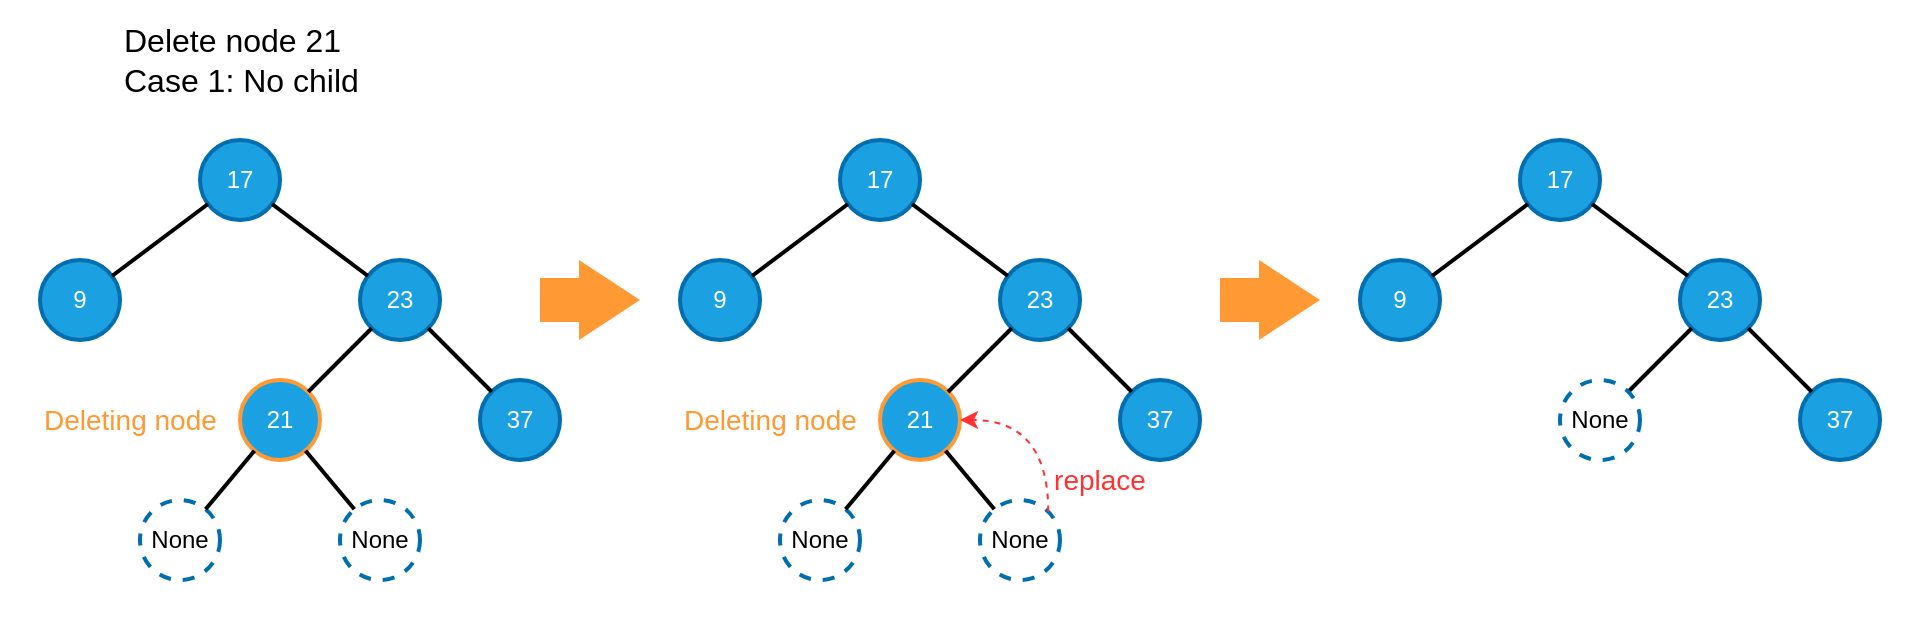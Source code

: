 <mxfile version="14.2.4" type="embed" pages="10">
    <diagram name="no_child_t" id="85qrUhaSwUKBSEV0V3eR">
        <mxGraphModel dx="1327" dy="645" grid="1" gridSize="10" guides="1" tooltips="1" connect="1" arrows="1" fold="1" page="1" pageScale="1" pageWidth="827" pageHeight="1169" math="0" shadow="0">
            <root>
                <mxCell id="lZ1fXHVue9bTm9i6u8ZG-0"/>
                <mxCell id="lZ1fXHVue9bTm9i6u8ZG-1" parent="lZ1fXHVue9bTm9i6u8ZG-0"/>
                <mxCell id="v7suOQjzWk-15FsWmtCq-19" value="" style="rounded=0;whiteSpace=wrap;html=1;dashed=1;strokeColor=none;fillColor=#ffffff;" parent="lZ1fXHVue9bTm9i6u8ZG-1" vertex="1">
                    <mxGeometry x="60" y="50" width="960" height="320" as="geometry"/>
                </mxCell>
                <mxCell id="lZ1fXHVue9bTm9i6u8ZG-3" value="17" style="ellipse;whiteSpace=wrap;html=1;aspect=fixed;strokeColor=#006EAF;strokeWidth=2;fillColor=#1ba1e2;fontColor=#ffffff;" parent="lZ1fXHVue9bTm9i6u8ZG-1" vertex="1">
                    <mxGeometry x="160" y="120" width="40" height="40" as="geometry"/>
                </mxCell>
                <mxCell id="lZ1fXHVue9bTm9i6u8ZG-4" value="9" style="ellipse;whiteSpace=wrap;html=1;aspect=fixed;strokeColor=#006EAF;strokeWidth=2;fillColor=#1ba1e2;fontColor=#ffffff;" parent="lZ1fXHVue9bTm9i6u8ZG-1" vertex="1">
                    <mxGeometry x="80" y="180" width="40" height="40" as="geometry"/>
                </mxCell>
                <mxCell id="lZ1fXHVue9bTm9i6u8ZG-5" value="23" style="ellipse;whiteSpace=wrap;html=1;aspect=fixed;strokeColor=#006EAF;strokeWidth=2;fillColor=#1ba1e2;fontColor=#ffffff;" parent="lZ1fXHVue9bTm9i6u8ZG-1" vertex="1">
                    <mxGeometry x="240" y="180" width="40" height="40" as="geometry"/>
                </mxCell>
                <mxCell id="lZ1fXHVue9bTm9i6u8ZG-6" value="21" style="ellipse;whiteSpace=wrap;html=1;aspect=fixed;strokeColor=#FF9933;strokeWidth=2;fillColor=#1ba1e2;fontColor=#ffffff;" parent="lZ1fXHVue9bTm9i6u8ZG-1" vertex="1">
                    <mxGeometry x="180" y="240" width="40" height="40" as="geometry"/>
                </mxCell>
                <mxCell id="lZ1fXHVue9bTm9i6u8ZG-7" value="37" style="ellipse;whiteSpace=wrap;html=1;aspect=fixed;strokeColor=#006EAF;strokeWidth=2;fillColor=#1ba1e2;fontColor=#ffffff;" parent="lZ1fXHVue9bTm9i6u8ZG-1" vertex="1">
                    <mxGeometry x="300" y="240" width="40" height="40" as="geometry"/>
                </mxCell>
                <mxCell id="lZ1fXHVue9bTm9i6u8ZG-8" value="" style="endArrow=none;html=1;strokeColor=#000000;strokeWidth=2;" parent="lZ1fXHVue9bTm9i6u8ZG-1" source="lZ1fXHVue9bTm9i6u8ZG-3" target="lZ1fXHVue9bTm9i6u8ZG-4" edge="1">
                    <mxGeometry width="50" height="50" relative="1" as="geometry">
                        <mxPoint x="214.142" y="145.858" as="sourcePoint"/>
                        <mxPoint x="90" y="160" as="targetPoint"/>
                    </mxGeometry>
                </mxCell>
                <mxCell id="lZ1fXHVue9bTm9i6u8ZG-9" value="" style="endArrow=none;html=1;strokeColor=#000000;strokeWidth=2;" parent="lZ1fXHVue9bTm9i6u8ZG-1" source="lZ1fXHVue9bTm9i6u8ZG-5" target="lZ1fXHVue9bTm9i6u8ZG-3" edge="1">
                    <mxGeometry width="50" height="50" relative="1" as="geometry">
                        <mxPoint x="224.142" y="155.858" as="sourcePoint"/>
                        <mxPoint x="315.858" y="104.142" as="targetPoint"/>
                    </mxGeometry>
                </mxCell>
                <mxCell id="lZ1fXHVue9bTm9i6u8ZG-10" value="" style="endArrow=none;html=1;strokeColor=#000000;strokeWidth=2;" parent="lZ1fXHVue9bTm9i6u8ZG-1" source="lZ1fXHVue9bTm9i6u8ZG-7" target="lZ1fXHVue9bTm9i6u8ZG-5" edge="1">
                    <mxGeometry width="50" height="50" relative="1" as="geometry">
                        <mxPoint x="254.142" y="185.858" as="sourcePoint"/>
                        <mxPoint x="345.858" y="134.142" as="targetPoint"/>
                    </mxGeometry>
                </mxCell>
                <mxCell id="lZ1fXHVue9bTm9i6u8ZG-11" value="" style="endArrow=none;html=1;strokeColor=#000000;strokeWidth=2;" parent="lZ1fXHVue9bTm9i6u8ZG-1" source="lZ1fXHVue9bTm9i6u8ZG-5" target="lZ1fXHVue9bTm9i6u8ZG-6" edge="1">
                    <mxGeometry width="50" height="50" relative="1" as="geometry">
                        <mxPoint x="264.142" y="195.858" as="sourcePoint"/>
                        <mxPoint x="355.858" y="144.142" as="targetPoint"/>
                    </mxGeometry>
                </mxCell>
                <mxCell id="lZ1fXHVue9bTm9i6u8ZG-21" value="" style="html=1;shadow=0;dashed=0;align=center;verticalAlign=middle;shape=mxgraph.arrows2.arrow;dy=0.45;dx=30.5;notch=0;strokeColor=none;fillColor=#FF9933;" parent="lZ1fXHVue9bTm9i6u8ZG-1" vertex="1">
                    <mxGeometry x="330" y="180" width="50" height="40" as="geometry"/>
                </mxCell>
                <mxCell id="lZ1fXHVue9bTm9i6u8ZG-23" value="&lt;font style=&quot;font-size: 16px&quot; color=&quot;#000000&quot;&gt;Delete node 21&lt;br&gt;Case 1: No child&lt;/font&gt;" style="text;html=1;strokeColor=none;fillColor=none;align=left;verticalAlign=middle;whiteSpace=wrap;rounded=0;" parent="lZ1fXHVue9bTm9i6u8ZG-1" vertex="1">
                    <mxGeometry x="120" y="70" width="160" height="20" as="geometry"/>
                </mxCell>
                <mxCell id="lZ1fXHVue9bTm9i6u8ZG-25" value="&lt;font color=&quot;#000000&quot;&gt;None&lt;/font&gt;" style="ellipse;whiteSpace=wrap;html=1;aspect=fixed;strokeColor=#006EAF;strokeWidth=2;fillColor=none;fontColor=#ffffff;dashed=1;" parent="lZ1fXHVue9bTm9i6u8ZG-1" vertex="1">
                    <mxGeometry x="130" y="300" width="40" height="40" as="geometry"/>
                </mxCell>
                <mxCell id="lZ1fXHVue9bTm9i6u8ZG-26" value="&lt;font color=&quot;#000000&quot;&gt;None&lt;/font&gt;" style="ellipse;whiteSpace=wrap;html=1;aspect=fixed;strokeColor=#006EAF;strokeWidth=2;fillColor=none;fontColor=#ffffff;dashed=1;" parent="lZ1fXHVue9bTm9i6u8ZG-1" vertex="1">
                    <mxGeometry x="230" y="300" width="40" height="40" as="geometry"/>
                </mxCell>
                <mxCell id="lZ1fXHVue9bTm9i6u8ZG-27" value="" style="endArrow=none;html=1;strokeColor=#000000;strokeWidth=2;" parent="lZ1fXHVue9bTm9i6u8ZG-1" source="lZ1fXHVue9bTm9i6u8ZG-6" target="lZ1fXHVue9bTm9i6u8ZG-25" edge="1">
                    <mxGeometry width="50" height="50" relative="1" as="geometry">
                        <mxPoint x="535.858" y="224.142" as="sourcePoint"/>
                        <mxPoint x="150" y="310" as="targetPoint"/>
                    </mxGeometry>
                </mxCell>
                <mxCell id="lZ1fXHVue9bTm9i6u8ZG-28" value="" style="endArrow=none;html=1;strokeColor=#000000;strokeWidth=2;" parent="lZ1fXHVue9bTm9i6u8ZG-1" source="lZ1fXHVue9bTm9i6u8ZG-6" target="lZ1fXHVue9bTm9i6u8ZG-26" edge="1">
                    <mxGeometry width="50" height="50" relative="1" as="geometry">
                        <mxPoint x="545.858" y="234.142" as="sourcePoint"/>
                        <mxPoint x="524.142" y="265.858" as="targetPoint"/>
                    </mxGeometry>
                </mxCell>
                <mxCell id="lZ1fXHVue9bTm9i6u8ZG-29" value="17" style="ellipse;whiteSpace=wrap;html=1;aspect=fixed;strokeColor=#006EAF;strokeWidth=2;fillColor=#1ba1e2;fontColor=#ffffff;" parent="lZ1fXHVue9bTm9i6u8ZG-1" vertex="1">
                    <mxGeometry x="480" y="120" width="40" height="40" as="geometry"/>
                </mxCell>
                <mxCell id="lZ1fXHVue9bTm9i6u8ZG-30" value="9" style="ellipse;whiteSpace=wrap;html=1;aspect=fixed;strokeColor=#006EAF;strokeWidth=2;fillColor=#1ba1e2;fontColor=#ffffff;" parent="lZ1fXHVue9bTm9i6u8ZG-1" vertex="1">
                    <mxGeometry x="400" y="180" width="40" height="40" as="geometry"/>
                </mxCell>
                <mxCell id="lZ1fXHVue9bTm9i6u8ZG-31" value="23" style="ellipse;whiteSpace=wrap;html=1;aspect=fixed;strokeColor=#006EAF;strokeWidth=2;fillColor=#1ba1e2;fontColor=#ffffff;" parent="lZ1fXHVue9bTm9i6u8ZG-1" vertex="1">
                    <mxGeometry x="560" y="180" width="40" height="40" as="geometry"/>
                </mxCell>
                <mxCell id="lZ1fXHVue9bTm9i6u8ZG-32" value="21" style="ellipse;whiteSpace=wrap;html=1;aspect=fixed;strokeColor=#FF9933;strokeWidth=2;fillColor=#1ba1e2;fontColor=#ffffff;" parent="lZ1fXHVue9bTm9i6u8ZG-1" vertex="1">
                    <mxGeometry x="500" y="240" width="40" height="40" as="geometry"/>
                </mxCell>
                <mxCell id="lZ1fXHVue9bTm9i6u8ZG-33" value="37" style="ellipse;whiteSpace=wrap;html=1;aspect=fixed;strokeColor=#006EAF;strokeWidth=2;fillColor=#1ba1e2;fontColor=#ffffff;" parent="lZ1fXHVue9bTm9i6u8ZG-1" vertex="1">
                    <mxGeometry x="620" y="240" width="40" height="40" as="geometry"/>
                </mxCell>
                <mxCell id="lZ1fXHVue9bTm9i6u8ZG-34" value="" style="endArrow=none;html=1;strokeColor=#000000;strokeWidth=2;" parent="lZ1fXHVue9bTm9i6u8ZG-1" source="lZ1fXHVue9bTm9i6u8ZG-29" target="lZ1fXHVue9bTm9i6u8ZG-30" edge="1">
                    <mxGeometry width="50" height="50" relative="1" as="geometry">
                        <mxPoint x="534.142" y="145.858" as="sourcePoint"/>
                        <mxPoint x="410" y="160" as="targetPoint"/>
                    </mxGeometry>
                </mxCell>
                <mxCell id="lZ1fXHVue9bTm9i6u8ZG-35" value="" style="endArrow=none;html=1;strokeColor=#000000;strokeWidth=2;" parent="lZ1fXHVue9bTm9i6u8ZG-1" source="lZ1fXHVue9bTm9i6u8ZG-31" target="lZ1fXHVue9bTm9i6u8ZG-29" edge="1">
                    <mxGeometry width="50" height="50" relative="1" as="geometry">
                        <mxPoint x="544.142" y="155.858" as="sourcePoint"/>
                        <mxPoint x="635.858" y="104.142" as="targetPoint"/>
                    </mxGeometry>
                </mxCell>
                <mxCell id="lZ1fXHVue9bTm9i6u8ZG-36" value="" style="endArrow=none;html=1;strokeColor=#000000;strokeWidth=2;" parent="lZ1fXHVue9bTm9i6u8ZG-1" source="lZ1fXHVue9bTm9i6u8ZG-33" target="lZ1fXHVue9bTm9i6u8ZG-31" edge="1">
                    <mxGeometry width="50" height="50" relative="1" as="geometry">
                        <mxPoint x="574.142" y="185.858" as="sourcePoint"/>
                        <mxPoint x="665.858" y="134.142" as="targetPoint"/>
                    </mxGeometry>
                </mxCell>
                <mxCell id="lZ1fXHVue9bTm9i6u8ZG-37" value="" style="endArrow=none;html=1;strokeColor=#000000;strokeWidth=2;" parent="lZ1fXHVue9bTm9i6u8ZG-1" source="lZ1fXHVue9bTm9i6u8ZG-31" edge="1">
                    <mxGeometry width="50" height="50" relative="1" as="geometry">
                        <mxPoint x="584.142" y="195.858" as="sourcePoint"/>
                        <mxPoint x="534" y="246" as="targetPoint"/>
                    </mxGeometry>
                </mxCell>
                <mxCell id="lZ1fXHVue9bTm9i6u8ZG-38" value="&lt;font color=&quot;#000000&quot;&gt;None&lt;/font&gt;" style="ellipse;whiteSpace=wrap;html=1;aspect=fixed;strokeColor=#006EAF;strokeWidth=2;fillColor=none;fontColor=#ffffff;dashed=1;" parent="lZ1fXHVue9bTm9i6u8ZG-1" vertex="1">
                    <mxGeometry x="450" y="300" width="40" height="40" as="geometry"/>
                </mxCell>
                <mxCell id="lZ1fXHVue9bTm9i6u8ZG-39" value="&lt;font color=&quot;#000000&quot;&gt;None&lt;/font&gt;" style="ellipse;whiteSpace=wrap;html=1;aspect=fixed;strokeColor=#006EAF;strokeWidth=2;fillColor=none;fontColor=#ffffff;dashed=1;" parent="lZ1fXHVue9bTm9i6u8ZG-1" vertex="1">
                    <mxGeometry x="550" y="300" width="40" height="40" as="geometry"/>
                </mxCell>
                <mxCell id="lZ1fXHVue9bTm9i6u8ZG-40" value="" style="endArrow=none;html=1;strokeColor=#000000;strokeWidth=2;" parent="lZ1fXHVue9bTm9i6u8ZG-1" source="lZ1fXHVue9bTm9i6u8ZG-32" target="lZ1fXHVue9bTm9i6u8ZG-38" edge="1">
                    <mxGeometry width="50" height="50" relative="1" as="geometry">
                        <mxPoint x="855.858" y="224.142" as="sourcePoint"/>
                        <mxPoint x="834.142" y="255.858" as="targetPoint"/>
                    </mxGeometry>
                </mxCell>
                <mxCell id="lZ1fXHVue9bTm9i6u8ZG-41" value="" style="endArrow=none;html=1;strokeColor=#000000;strokeWidth=2;" parent="lZ1fXHVue9bTm9i6u8ZG-1" source="lZ1fXHVue9bTm9i6u8ZG-32" target="lZ1fXHVue9bTm9i6u8ZG-39" edge="1">
                    <mxGeometry width="50" height="50" relative="1" as="geometry">
                        <mxPoint x="865.858" y="234.142" as="sourcePoint"/>
                        <mxPoint x="844.142" y="265.858" as="targetPoint"/>
                    </mxGeometry>
                </mxCell>
                <mxCell id="lZ1fXHVue9bTm9i6u8ZG-42" value="" style="endArrow=classic;html=1;entryX=1;entryY=0.5;entryDx=0;entryDy=0;exitX=1;exitY=0;exitDx=0;exitDy=0;dashed=1;strokeColor=#FF3333;edgeStyle=orthogonalEdgeStyle;curved=1;" parent="lZ1fXHVue9bTm9i6u8ZG-1" source="lZ1fXHVue9bTm9i6u8ZG-39" target="lZ1fXHVue9bTm9i6u8ZG-32" edge="1">
                    <mxGeometry width="50" height="50" relative="1" as="geometry">
                        <mxPoint x="390" y="350" as="sourcePoint"/>
                        <mxPoint x="440" y="300" as="targetPoint"/>
                        <Array as="points">
                            <mxPoint x="584" y="260"/>
                        </Array>
                    </mxGeometry>
                </mxCell>
                <mxCell id="v7suOQjzWk-15FsWmtCq-0" value="&lt;font color=&quot;#ff3333&quot; style=&quot;font-size: 14px&quot;&gt;replace&lt;/font&gt;" style="text;html=1;strokeColor=none;fillColor=none;align=center;verticalAlign=middle;whiteSpace=wrap;rounded=0;" parent="lZ1fXHVue9bTm9i6u8ZG-1" vertex="1">
                    <mxGeometry x="590" y="280" width="40" height="20" as="geometry"/>
                </mxCell>
                <mxCell id="v7suOQjzWk-15FsWmtCq-1" value="&lt;font style=&quot;font-size: 14px&quot; color=&quot;#ff9933&quot;&gt;Deleting node&lt;/font&gt;" style="text;html=1;strokeColor=none;fillColor=none;align=left;verticalAlign=middle;whiteSpace=wrap;rounded=0;dashed=1;" parent="lZ1fXHVue9bTm9i6u8ZG-1" vertex="1">
                    <mxGeometry x="80" y="250" width="90" height="20" as="geometry"/>
                </mxCell>
                <mxCell id="v7suOQjzWk-15FsWmtCq-2" value="17" style="ellipse;whiteSpace=wrap;html=1;aspect=fixed;strokeColor=#006EAF;strokeWidth=2;fillColor=#1ba1e2;fontColor=#ffffff;" parent="lZ1fXHVue9bTm9i6u8ZG-1" vertex="1">
                    <mxGeometry x="820" y="120" width="40" height="40" as="geometry"/>
                </mxCell>
                <mxCell id="v7suOQjzWk-15FsWmtCq-3" value="9" style="ellipse;whiteSpace=wrap;html=1;aspect=fixed;strokeColor=#006EAF;strokeWidth=2;fillColor=#1ba1e2;fontColor=#ffffff;" parent="lZ1fXHVue9bTm9i6u8ZG-1" vertex="1">
                    <mxGeometry x="740" y="180" width="40" height="40" as="geometry"/>
                </mxCell>
                <mxCell id="v7suOQjzWk-15FsWmtCq-4" value="23" style="ellipse;whiteSpace=wrap;html=1;aspect=fixed;strokeColor=#006EAF;strokeWidth=2;fillColor=#1ba1e2;fontColor=#ffffff;" parent="lZ1fXHVue9bTm9i6u8ZG-1" vertex="1">
                    <mxGeometry x="900" y="180" width="40" height="40" as="geometry"/>
                </mxCell>
                <mxCell id="v7suOQjzWk-15FsWmtCq-6" value="37" style="ellipse;whiteSpace=wrap;html=1;aspect=fixed;strokeColor=#006EAF;strokeWidth=2;fillColor=#1ba1e2;fontColor=#ffffff;" parent="lZ1fXHVue9bTm9i6u8ZG-1" vertex="1">
                    <mxGeometry x="960" y="240" width="40" height="40" as="geometry"/>
                </mxCell>
                <mxCell id="v7suOQjzWk-15FsWmtCq-7" value="" style="endArrow=none;html=1;strokeColor=#000000;strokeWidth=2;" parent="lZ1fXHVue9bTm9i6u8ZG-1" source="v7suOQjzWk-15FsWmtCq-2" target="v7suOQjzWk-15FsWmtCq-3" edge="1">
                    <mxGeometry width="50" height="50" relative="1" as="geometry">
                        <mxPoint x="874.142" y="145.858" as="sourcePoint"/>
                        <mxPoint x="750" y="160" as="targetPoint"/>
                    </mxGeometry>
                </mxCell>
                <mxCell id="v7suOQjzWk-15FsWmtCq-8" value="" style="endArrow=none;html=1;strokeColor=#000000;strokeWidth=2;" parent="lZ1fXHVue9bTm9i6u8ZG-1" source="v7suOQjzWk-15FsWmtCq-4" target="v7suOQjzWk-15FsWmtCq-2" edge="1">
                    <mxGeometry width="50" height="50" relative="1" as="geometry">
                        <mxPoint x="884.142" y="155.858" as="sourcePoint"/>
                        <mxPoint x="975.858" y="104.142" as="targetPoint"/>
                    </mxGeometry>
                </mxCell>
                <mxCell id="v7suOQjzWk-15FsWmtCq-9" value="" style="endArrow=none;html=1;strokeColor=#000000;strokeWidth=2;exitX=0;exitY=0;exitDx=0;exitDy=0;" parent="lZ1fXHVue9bTm9i6u8ZG-1" source="v7suOQjzWk-15FsWmtCq-6" target="v7suOQjzWk-15FsWmtCq-4" edge="1">
                    <mxGeometry width="50" height="50" relative="1" as="geometry">
                        <mxPoint x="914.142" y="185.858" as="sourcePoint"/>
                        <mxPoint x="1005.858" y="134.142" as="targetPoint"/>
                    </mxGeometry>
                </mxCell>
                <mxCell id="v7suOQjzWk-15FsWmtCq-10" value="" style="endArrow=none;html=1;strokeColor=#000000;strokeWidth=2;" parent="lZ1fXHVue9bTm9i6u8ZG-1" source="v7suOQjzWk-15FsWmtCq-4" target="v7suOQjzWk-15FsWmtCq-11" edge="1">
                    <mxGeometry width="50" height="50" relative="1" as="geometry">
                        <mxPoint x="924.142" y="195.858" as="sourcePoint"/>
                        <mxPoint x="850" y="210" as="targetPoint"/>
                    </mxGeometry>
                </mxCell>
                <mxCell id="v7suOQjzWk-15FsWmtCq-11" value="&lt;font color=&quot;#000000&quot;&gt;None&lt;/font&gt;" style="ellipse;whiteSpace=wrap;html=1;aspect=fixed;strokeColor=#006EAF;strokeWidth=2;fillColor=none;fontColor=#ffffff;dashed=1;" parent="lZ1fXHVue9bTm9i6u8ZG-1" vertex="1">
                    <mxGeometry x="840" y="240" width="40" height="40" as="geometry"/>
                </mxCell>
                <mxCell id="v7suOQjzWk-15FsWmtCq-17" value="" style="html=1;shadow=0;dashed=0;align=center;verticalAlign=middle;shape=mxgraph.arrows2.arrow;dy=0.45;dx=30.5;notch=0;strokeColor=none;fillColor=#FF9933;" parent="lZ1fXHVue9bTm9i6u8ZG-1" vertex="1">
                    <mxGeometry x="670" y="180" width="50" height="40" as="geometry"/>
                </mxCell>
                <mxCell id="RPSiOmEbvaNai01kuhJX-0" value="&lt;font style=&quot;font-size: 14px&quot; color=&quot;#ff9933&quot;&gt;Deleting node&lt;/font&gt;" style="text;html=1;strokeColor=none;fillColor=none;align=left;verticalAlign=middle;whiteSpace=wrap;rounded=0;dashed=1;" parent="lZ1fXHVue9bTm9i6u8ZG-1" vertex="1">
                    <mxGeometry x="400" y="250" width="90" height="20" as="geometry"/>
                </mxCell>
            </root>
        </mxGraphModel>
    </diagram>
    <diagram name="one_child_right_t" id="-5TzSPF8agTTyNI1geG5">
        <mxGraphModel dx="1327" dy="645" grid="1" gridSize="10" guides="1" tooltips="1" connect="1" arrows="1" fold="1" page="1" pageScale="1" pageWidth="827" pageHeight="1169" math="0" shadow="0">
            <root>
                <mxCell id="fL-FgOZ_Xu2BD0ajsGD7-0"/>
                <mxCell id="fL-FgOZ_Xu2BD0ajsGD7-1" parent="fL-FgOZ_Xu2BD0ajsGD7-0"/>
                <mxCell id="Ks_UJI-8EtmRLs5enk-8-17" value="" style="rounded=0;whiteSpace=wrap;html=1;dashed=1;strokeColor=none;fillColor=#ffffff;" parent="fL-FgOZ_Xu2BD0ajsGD7-1" vertex="1">
                    <mxGeometry x="80" y="60" width="940" height="300" as="geometry"/>
                </mxCell>
                <mxCell id="fL-FgOZ_Xu2BD0ajsGD7-3" value="17" style="ellipse;whiteSpace=wrap;html=1;aspect=fixed;strokeColor=#006EAF;strokeWidth=2;fillColor=#1ba1e2;fontColor=#ffffff;" parent="fL-FgOZ_Xu2BD0ajsGD7-1" vertex="1">
                    <mxGeometry x="160" y="120" width="40" height="40" as="geometry"/>
                </mxCell>
                <mxCell id="fL-FgOZ_Xu2BD0ajsGD7-4" value="9" style="ellipse;whiteSpace=wrap;html=1;aspect=fixed;strokeColor=#006EAF;strokeWidth=2;fillColor=#1ba1e2;fontColor=#ffffff;" parent="fL-FgOZ_Xu2BD0ajsGD7-1" vertex="1">
                    <mxGeometry x="100" y="180" width="40" height="40" as="geometry"/>
                </mxCell>
                <mxCell id="fL-FgOZ_Xu2BD0ajsGD7-5" value="23" style="ellipse;whiteSpace=wrap;html=1;aspect=fixed;strokeColor=#FF9933;strokeWidth=2;fillColor=#1ba1e2;fontColor=#ffffff;" parent="fL-FgOZ_Xu2BD0ajsGD7-1" vertex="1">
                    <mxGeometry x="220" y="180" width="40" height="40" as="geometry"/>
                </mxCell>
                <mxCell id="fL-FgOZ_Xu2BD0ajsGD7-6" value="41" style="ellipse;whiteSpace=wrap;html=1;aspect=fixed;strokeColor=#006EAF;strokeWidth=2;fillColor=#1ba1e2;fontColor=#ffffff;" parent="fL-FgOZ_Xu2BD0ajsGD7-1" vertex="1">
                    <mxGeometry x="340" y="300" width="40" height="40" as="geometry"/>
                </mxCell>
                <mxCell id="fL-FgOZ_Xu2BD0ajsGD7-7" value="37" style="ellipse;whiteSpace=wrap;html=1;aspect=fixed;strokeColor=#006EAF;strokeWidth=2;fillColor=#1ba1e2;fontColor=#ffffff;" parent="fL-FgOZ_Xu2BD0ajsGD7-1" vertex="1">
                    <mxGeometry x="280" y="240" width="40" height="40" as="geometry"/>
                </mxCell>
                <mxCell id="fL-FgOZ_Xu2BD0ajsGD7-8" value="" style="endArrow=none;html=1;strokeColor=#000000;strokeWidth=2;" parent="fL-FgOZ_Xu2BD0ajsGD7-1" source="fL-FgOZ_Xu2BD0ajsGD7-3" target="fL-FgOZ_Xu2BD0ajsGD7-4" edge="1">
                    <mxGeometry width="50" height="50" relative="1" as="geometry">
                        <mxPoint x="214.142" y="145.858" as="sourcePoint"/>
                        <mxPoint x="90" y="160" as="targetPoint"/>
                    </mxGeometry>
                </mxCell>
                <mxCell id="fL-FgOZ_Xu2BD0ajsGD7-9" value="" style="endArrow=none;html=1;strokeColor=#000000;strokeWidth=2;" parent="fL-FgOZ_Xu2BD0ajsGD7-1" source="fL-FgOZ_Xu2BD0ajsGD7-5" target="fL-FgOZ_Xu2BD0ajsGD7-3" edge="1">
                    <mxGeometry width="50" height="50" relative="1" as="geometry">
                        <mxPoint x="224.142" y="155.858" as="sourcePoint"/>
                        <mxPoint x="315.858" y="104.142" as="targetPoint"/>
                    </mxGeometry>
                </mxCell>
                <mxCell id="fL-FgOZ_Xu2BD0ajsGD7-10" value="" style="endArrow=none;html=1;strokeColor=#000000;strokeWidth=2;" parent="fL-FgOZ_Xu2BD0ajsGD7-1" source="fL-FgOZ_Xu2BD0ajsGD7-7" target="fL-FgOZ_Xu2BD0ajsGD7-5" edge="1">
                    <mxGeometry width="50" height="50" relative="1" as="geometry">
                        <mxPoint x="254.142" y="185.858" as="sourcePoint"/>
                        <mxPoint x="345.858" y="134.142" as="targetPoint"/>
                    </mxGeometry>
                </mxCell>
                <mxCell id="fL-FgOZ_Xu2BD0ajsGD7-11" value="" style="endArrow=none;html=1;strokeColor=#000000;strokeWidth=2;" parent="fL-FgOZ_Xu2BD0ajsGD7-1" source="fL-FgOZ_Xu2BD0ajsGD7-7" target="fL-FgOZ_Xu2BD0ajsGD7-6" edge="1">
                    <mxGeometry width="50" height="50" relative="1" as="geometry">
                        <mxPoint x="264.142" y="195.858" as="sourcePoint"/>
                        <mxPoint x="355.858" y="144.142" as="targetPoint"/>
                    </mxGeometry>
                </mxCell>
                <mxCell id="fL-FgOZ_Xu2BD0ajsGD7-12" value="&lt;font style=&quot;font-size: 16px&quot; color=&quot;#000000&quot;&gt;Delete node 23&lt;br&gt;Case 2: One child (right)&lt;/font&gt;" style="text;html=1;strokeColor=none;fillColor=none;align=left;verticalAlign=middle;whiteSpace=wrap;rounded=0;" parent="fL-FgOZ_Xu2BD0ajsGD7-1" vertex="1">
                    <mxGeometry x="120" y="80" width="200" height="20" as="geometry"/>
                </mxCell>
                <mxCell id="fL-FgOZ_Xu2BD0ajsGD7-13" value="31" style="ellipse;whiteSpace=wrap;html=1;aspect=fixed;strokeColor=#006EAF;strokeWidth=2;fillColor=#1ba1e2;fontColor=#ffffff;" parent="fL-FgOZ_Xu2BD0ajsGD7-1" vertex="1">
                    <mxGeometry x="220" y="300" width="40" height="40" as="geometry"/>
                </mxCell>
                <mxCell id="fL-FgOZ_Xu2BD0ajsGD7-14" value="" style="endArrow=none;html=1;strokeColor=#000000;strokeWidth=2;fontStyle=1" parent="fL-FgOZ_Xu2BD0ajsGD7-1" source="fL-FgOZ_Xu2BD0ajsGD7-7" edge="1">
                    <mxGeometry width="50" height="50" relative="1" as="geometry">
                        <mxPoint x="175.858" y="164.142" as="sourcePoint"/>
                        <mxPoint x="254" y="306" as="targetPoint"/>
                    </mxGeometry>
                </mxCell>
                <mxCell id="fL-FgOZ_Xu2BD0ajsGD7-25" value="" style="html=1;shadow=0;dashed=0;align=center;verticalAlign=middle;shape=mxgraph.arrows2.arrow;dy=0.45;dx=30.5;notch=0;strokeColor=none;fillColor=#FF9933;" parent="fL-FgOZ_Xu2BD0ajsGD7-1" vertex="1">
                    <mxGeometry x="370" y="190" width="50" height="40" as="geometry"/>
                </mxCell>
                <mxCell id="rcY1hqzYXC7Yb0JkgZwU-0" value="&lt;font color=&quot;#000000&quot;&gt;None&lt;/font&gt;" style="ellipse;whiteSpace=wrap;html=1;aspect=fixed;strokeColor=#006EAF;strokeWidth=2;fillColor=none;fontColor=#ffffff;dashed=1;" parent="fL-FgOZ_Xu2BD0ajsGD7-1" vertex="1">
                    <mxGeometry x="160" y="240" width="40" height="40" as="geometry"/>
                </mxCell>
                <mxCell id="rcY1hqzYXC7Yb0JkgZwU-1" value="" style="endArrow=none;html=1;strokeColor=#000000;strokeWidth=2;entryX=1;entryY=0;entryDx=0;entryDy=0;" parent="fL-FgOZ_Xu2BD0ajsGD7-1" source="fL-FgOZ_Xu2BD0ajsGD7-5" target="rcY1hqzYXC7Yb0JkgZwU-0" edge="1">
                    <mxGeometry width="50" height="50" relative="1" as="geometry">
                        <mxPoint x="295.858" y="255.858" as="sourcePoint"/>
                        <mxPoint x="264.142" y="224.142" as="targetPoint"/>
                    </mxGeometry>
                </mxCell>
                <mxCell id="rcY1hqzYXC7Yb0JkgZwU-2" value="17" style="ellipse;whiteSpace=wrap;html=1;aspect=fixed;strokeColor=#006EAF;strokeWidth=2;fillColor=#1ba1e2;fontColor=#ffffff;" parent="fL-FgOZ_Xu2BD0ajsGD7-1" vertex="1">
                    <mxGeometry x="500" y="120" width="40" height="40" as="geometry"/>
                </mxCell>
                <mxCell id="rcY1hqzYXC7Yb0JkgZwU-3" value="9" style="ellipse;whiteSpace=wrap;html=1;aspect=fixed;strokeColor=#006EAF;strokeWidth=2;fillColor=#1ba1e2;fontColor=#ffffff;" parent="fL-FgOZ_Xu2BD0ajsGD7-1" vertex="1">
                    <mxGeometry x="440" y="180" width="40" height="40" as="geometry"/>
                </mxCell>
                <mxCell id="rcY1hqzYXC7Yb0JkgZwU-4" value="23" style="ellipse;whiteSpace=wrap;html=1;aspect=fixed;strokeColor=#FF9933;strokeWidth=2;fillColor=#1ba1e2;fontColor=#ffffff;" parent="fL-FgOZ_Xu2BD0ajsGD7-1" vertex="1">
                    <mxGeometry x="560" y="180" width="40" height="40" as="geometry"/>
                </mxCell>
                <mxCell id="rcY1hqzYXC7Yb0JkgZwU-5" value="41" style="ellipse;whiteSpace=wrap;html=1;aspect=fixed;strokeColor=#006EAF;strokeWidth=2;fillColor=#1ba1e2;fontColor=#ffffff;" parent="fL-FgOZ_Xu2BD0ajsGD7-1" vertex="1">
                    <mxGeometry x="680" y="300" width="40" height="40" as="geometry"/>
                </mxCell>
                <mxCell id="rcY1hqzYXC7Yb0JkgZwU-6" value="37" style="ellipse;whiteSpace=wrap;html=1;aspect=fixed;strokeColor=#006EAF;strokeWidth=2;fillColor=#1ba1e2;fontColor=#ffffff;" parent="fL-FgOZ_Xu2BD0ajsGD7-1" vertex="1">
                    <mxGeometry x="620" y="240" width="40" height="40" as="geometry"/>
                </mxCell>
                <mxCell id="rcY1hqzYXC7Yb0JkgZwU-7" value="" style="endArrow=none;html=1;strokeColor=#000000;strokeWidth=2;" parent="fL-FgOZ_Xu2BD0ajsGD7-1" source="rcY1hqzYXC7Yb0JkgZwU-2" target="rcY1hqzYXC7Yb0JkgZwU-3" edge="1">
                    <mxGeometry width="50" height="50" relative="1" as="geometry">
                        <mxPoint x="554.142" y="145.858" as="sourcePoint"/>
                        <mxPoint x="430" y="160" as="targetPoint"/>
                    </mxGeometry>
                </mxCell>
                <mxCell id="rcY1hqzYXC7Yb0JkgZwU-8" value="" style="endArrow=none;html=1;strokeColor=#000000;strokeWidth=2;exitX=0;exitY=0;exitDx=0;exitDy=0;" parent="fL-FgOZ_Xu2BD0ajsGD7-1" source="rcY1hqzYXC7Yb0JkgZwU-4" target="rcY1hqzYXC7Yb0JkgZwU-2" edge="1">
                    <mxGeometry width="50" height="50" relative="1" as="geometry">
                        <mxPoint x="564.142" y="155.858" as="sourcePoint"/>
                        <mxPoint x="655.858" y="104.142" as="targetPoint"/>
                    </mxGeometry>
                </mxCell>
                <mxCell id="rcY1hqzYXC7Yb0JkgZwU-9" value="" style="endArrow=none;html=1;strokeColor=#000000;strokeWidth=2;entryX=1;entryY=1;entryDx=0;entryDy=0;exitX=0;exitY=0;exitDx=0;exitDy=0;" parent="fL-FgOZ_Xu2BD0ajsGD7-1" source="rcY1hqzYXC7Yb0JkgZwU-6" target="rcY1hqzYXC7Yb0JkgZwU-4" edge="1">
                    <mxGeometry width="50" height="50" relative="1" as="geometry">
                        <mxPoint x="594.142" y="185.858" as="sourcePoint"/>
                        <mxPoint x="685.858" y="134.142" as="targetPoint"/>
                    </mxGeometry>
                </mxCell>
                <mxCell id="rcY1hqzYXC7Yb0JkgZwU-10" value="" style="endArrow=none;html=1;strokeColor=#000000;strokeWidth=2;entryX=0;entryY=0;entryDx=0;entryDy=0;exitX=1;exitY=1;exitDx=0;exitDy=0;" parent="fL-FgOZ_Xu2BD0ajsGD7-1" source="rcY1hqzYXC7Yb0JkgZwU-6" target="rcY1hqzYXC7Yb0JkgZwU-5" edge="1">
                    <mxGeometry width="50" height="50" relative="1" as="geometry">
                        <mxPoint x="604.142" y="195.858" as="sourcePoint"/>
                        <mxPoint x="695.858" y="144.142" as="targetPoint"/>
                    </mxGeometry>
                </mxCell>
                <mxCell id="rcY1hqzYXC7Yb0JkgZwU-11" value="31" style="ellipse;whiteSpace=wrap;html=1;aspect=fixed;strokeColor=#006EAF;strokeWidth=2;fillColor=#1ba1e2;fontColor=#ffffff;" parent="fL-FgOZ_Xu2BD0ajsGD7-1" vertex="1">
                    <mxGeometry x="560" y="300" width="40" height="40" as="geometry"/>
                </mxCell>
                <mxCell id="rcY1hqzYXC7Yb0JkgZwU-12" value="" style="endArrow=none;html=1;strokeColor=#000000;strokeWidth=2;exitX=0;exitY=1;exitDx=0;exitDy=0;entryX=1;entryY=0;entryDx=0;entryDy=0;fontStyle=1" parent="fL-FgOZ_Xu2BD0ajsGD7-1" source="rcY1hqzYXC7Yb0JkgZwU-6" target="rcY1hqzYXC7Yb0JkgZwU-11" edge="1">
                    <mxGeometry width="50" height="50" relative="1" as="geometry">
                        <mxPoint x="515.858" y="164.142" as="sourcePoint"/>
                        <mxPoint x="484.142" y="195.858" as="targetPoint"/>
                    </mxGeometry>
                </mxCell>
                <mxCell id="rcY1hqzYXC7Yb0JkgZwU-13" value="" style="edgeStyle=orthogonalEdgeStyle;elbow=horizontal;endArrow=classic;html=1;entryX=1;entryY=0.5;entryDx=0;entryDy=0;curved=1;dashed=1;strokeWidth=2;strokeColor=#FF3333;exitX=1;exitY=0;exitDx=0;exitDy=0;" parent="fL-FgOZ_Xu2BD0ajsGD7-1" source="rcY1hqzYXC7Yb0JkgZwU-6" target="rcY1hqzYXC7Yb0JkgZwU-4" edge="1">
                    <mxGeometry width="50" height="50" relative="1" as="geometry">
                        <mxPoint x="1140" y="610" as="sourcePoint"/>
                        <mxPoint x="1190" y="560" as="targetPoint"/>
                        <Array as="points">
                            <mxPoint x="654" y="200"/>
                        </Array>
                    </mxGeometry>
                </mxCell>
                <mxCell id="rcY1hqzYXC7Yb0JkgZwU-14" value="&lt;font color=&quot;#ff3333&quot; style=&quot;font-size: 14px&quot;&gt;replace&lt;/font&gt;" style="text;html=1;strokeColor=none;fillColor=none;align=center;verticalAlign=middle;whiteSpace=wrap;rounded=0;" parent="fL-FgOZ_Xu2BD0ajsGD7-1" vertex="1">
                    <mxGeometry x="640" y="180" width="40" height="20" as="geometry"/>
                </mxCell>
                <mxCell id="rcY1hqzYXC7Yb0JkgZwU-15" value="&lt;font color=&quot;#000000&quot;&gt;None&lt;/font&gt;" style="ellipse;whiteSpace=wrap;html=1;aspect=fixed;strokeColor=#006EAF;strokeWidth=2;fillColor=none;fontColor=#ffffff;dashed=1;" parent="fL-FgOZ_Xu2BD0ajsGD7-1" vertex="1">
                    <mxGeometry x="500" y="240" width="40" height="40" as="geometry"/>
                </mxCell>
                <mxCell id="rcY1hqzYXC7Yb0JkgZwU-16" value="" style="endArrow=none;html=1;strokeColor=#000000;strokeWidth=2;entryX=1;entryY=0;entryDx=0;entryDy=0;exitX=0;exitY=1;exitDx=0;exitDy=0;" parent="fL-FgOZ_Xu2BD0ajsGD7-1" source="rcY1hqzYXC7Yb0JkgZwU-4" target="rcY1hqzYXC7Yb0JkgZwU-15" edge="1">
                    <mxGeometry width="50" height="50" relative="1" as="geometry">
                        <mxPoint x="635.858" y="255.858" as="sourcePoint"/>
                        <mxPoint x="604.142" y="224.142" as="targetPoint"/>
                    </mxGeometry>
                </mxCell>
                <mxCell id="EPZEo9q0Ue0u1bPnKSUJ-0" value="&lt;font style=&quot;font-size: 14px&quot; color=&quot;#ff9933&quot;&gt;Deleting node&lt;/font&gt;" style="text;html=1;strokeColor=none;fillColor=none;align=left;verticalAlign=middle;whiteSpace=wrap;rounded=0;dashed=1;" parent="fL-FgOZ_Xu2BD0ajsGD7-1" vertex="1">
                    <mxGeometry x="260" y="170" width="90" height="20" as="geometry"/>
                </mxCell>
                <mxCell id="Ks_UJI-8EtmRLs5enk-8-0" value="&lt;font style=&quot;font-size: 14px&quot; color=&quot;#ff9933&quot;&gt;Deleting node&lt;/font&gt;" style="text;html=1;strokeColor=none;fillColor=none;align=left;verticalAlign=middle;whiteSpace=wrap;rounded=0;dashed=1;" parent="fL-FgOZ_Xu2BD0ajsGD7-1" vertex="1">
                    <mxGeometry x="560" y="150" width="90" height="20" as="geometry"/>
                </mxCell>
                <mxCell id="Ks_UJI-8EtmRLs5enk-8-1" value="" style="html=1;shadow=0;dashed=0;align=center;verticalAlign=middle;shape=mxgraph.arrows2.arrow;dy=0.45;dx=30.5;notch=0;strokeColor=none;fillColor=#FF9933;" parent="fL-FgOZ_Xu2BD0ajsGD7-1" vertex="1">
                    <mxGeometry x="710" y="190" width="50" height="40" as="geometry"/>
                </mxCell>
                <mxCell id="Ks_UJI-8EtmRLs5enk-8-2" value="17" style="ellipse;whiteSpace=wrap;html=1;aspect=fixed;strokeColor=#006EAF;strokeWidth=2;fillColor=#1ba1e2;fontColor=#ffffff;" parent="fL-FgOZ_Xu2BD0ajsGD7-1" vertex="1">
                    <mxGeometry x="840" y="120" width="40" height="40" as="geometry"/>
                </mxCell>
                <mxCell id="Ks_UJI-8EtmRLs5enk-8-3" value="9" style="ellipse;whiteSpace=wrap;html=1;aspect=fixed;strokeColor=#006EAF;strokeWidth=2;fillColor=#1ba1e2;fontColor=#ffffff;" parent="fL-FgOZ_Xu2BD0ajsGD7-1" vertex="1">
                    <mxGeometry x="780" y="180" width="40" height="40" as="geometry"/>
                </mxCell>
                <mxCell id="Ks_UJI-8EtmRLs5enk-8-5" value="41" style="ellipse;whiteSpace=wrap;html=1;aspect=fixed;strokeColor=#006EAF;strokeWidth=2;fillColor=#1ba1e2;fontColor=#ffffff;" parent="fL-FgOZ_Xu2BD0ajsGD7-1" vertex="1">
                    <mxGeometry x="960" y="240" width="40" height="40" as="geometry"/>
                </mxCell>
                <mxCell id="Ks_UJI-8EtmRLs5enk-8-6" value="37" style="ellipse;whiteSpace=wrap;html=1;aspect=fixed;strokeColor=#006EAF;strokeWidth=2;fillColor=#1ba1e2;fontColor=#ffffff;" parent="fL-FgOZ_Xu2BD0ajsGD7-1" vertex="1">
                    <mxGeometry x="900" y="180" width="40" height="40" as="geometry"/>
                </mxCell>
                <mxCell id="Ks_UJI-8EtmRLs5enk-8-7" value="" style="endArrow=none;html=1;strokeColor=#000000;strokeWidth=2;exitX=0;exitY=1;exitDx=0;exitDy=0;entryX=1;entryY=0;entryDx=0;entryDy=0;" parent="fL-FgOZ_Xu2BD0ajsGD7-1" source="Ks_UJI-8EtmRLs5enk-8-2" target="Ks_UJI-8EtmRLs5enk-8-3" edge="1">
                    <mxGeometry width="50" height="50" relative="1" as="geometry">
                        <mxPoint x="894.142" y="145.858" as="sourcePoint"/>
                        <mxPoint x="770" y="160" as="targetPoint"/>
                    </mxGeometry>
                </mxCell>
                <mxCell id="Ks_UJI-8EtmRLs5enk-8-10" value="" style="endArrow=none;html=1;strokeColor=#000000;strokeWidth=2;exitX=1;exitY=1;exitDx=0;exitDy=0;" parent="fL-FgOZ_Xu2BD0ajsGD7-1" source="Ks_UJI-8EtmRLs5enk-8-6" target="Ks_UJI-8EtmRLs5enk-8-5" edge="1">
                    <mxGeometry width="50" height="50" relative="1" as="geometry">
                        <mxPoint x="884.142" y="135.858" as="sourcePoint"/>
                        <mxPoint x="975.858" y="84.142" as="targetPoint"/>
                    </mxGeometry>
                </mxCell>
                <mxCell id="Ks_UJI-8EtmRLs5enk-8-11" value="31" style="ellipse;whiteSpace=wrap;html=1;aspect=fixed;strokeColor=#006EAF;strokeWidth=2;fillColor=#1ba1e2;fontColor=#ffffff;" parent="fL-FgOZ_Xu2BD0ajsGD7-1" vertex="1">
                    <mxGeometry x="840" y="240" width="40" height="40" as="geometry"/>
                </mxCell>
                <mxCell id="Ks_UJI-8EtmRLs5enk-8-12" value="" style="endArrow=none;html=1;strokeColor=#000000;strokeWidth=2;exitX=0;exitY=1;exitDx=0;exitDy=0;entryX=1;entryY=0;entryDx=0;entryDy=0;fontStyle=1" parent="fL-FgOZ_Xu2BD0ajsGD7-1" source="Ks_UJI-8EtmRLs5enk-8-6" target="Ks_UJI-8EtmRLs5enk-8-11" edge="1">
                    <mxGeometry width="50" height="50" relative="1" as="geometry">
                        <mxPoint x="795.858" y="104.142" as="sourcePoint"/>
                        <mxPoint x="764.142" y="135.858" as="targetPoint"/>
                    </mxGeometry>
                </mxCell>
                <mxCell id="Ks_UJI-8EtmRLs5enk-8-16" value="" style="endArrow=none;html=1;strokeColor=#000000;strokeWidth=2;entryX=0;entryY=0;entryDx=0;entryDy=0;" parent="fL-FgOZ_Xu2BD0ajsGD7-1" source="Ks_UJI-8EtmRLs5enk-8-2" target="Ks_UJI-8EtmRLs5enk-8-6" edge="1">
                    <mxGeometry width="50" height="50" relative="1" as="geometry">
                        <mxPoint x="855.858" y="164.142" as="sourcePoint"/>
                        <mxPoint x="824.142" y="195.858" as="targetPoint"/>
                    </mxGeometry>
                </mxCell>
            </root>
        </mxGraphModel>
    </diagram>
    <diagram name="one_child_left_t" id="LGraIDrXqeBf_s7B5rT_">
        <mxGraphModel dx="1327" dy="645" grid="1" gridSize="10" guides="1" tooltips="1" connect="1" arrows="1" fold="1" page="1" pageScale="1" pageWidth="827" pageHeight="1169" math="0" shadow="0">
            <root>
                <mxCell id="sZZ-Sx7HU3wCLdEM83LD-0"/>
                <mxCell id="sZZ-Sx7HU3wCLdEM83LD-1" parent="sZZ-Sx7HU3wCLdEM83LD-0"/>
                <mxCell id="_3ajDfumdqZwWeQFoE9x-33" value="" style="rounded=0;whiteSpace=wrap;html=1;dashed=1;strokeColor=none;fillColor=#ffffff;" parent="sZZ-Sx7HU3wCLdEM83LD-1" vertex="1">
                    <mxGeometry x="80" y="60" width="940" height="300" as="geometry"/>
                </mxCell>
                <mxCell id="sZZ-Sx7HU3wCLdEM83LD-3" value="17" style="ellipse;whiteSpace=wrap;html=1;aspect=fixed;strokeColor=#006EAF;strokeWidth=2;fillColor=#1ba1e2;fontColor=#ffffff;" parent="sZZ-Sx7HU3wCLdEM83LD-1" vertex="1">
                    <mxGeometry x="180" y="120" width="40" height="40" as="geometry"/>
                </mxCell>
                <mxCell id="sZZ-Sx7HU3wCLdEM83LD-4" value="9" style="ellipse;whiteSpace=wrap;html=1;aspect=fixed;strokeColor=#006EAF;strokeWidth=2;fillColor=#1ba1e2;fontColor=#ffffff;" parent="sZZ-Sx7HU3wCLdEM83LD-1" vertex="1">
                    <mxGeometry x="100" y="180" width="40" height="40" as="geometry"/>
                </mxCell>
                <mxCell id="sZZ-Sx7HU3wCLdEM83LD-5" value="23" style="ellipse;whiteSpace=wrap;html=1;aspect=fixed;strokeColor=#FF9933;strokeWidth=2;fillColor=#1ba1e2;fontColor=#ffffff;" parent="sZZ-Sx7HU3wCLdEM83LD-1" vertex="1">
                    <mxGeometry x="260" y="180" width="40" height="40" as="geometry"/>
                </mxCell>
                <mxCell id="sZZ-Sx7HU3wCLdEM83LD-6" value="22" style="ellipse;whiteSpace=wrap;html=1;aspect=fixed;strokeColor=#006EAF;strokeWidth=2;fillColor=#1ba1e2;fontColor=#ffffff;" parent="sZZ-Sx7HU3wCLdEM83LD-1" vertex="1">
                    <mxGeometry x="250" y="300" width="40" height="40" as="geometry"/>
                </mxCell>
                <mxCell id="sZZ-Sx7HU3wCLdEM83LD-7" value="21" style="ellipse;whiteSpace=wrap;html=1;aspect=fixed;strokeColor=#006EAF;strokeWidth=2;fillColor=#1ba1e2;fontColor=#ffffff;" parent="sZZ-Sx7HU3wCLdEM83LD-1" vertex="1">
                    <mxGeometry x="200" y="240" width="40" height="40" as="geometry"/>
                </mxCell>
                <mxCell id="sZZ-Sx7HU3wCLdEM83LD-8" value="" style="endArrow=none;html=1;strokeColor=#000000;strokeWidth=2;" parent="sZZ-Sx7HU3wCLdEM83LD-1" source="sZZ-Sx7HU3wCLdEM83LD-3" target="sZZ-Sx7HU3wCLdEM83LD-4" edge="1">
                    <mxGeometry width="50" height="50" relative="1" as="geometry">
                        <mxPoint x="214.142" y="145.858" as="sourcePoint"/>
                        <mxPoint x="90" y="160" as="targetPoint"/>
                    </mxGeometry>
                </mxCell>
                <mxCell id="sZZ-Sx7HU3wCLdEM83LD-9" value="" style="endArrow=none;html=1;strokeColor=#000000;strokeWidth=2;" parent="sZZ-Sx7HU3wCLdEM83LD-1" source="sZZ-Sx7HU3wCLdEM83LD-5" target="sZZ-Sx7HU3wCLdEM83LD-3" edge="1">
                    <mxGeometry width="50" height="50" relative="1" as="geometry">
                        <mxPoint x="224.142" y="155.858" as="sourcePoint"/>
                        <mxPoint x="315.858" y="104.142" as="targetPoint"/>
                    </mxGeometry>
                </mxCell>
                <mxCell id="sZZ-Sx7HU3wCLdEM83LD-10" value="" style="endArrow=none;html=1;strokeColor=#000000;strokeWidth=2;" parent="sZZ-Sx7HU3wCLdEM83LD-1" source="sZZ-Sx7HU3wCLdEM83LD-7" target="sZZ-Sx7HU3wCLdEM83LD-5" edge="1">
                    <mxGeometry width="50" height="50" relative="1" as="geometry">
                        <mxPoint x="230" y="250" as="sourcePoint"/>
                        <mxPoint x="270" y="210" as="targetPoint"/>
                    </mxGeometry>
                </mxCell>
                <mxCell id="sZZ-Sx7HU3wCLdEM83LD-11" value="" style="endArrow=none;html=1;strokeColor=#000000;strokeWidth=2;" parent="sZZ-Sx7HU3wCLdEM83LD-1" source="sZZ-Sx7HU3wCLdEM83LD-7" target="sZZ-Sx7HU3wCLdEM83LD-6" edge="1">
                    <mxGeometry width="50" height="50" relative="1" as="geometry">
                        <mxPoint x="264.142" y="195.858" as="sourcePoint"/>
                        <mxPoint x="355.858" y="144.142" as="targetPoint"/>
                    </mxGeometry>
                </mxCell>
                <mxCell id="sZZ-Sx7HU3wCLdEM83LD-12" value="&lt;font style=&quot;font-size: 16px&quot; color=&quot;#000000&quot;&gt;Delete node 23&lt;br&gt;Case 2: One child (left)&lt;/font&gt;" style="text;html=1;strokeColor=none;fillColor=none;align=left;verticalAlign=middle;whiteSpace=wrap;rounded=0;" parent="sZZ-Sx7HU3wCLdEM83LD-1" vertex="1">
                    <mxGeometry x="120" y="80" width="200" height="20" as="geometry"/>
                </mxCell>
                <mxCell id="sZZ-Sx7HU3wCLdEM83LD-13" value="19" style="ellipse;whiteSpace=wrap;html=1;aspect=fixed;strokeColor=#006EAF;strokeWidth=2;fillColor=#1ba1e2;fontColor=#ffffff;" parent="sZZ-Sx7HU3wCLdEM83LD-1" vertex="1">
                    <mxGeometry x="150" y="300" width="40" height="40" as="geometry"/>
                </mxCell>
                <mxCell id="sZZ-Sx7HU3wCLdEM83LD-14" value="" style="endArrow=none;html=1;strokeColor=#000000;strokeWidth=2;fontStyle=1" parent="sZZ-Sx7HU3wCLdEM83LD-1" source="sZZ-Sx7HU3wCLdEM83LD-7" target="sZZ-Sx7HU3wCLdEM83LD-13" edge="1">
                    <mxGeometry width="50" height="50" relative="1" as="geometry">
                        <mxPoint x="175.858" y="164.142" as="sourcePoint"/>
                        <mxPoint x="144.142" y="195.858" as="targetPoint"/>
                    </mxGeometry>
                </mxCell>
                <mxCell id="sZZ-Sx7HU3wCLdEM83LD-24" value="" style="html=1;shadow=0;dashed=0;align=center;verticalAlign=middle;shape=mxgraph.arrows2.arrow;dy=0.45;dx=30.5;notch=0;strokeColor=none;fillColor=#FF9933;" parent="sZZ-Sx7HU3wCLdEM83LD-1" vertex="1">
                    <mxGeometry x="360" y="180" width="50" height="40" as="geometry"/>
                </mxCell>
                <mxCell id="PoXlxP2xpGnuxn8QgMWE-0" value="&lt;font color=&quot;#000000&quot;&gt;None&lt;/font&gt;" style="ellipse;whiteSpace=wrap;html=1;aspect=fixed;strokeColor=#006EAF;strokeWidth=2;fillColor=none;fontColor=#ffffff;dashed=1;" parent="sZZ-Sx7HU3wCLdEM83LD-1" vertex="1">
                    <mxGeometry x="320" y="240" width="40" height="40" as="geometry"/>
                </mxCell>
                <mxCell id="PoXlxP2xpGnuxn8QgMWE-1" value="" style="endArrow=none;html=1;strokeColor=#000000;strokeWidth=2;" parent="sZZ-Sx7HU3wCLdEM83LD-1" source="PoXlxP2xpGnuxn8QgMWE-0" target="sZZ-Sx7HU3wCLdEM83LD-5" edge="1">
                    <mxGeometry width="50" height="50" relative="1" as="geometry">
                        <mxPoint x="244.142" y="255.858" as="sourcePoint"/>
                        <mxPoint x="275.858" y="224.142" as="targetPoint"/>
                    </mxGeometry>
                </mxCell>
                <mxCell id="PoXlxP2xpGnuxn8QgMWE-2" value="17" style="ellipse;whiteSpace=wrap;html=1;aspect=fixed;strokeColor=#006EAF;strokeWidth=2;fillColor=#1ba1e2;fontColor=#ffffff;" parent="sZZ-Sx7HU3wCLdEM83LD-1" vertex="1">
                    <mxGeometry x="500" y="120" width="40" height="40" as="geometry"/>
                </mxCell>
                <mxCell id="PoXlxP2xpGnuxn8QgMWE-3" value="9" style="ellipse;whiteSpace=wrap;html=1;aspect=fixed;strokeColor=#006EAF;strokeWidth=2;fillColor=#1ba1e2;fontColor=#ffffff;" parent="sZZ-Sx7HU3wCLdEM83LD-1" vertex="1">
                    <mxGeometry x="420" y="180" width="40" height="40" as="geometry"/>
                </mxCell>
                <mxCell id="PoXlxP2xpGnuxn8QgMWE-4" value="23" style="ellipse;whiteSpace=wrap;html=1;aspect=fixed;strokeColor=#FF9933;strokeWidth=2;fillColor=#1ba1e2;fontColor=#ffffff;" parent="sZZ-Sx7HU3wCLdEM83LD-1" vertex="1">
                    <mxGeometry x="580" y="180" width="40" height="40" as="geometry"/>
                </mxCell>
                <mxCell id="PoXlxP2xpGnuxn8QgMWE-5" value="22" style="ellipse;whiteSpace=wrap;html=1;aspect=fixed;strokeColor=#006EAF;strokeWidth=2;fillColor=#1ba1e2;fontColor=#ffffff;" parent="sZZ-Sx7HU3wCLdEM83LD-1" vertex="1">
                    <mxGeometry x="570" y="300" width="40" height="40" as="geometry"/>
                </mxCell>
                <mxCell id="PoXlxP2xpGnuxn8QgMWE-6" value="21" style="ellipse;whiteSpace=wrap;html=1;aspect=fixed;strokeColor=#006EAF;strokeWidth=2;fillColor=#1ba1e2;fontColor=#ffffff;" parent="sZZ-Sx7HU3wCLdEM83LD-1" vertex="1">
                    <mxGeometry x="520" y="240" width="40" height="40" as="geometry"/>
                </mxCell>
                <mxCell id="PoXlxP2xpGnuxn8QgMWE-7" value="" style="endArrow=none;html=1;strokeColor=#000000;strokeWidth=2;" parent="sZZ-Sx7HU3wCLdEM83LD-1" source="PoXlxP2xpGnuxn8QgMWE-2" target="PoXlxP2xpGnuxn8QgMWE-3" edge="1">
                    <mxGeometry width="50" height="50" relative="1" as="geometry">
                        <mxPoint x="534.142" y="145.858" as="sourcePoint"/>
                        <mxPoint x="410" y="160" as="targetPoint"/>
                    </mxGeometry>
                </mxCell>
                <mxCell id="PoXlxP2xpGnuxn8QgMWE-8" value="" style="endArrow=none;html=1;strokeColor=#000000;strokeWidth=2;" parent="sZZ-Sx7HU3wCLdEM83LD-1" source="PoXlxP2xpGnuxn8QgMWE-4" target="PoXlxP2xpGnuxn8QgMWE-2" edge="1">
                    <mxGeometry width="50" height="50" relative="1" as="geometry">
                        <mxPoint x="544.142" y="155.858" as="sourcePoint"/>
                        <mxPoint x="635.858" y="104.142" as="targetPoint"/>
                    </mxGeometry>
                </mxCell>
                <mxCell id="PoXlxP2xpGnuxn8QgMWE-9" value="" style="endArrow=none;html=1;strokeColor=#000000;strokeWidth=2;" parent="sZZ-Sx7HU3wCLdEM83LD-1" source="PoXlxP2xpGnuxn8QgMWE-6" target="PoXlxP2xpGnuxn8QgMWE-4" edge="1">
                    <mxGeometry width="50" height="50" relative="1" as="geometry">
                        <mxPoint x="574.142" y="185.858" as="sourcePoint"/>
                        <mxPoint x="665.858" y="134.142" as="targetPoint"/>
                    </mxGeometry>
                </mxCell>
                <mxCell id="PoXlxP2xpGnuxn8QgMWE-10" value="" style="endArrow=none;html=1;strokeColor=#000000;strokeWidth=2;" parent="sZZ-Sx7HU3wCLdEM83LD-1" source="PoXlxP2xpGnuxn8QgMWE-6" target="PoXlxP2xpGnuxn8QgMWE-5" edge="1">
                    <mxGeometry width="50" height="50" relative="1" as="geometry">
                        <mxPoint x="584.142" y="195.858" as="sourcePoint"/>
                        <mxPoint x="675.858" y="144.142" as="targetPoint"/>
                    </mxGeometry>
                </mxCell>
                <mxCell id="PoXlxP2xpGnuxn8QgMWE-11" value="19" style="ellipse;whiteSpace=wrap;html=1;aspect=fixed;strokeColor=#006EAF;strokeWidth=2;fillColor=#1ba1e2;fontColor=#ffffff;" parent="sZZ-Sx7HU3wCLdEM83LD-1" vertex="1">
                    <mxGeometry x="470" y="300" width="40" height="40" as="geometry"/>
                </mxCell>
                <mxCell id="PoXlxP2xpGnuxn8QgMWE-12" value="" style="endArrow=none;html=1;strokeColor=#000000;strokeWidth=2;fontStyle=1" parent="sZZ-Sx7HU3wCLdEM83LD-1" source="PoXlxP2xpGnuxn8QgMWE-6" target="PoXlxP2xpGnuxn8QgMWE-11" edge="1">
                    <mxGeometry width="50" height="50" relative="1" as="geometry">
                        <mxPoint x="495.858" y="164.142" as="sourcePoint"/>
                        <mxPoint x="464.142" y="195.858" as="targetPoint"/>
                    </mxGeometry>
                </mxCell>
                <mxCell id="PoXlxP2xpGnuxn8QgMWE-13" value="" style="edgeStyle=orthogonalEdgeStyle;elbow=horizontal;endArrow=classic;html=1;entryX=0.5;entryY=1;entryDx=0;entryDy=0;curved=1;dashed=1;strokeWidth=2;strokeColor=#FF3333;exitX=1;exitY=0.5;exitDx=0;exitDy=0;" parent="sZZ-Sx7HU3wCLdEM83LD-1" source="PoXlxP2xpGnuxn8QgMWE-6" target="PoXlxP2xpGnuxn8QgMWE-4" edge="1">
                    <mxGeometry width="50" height="50" relative="1" as="geometry">
                        <mxPoint x="634.142" y="245.858" as="sourcePoint"/>
                        <mxPoint x="580" y="200" as="targetPoint"/>
                        <Array as="points">
                            <mxPoint x="600" y="260"/>
                        </Array>
                    </mxGeometry>
                </mxCell>
                <mxCell id="PoXlxP2xpGnuxn8QgMWE-14" value="&lt;font color=&quot;#ff3333&quot; style=&quot;font-size: 14px&quot;&gt;replace&lt;/font&gt;" style="text;html=1;strokeColor=none;fillColor=none;align=center;verticalAlign=middle;whiteSpace=wrap;rounded=0;" parent="sZZ-Sx7HU3wCLdEM83LD-1" vertex="1">
                    <mxGeometry x="580" y="260" width="40" height="20" as="geometry"/>
                </mxCell>
                <mxCell id="PoXlxP2xpGnuxn8QgMWE-15" value="&lt;font color=&quot;#000000&quot;&gt;None&lt;/font&gt;" style="ellipse;whiteSpace=wrap;html=1;aspect=fixed;strokeColor=#006EAF;strokeWidth=2;fillColor=none;fontColor=#ffffff;dashed=1;" parent="sZZ-Sx7HU3wCLdEM83LD-1" vertex="1">
                    <mxGeometry x="640" y="240" width="40" height="40" as="geometry"/>
                </mxCell>
                <mxCell id="PoXlxP2xpGnuxn8QgMWE-16" value="" style="endArrow=none;html=1;strokeColor=#000000;strokeWidth=2;" parent="sZZ-Sx7HU3wCLdEM83LD-1" source="PoXlxP2xpGnuxn8QgMWE-15" target="PoXlxP2xpGnuxn8QgMWE-4" edge="1">
                    <mxGeometry width="50" height="50" relative="1" as="geometry">
                        <mxPoint x="564.142" y="255.858" as="sourcePoint"/>
                        <mxPoint x="595.858" y="224.142" as="targetPoint"/>
                    </mxGeometry>
                </mxCell>
                <mxCell id="_3ajDfumdqZwWeQFoE9x-0" value="&lt;font style=&quot;font-size: 14px&quot; color=&quot;#ff9933&quot;&gt;Deleting node&lt;/font&gt;" style="text;html=1;strokeColor=none;fillColor=none;align=left;verticalAlign=middle;whiteSpace=wrap;rounded=0;dashed=1;" parent="sZZ-Sx7HU3wCLdEM83LD-1" vertex="1">
                    <mxGeometry x="575" y="150" width="90" height="20" as="geometry"/>
                </mxCell>
                <mxCell id="_3ajDfumdqZwWeQFoE9x-1" value="&lt;font style=&quot;font-size: 14px&quot; color=&quot;#ff9933&quot;&gt;Deleting node&lt;/font&gt;" style="text;html=1;strokeColor=none;fillColor=none;align=left;verticalAlign=middle;whiteSpace=wrap;rounded=0;dashed=1;" parent="sZZ-Sx7HU3wCLdEM83LD-1" vertex="1">
                    <mxGeometry x="260" y="150" width="90" height="20" as="geometry"/>
                </mxCell>
                <mxCell id="_3ajDfumdqZwWeQFoE9x-17" value="17" style="ellipse;whiteSpace=wrap;html=1;aspect=fixed;strokeColor=#006EAF;strokeWidth=2;fillColor=#1ba1e2;fontColor=#ffffff;" parent="sZZ-Sx7HU3wCLdEM83LD-1" vertex="1">
                    <mxGeometry x="830" y="120" width="40" height="40" as="geometry"/>
                </mxCell>
                <mxCell id="_3ajDfumdqZwWeQFoE9x-18" value="9" style="ellipse;whiteSpace=wrap;html=1;aspect=fixed;strokeColor=#006EAF;strokeWidth=2;fillColor=#1ba1e2;fontColor=#ffffff;" parent="sZZ-Sx7HU3wCLdEM83LD-1" vertex="1">
                    <mxGeometry x="750" y="180" width="40" height="40" as="geometry"/>
                </mxCell>
                <mxCell id="_3ajDfumdqZwWeQFoE9x-20" value="22" style="ellipse;whiteSpace=wrap;html=1;aspect=fixed;strokeColor=#006EAF;strokeWidth=2;fillColor=#1ba1e2;fontColor=#ffffff;" parent="sZZ-Sx7HU3wCLdEM83LD-1" vertex="1">
                    <mxGeometry x="960" y="240" width="40" height="40" as="geometry"/>
                </mxCell>
                <mxCell id="_3ajDfumdqZwWeQFoE9x-21" value="21" style="ellipse;whiteSpace=wrap;html=1;aspect=fixed;strokeColor=#006EAF;strokeWidth=2;fillColor=#1ba1e2;fontColor=#ffffff;" parent="sZZ-Sx7HU3wCLdEM83LD-1" vertex="1">
                    <mxGeometry x="910" y="180" width="40" height="40" as="geometry"/>
                </mxCell>
                <mxCell id="_3ajDfumdqZwWeQFoE9x-22" value="" style="endArrow=none;html=1;strokeColor=#000000;strokeWidth=2;" parent="sZZ-Sx7HU3wCLdEM83LD-1" source="_3ajDfumdqZwWeQFoE9x-17" edge="1">
                    <mxGeometry width="50" height="50" relative="1" as="geometry">
                        <mxPoint x="864.142" y="145.858" as="sourcePoint"/>
                        <mxPoint x="780" y="190" as="targetPoint"/>
                    </mxGeometry>
                </mxCell>
                <mxCell id="_3ajDfumdqZwWeQFoE9x-25" value="" style="endArrow=none;html=1;strokeColor=#000000;strokeWidth=2;" parent="sZZ-Sx7HU3wCLdEM83LD-1" source="_3ajDfumdqZwWeQFoE9x-21" target="_3ajDfumdqZwWeQFoE9x-20" edge="1">
                    <mxGeometry width="50" height="50" relative="1" as="geometry">
                        <mxPoint x="974.142" y="135.858" as="sourcePoint"/>
                        <mxPoint x="1065.858" y="84.142" as="targetPoint"/>
                    </mxGeometry>
                </mxCell>
                <mxCell id="_3ajDfumdqZwWeQFoE9x-26" value="19" style="ellipse;whiteSpace=wrap;html=1;aspect=fixed;strokeColor=#006EAF;strokeWidth=2;fillColor=#1ba1e2;fontColor=#ffffff;" parent="sZZ-Sx7HU3wCLdEM83LD-1" vertex="1">
                    <mxGeometry x="860" y="240" width="40" height="40" as="geometry"/>
                </mxCell>
                <mxCell id="_3ajDfumdqZwWeQFoE9x-27" value="" style="endArrow=none;html=1;strokeColor=#000000;strokeWidth=2;fontStyle=1" parent="sZZ-Sx7HU3wCLdEM83LD-1" source="_3ajDfumdqZwWeQFoE9x-21" target="_3ajDfumdqZwWeQFoE9x-26" edge="1">
                    <mxGeometry width="50" height="50" relative="1" as="geometry">
                        <mxPoint x="885.858" y="104.142" as="sourcePoint"/>
                        <mxPoint x="854.142" y="135.858" as="targetPoint"/>
                    </mxGeometry>
                </mxCell>
                <mxCell id="_3ajDfumdqZwWeQFoE9x-31" value="" style="html=1;shadow=0;dashed=0;align=center;verticalAlign=middle;shape=mxgraph.arrows2.arrow;dy=0.45;dx=30.5;notch=0;strokeColor=none;fillColor=#FF9933;" parent="sZZ-Sx7HU3wCLdEM83LD-1" vertex="1">
                    <mxGeometry x="690" y="180" width="50" height="40" as="geometry"/>
                </mxCell>
                <mxCell id="_3ajDfumdqZwWeQFoE9x-32" value="" style="endArrow=none;html=1;strokeColor=#000000;strokeWidth=2;" parent="sZZ-Sx7HU3wCLdEM83LD-1" source="_3ajDfumdqZwWeQFoE9x-21" target="_3ajDfumdqZwWeQFoE9x-17" edge="1">
                    <mxGeometry width="50" height="50" relative="1" as="geometry">
                        <mxPoint x="920" y="186" as="sourcePoint"/>
                        <mxPoint x="794.142" y="195.858" as="targetPoint"/>
                    </mxGeometry>
                </mxCell>
            </root>
        </mxGraphModel>
    </diagram>
    <diagram name="two_children_t_1" id="4gUQ7WN0RE499lLtQEV4">
        <mxGraphModel dx="1327" dy="645" grid="1" gridSize="10" guides="1" tooltips="1" connect="1" arrows="1" fold="1" page="1" pageScale="1" pageWidth="850" pageHeight="1100" math="0" shadow="0">
            <root>
                <mxCell id="rUpuPcyZYzXXZLrJWZDe-0"/>
                <mxCell id="rUpuPcyZYzXXZLrJWZDe-1" parent="rUpuPcyZYzXXZLrJWZDe-0"/>
                <mxCell id="Z7-EyfZpqeXtHF0KD2tA-50" value="" style="rounded=0;whiteSpace=wrap;html=1;dashed=1;strokeColor=none;fillColor=#ffffff;" parent="rUpuPcyZYzXXZLrJWZDe-1" vertex="1">
                    <mxGeometry x="81" y="30" width="449" height="1020" as="geometry"/>
                </mxCell>
                <mxCell id="rUpuPcyZYzXXZLrJWZDe-3" value="17" style="ellipse;whiteSpace=wrap;html=1;aspect=fixed;strokeColor=#006EAF;strokeWidth=2;fillColor=#1ba1e2;fontColor=#ffffff;" parent="rUpuPcyZYzXXZLrJWZDe-1" vertex="1">
                    <mxGeometry x="180" y="120" width="40" height="40" as="geometry"/>
                </mxCell>
                <mxCell id="rUpuPcyZYzXXZLrJWZDe-4" value="9" style="ellipse;whiteSpace=wrap;html=1;aspect=fixed;strokeColor=#006EAF;strokeWidth=2;fillColor=#1ba1e2;fontColor=#ffffff;" parent="rUpuPcyZYzXXZLrJWZDe-1" vertex="1">
                    <mxGeometry x="100" y="180" width="40" height="40" as="geometry"/>
                </mxCell>
                <mxCell id="rUpuPcyZYzXXZLrJWZDe-5" value="23" style="ellipse;whiteSpace=wrap;html=1;aspect=fixed;strokeColor=#FF9933;strokeWidth=2;fillColor=#1ba1e2;fontColor=#ffffff;" parent="rUpuPcyZYzXXZLrJWZDe-1" vertex="1">
                    <mxGeometry x="280" y="180" width="40" height="40" as="geometry"/>
                </mxCell>
                <mxCell id="rUpuPcyZYzXXZLrJWZDe-6" value="22" style="ellipse;whiteSpace=wrap;html=1;aspect=fixed;strokeColor=#006EAF;strokeWidth=2;fillColor=#1ba1e2;fontColor=#ffffff;" parent="rUpuPcyZYzXXZLrJWZDe-1" vertex="1">
                    <mxGeometry x="250" y="300" width="40" height="40" as="geometry"/>
                </mxCell>
                <mxCell id="rUpuPcyZYzXXZLrJWZDe-7" value="21" style="ellipse;whiteSpace=wrap;html=1;aspect=fixed;strokeColor=#006EAF;strokeWidth=2;fillColor=#1ba1e2;fontColor=#ffffff;" parent="rUpuPcyZYzXXZLrJWZDe-1" vertex="1">
                    <mxGeometry x="200" y="240" width="40" height="40" as="geometry"/>
                </mxCell>
                <mxCell id="rUpuPcyZYzXXZLrJWZDe-8" value="" style="endArrow=none;html=1;strokeColor=#000000;strokeWidth=2;" parent="rUpuPcyZYzXXZLrJWZDe-1" source="rUpuPcyZYzXXZLrJWZDe-3" target="rUpuPcyZYzXXZLrJWZDe-4" edge="1">
                    <mxGeometry width="50" height="50" relative="1" as="geometry">
                        <mxPoint x="214.142" y="145.858" as="sourcePoint"/>
                        <mxPoint x="90" y="160" as="targetPoint"/>
                    </mxGeometry>
                </mxCell>
                <mxCell id="rUpuPcyZYzXXZLrJWZDe-9" value="" style="endArrow=none;html=1;strokeColor=#000000;strokeWidth=2;" parent="rUpuPcyZYzXXZLrJWZDe-1" source="rUpuPcyZYzXXZLrJWZDe-5" target="rUpuPcyZYzXXZLrJWZDe-3" edge="1">
                    <mxGeometry width="50" height="50" relative="1" as="geometry">
                        <mxPoint x="224.142" y="155.858" as="sourcePoint"/>
                        <mxPoint x="315.858" y="104.142" as="targetPoint"/>
                    </mxGeometry>
                </mxCell>
                <mxCell id="rUpuPcyZYzXXZLrJWZDe-10" value="" style="endArrow=none;html=1;strokeColor=#000000;strokeWidth=2;" parent="rUpuPcyZYzXXZLrJWZDe-1" source="rUpuPcyZYzXXZLrJWZDe-7" target="rUpuPcyZYzXXZLrJWZDe-5" edge="1">
                    <mxGeometry width="50" height="50" relative="1" as="geometry">
                        <mxPoint x="234" y="240" as="sourcePoint"/>
                        <mxPoint x="345.858" y="134.142" as="targetPoint"/>
                    </mxGeometry>
                </mxCell>
                <mxCell id="rUpuPcyZYzXXZLrJWZDe-11" value="" style="endArrow=none;html=1;strokeColor=#000000;strokeWidth=2;" parent="rUpuPcyZYzXXZLrJWZDe-1" source="rUpuPcyZYzXXZLrJWZDe-7" target="rUpuPcyZYzXXZLrJWZDe-6" edge="1">
                    <mxGeometry width="50" height="50" relative="1" as="geometry">
                        <mxPoint x="264.142" y="195.858" as="sourcePoint"/>
                        <mxPoint x="355.858" y="144.142" as="targetPoint"/>
                    </mxGeometry>
                </mxCell>
                <mxCell id="rUpuPcyZYzXXZLrJWZDe-12" value="19" style="ellipse;whiteSpace=wrap;html=1;aspect=fixed;strokeColor=#006EAF;strokeWidth=2;fillColor=#1ba1e2;fontColor=#ffffff;" parent="rUpuPcyZYzXXZLrJWZDe-1" vertex="1">
                    <mxGeometry x="150" y="300" width="40" height="40" as="geometry"/>
                </mxCell>
                <mxCell id="rUpuPcyZYzXXZLrJWZDe-13" value="" style="endArrow=none;html=1;strokeColor=#000000;strokeWidth=2;fontStyle=1" parent="rUpuPcyZYzXXZLrJWZDe-1" source="rUpuPcyZYzXXZLrJWZDe-7" target="rUpuPcyZYzXXZLrJWZDe-12" edge="1">
                    <mxGeometry width="50" height="50" relative="1" as="geometry">
                        <mxPoint x="175.858" y="164.142" as="sourcePoint"/>
                        <mxPoint x="144.142" y="195.858" as="targetPoint"/>
                    </mxGeometry>
                </mxCell>
                <mxCell id="rUpuPcyZYzXXZLrJWZDe-14" value="37" style="ellipse;whiteSpace=wrap;html=1;aspect=fixed;strokeColor=#006EAF;strokeWidth=2;fillColor=#1ba1e2;fontColor=#ffffff;" parent="rUpuPcyZYzXXZLrJWZDe-1" vertex="1">
                    <mxGeometry x="360" y="240" width="40" height="40" as="geometry"/>
                </mxCell>
                <mxCell id="rUpuPcyZYzXXZLrJWZDe-15" value="51" style="ellipse;whiteSpace=wrap;html=1;aspect=fixed;strokeColor=#006EAF;strokeWidth=2;fillColor=#1ba1e2;fontColor=#ffffff;" parent="rUpuPcyZYzXXZLrJWZDe-1" vertex="1">
                    <mxGeometry x="420" y="300" width="40" height="40" as="geometry"/>
                </mxCell>
                <mxCell id="rUpuPcyZYzXXZLrJWZDe-16" value="53" style="ellipse;whiteSpace=wrap;html=1;aspect=fixed;strokeColor=#006EAF;strokeWidth=2;fillColor=#1ba1e2;fontColor=#ffffff;" parent="rUpuPcyZYzXXZLrJWZDe-1" vertex="1">
                    <mxGeometry x="470" y="360" width="40" height="40" as="geometry"/>
                </mxCell>
                <mxCell id="rUpuPcyZYzXXZLrJWZDe-17" value="43" style="ellipse;whiteSpace=wrap;html=1;aspect=fixed;strokeColor=#006EAF;strokeWidth=2;fillColor=#1ba1e2;fontColor=#ffffff;" parent="rUpuPcyZYzXXZLrJWZDe-1" vertex="1">
                    <mxGeometry x="370" y="360" width="40" height="40" as="geometry"/>
                </mxCell>
                <mxCell id="rUpuPcyZYzXXZLrJWZDe-18" value="" style="endArrow=none;html=1;strokeColor=#000000;strokeWidth=2;" parent="rUpuPcyZYzXXZLrJWZDe-1" source="rUpuPcyZYzXXZLrJWZDe-14" target="rUpuPcyZYzXXZLrJWZDe-5" edge="1">
                    <mxGeometry width="50" height="50" relative="1" as="geometry">
                        <mxPoint x="244.142" y="255.858" as="sourcePoint"/>
                        <mxPoint x="295.858" y="224.142" as="targetPoint"/>
                    </mxGeometry>
                </mxCell>
                <mxCell id="rUpuPcyZYzXXZLrJWZDe-19" value="" style="endArrow=none;html=1;strokeColor=#000000;strokeWidth=2;" parent="rUpuPcyZYzXXZLrJWZDe-1" source="rUpuPcyZYzXXZLrJWZDe-15" target="rUpuPcyZYzXXZLrJWZDe-17" edge="1">
                    <mxGeometry width="50" height="50" relative="1" as="geometry">
                        <mxPoint x="369.32" y="256.32" as="sourcePoint"/>
                        <mxPoint x="324.142" y="224.142" as="targetPoint"/>
                    </mxGeometry>
                </mxCell>
                <mxCell id="rUpuPcyZYzXXZLrJWZDe-20" value="" style="endArrow=none;html=1;strokeColor=#000000;strokeWidth=2;" parent="rUpuPcyZYzXXZLrJWZDe-1" source="rUpuPcyZYzXXZLrJWZDe-15" target="rUpuPcyZYzXXZLrJWZDe-16" edge="1">
                    <mxGeometry width="50" height="50" relative="1" as="geometry">
                        <mxPoint x="379.32" y="266.32" as="sourcePoint"/>
                        <mxPoint x="334.142" y="234.142" as="targetPoint"/>
                    </mxGeometry>
                </mxCell>
                <mxCell id="rUpuPcyZYzXXZLrJWZDe-21" value="" style="endArrow=none;html=1;strokeColor=#000000;strokeWidth=2;" parent="rUpuPcyZYzXXZLrJWZDe-1" source="rUpuPcyZYzXXZLrJWZDe-15" target="rUpuPcyZYzXXZLrJWZDe-14" edge="1">
                    <mxGeometry width="50" height="50" relative="1" as="geometry">
                        <mxPoint x="389.32" y="276.32" as="sourcePoint"/>
                        <mxPoint x="344.142" y="244.142" as="targetPoint"/>
                    </mxGeometry>
                </mxCell>
                <mxCell id="rUpuPcyZYzXXZLrJWZDe-22" value="&lt;font style=&quot;font-size: 16px&quot; color=&quot;#000000&quot;&gt;Delete node 23&lt;br&gt;Case 3: Two children &lt;br&gt;(the right child is also the leftmost node)&lt;/font&gt;" style="text;html=1;strokeColor=none;fillColor=none;align=left;verticalAlign=middle;whiteSpace=wrap;rounded=0;" parent="rUpuPcyZYzXXZLrJWZDe-1" vertex="1">
                    <mxGeometry x="100" y="60" width="430" height="20" as="geometry"/>
                </mxCell>
                <mxCell id="rUpuPcyZYzXXZLrJWZDe-24" value="" style="endArrow=none;html=1;strokeColor=#000000;strokeWidth=2;" parent="rUpuPcyZYzXXZLrJWZDe-1" source="rUpuPcyZYzXXZLrJWZDe-14" target="IwySuCRVSe2pW9KSOHKn-0" edge="1">
                    <mxGeometry width="50" height="50" relative="1" as="geometry">
                        <mxPoint x="435.858" y="344.142" as="sourcePoint"/>
                        <mxPoint x="340" y="310" as="targetPoint"/>
                    </mxGeometry>
                </mxCell>
                <mxCell id="rUpuPcyZYzXXZLrJWZDe-26" value="" style="html=1;shadow=0;dashed=0;align=center;verticalAlign=middle;shape=mxgraph.arrows2.arrow;dy=0.45;dx=30.5;notch=0;strokeColor=none;fillColor=#FF9933;rotation=90;" parent="rUpuPcyZYzXXZLrJWZDe-1" vertex="1">
                    <mxGeometry x="275" y="410" width="50" height="40" as="geometry"/>
                </mxCell>
                <mxCell id="IwySuCRVSe2pW9KSOHKn-0" value="&lt;font color=&quot;#000000&quot;&gt;None&lt;/font&gt;" style="ellipse;whiteSpace=wrap;html=1;aspect=fixed;strokeColor=#006EAF;strokeWidth=2;fillColor=none;fontColor=#ffffff;dashed=1;" parent="rUpuPcyZYzXXZLrJWZDe-1" vertex="1">
                    <mxGeometry x="310" y="300" width="40" height="40" as="geometry"/>
                </mxCell>
                <mxCell id="Z7-EyfZpqeXtHF0KD2tA-0" value="&lt;font style=&quot;font-size: 14px&quot; color=&quot;#ff9933&quot;&gt;Deleting node&lt;/font&gt;" style="text;html=1;strokeColor=none;fillColor=none;align=left;verticalAlign=middle;whiteSpace=wrap;rounded=0;dashed=1;" parent="rUpuPcyZYzXXZLrJWZDe-1" vertex="1">
                    <mxGeometry x="280" y="150" width="90" height="20" as="geometry"/>
                </mxCell>
                <mxCell id="Z7-EyfZpqeXtHF0KD2tA-1" value="17" style="ellipse;whiteSpace=wrap;html=1;aspect=fixed;strokeColor=#006EAF;strokeWidth=2;fillColor=#1ba1e2;fontColor=#ffffff;" parent="rUpuPcyZYzXXZLrJWZDe-1" vertex="1">
                    <mxGeometry x="181" y="481" width="40" height="40" as="geometry"/>
                </mxCell>
                <mxCell id="Z7-EyfZpqeXtHF0KD2tA-2" value="9" style="ellipse;whiteSpace=wrap;html=1;aspect=fixed;strokeColor=#006EAF;strokeWidth=2;fillColor=#1ba1e2;fontColor=#ffffff;" parent="rUpuPcyZYzXXZLrJWZDe-1" vertex="1">
                    <mxGeometry x="101" y="541" width="40" height="40" as="geometry"/>
                </mxCell>
                <mxCell id="Z7-EyfZpqeXtHF0KD2tA-3" value="23" style="ellipse;whiteSpace=wrap;html=1;aspect=fixed;strokeColor=#FF9933;strokeWidth=2;fillColor=#1ba1e2;fontColor=#ffffff;" parent="rUpuPcyZYzXXZLrJWZDe-1" vertex="1">
                    <mxGeometry x="281" y="541" width="40" height="40" as="geometry"/>
                </mxCell>
                <mxCell id="Z7-EyfZpqeXtHF0KD2tA-4" value="22" style="ellipse;whiteSpace=wrap;html=1;aspect=fixed;strokeColor=#006EAF;strokeWidth=2;fillColor=#1ba1e2;fontColor=#ffffff;" parent="rUpuPcyZYzXXZLrJWZDe-1" vertex="1">
                    <mxGeometry x="251" y="661" width="40" height="40" as="geometry"/>
                </mxCell>
                <mxCell id="Z7-EyfZpqeXtHF0KD2tA-5" value="21" style="ellipse;whiteSpace=wrap;html=1;aspect=fixed;strokeColor=#006EAF;strokeWidth=2;fillColor=#1ba1e2;fontColor=#ffffff;" parent="rUpuPcyZYzXXZLrJWZDe-1" vertex="1">
                    <mxGeometry x="201" y="601" width="40" height="40" as="geometry"/>
                </mxCell>
                <mxCell id="Z7-EyfZpqeXtHF0KD2tA-6" value="" style="endArrow=none;html=1;strokeColor=#000000;strokeWidth=2;" parent="rUpuPcyZYzXXZLrJWZDe-1" source="Z7-EyfZpqeXtHF0KD2tA-1" target="Z7-EyfZpqeXtHF0KD2tA-2" edge="1">
                    <mxGeometry width="50" height="50" relative="1" as="geometry">
                        <mxPoint x="215.142" y="506.858" as="sourcePoint"/>
                        <mxPoint x="91" y="521" as="targetPoint"/>
                    </mxGeometry>
                </mxCell>
                <mxCell id="Z7-EyfZpqeXtHF0KD2tA-7" value="" style="endArrow=none;html=1;strokeColor=#000000;strokeWidth=2;" parent="rUpuPcyZYzXXZLrJWZDe-1" source="Z7-EyfZpqeXtHF0KD2tA-3" target="Z7-EyfZpqeXtHF0KD2tA-1" edge="1">
                    <mxGeometry width="50" height="50" relative="1" as="geometry">
                        <mxPoint x="225.142" y="516.858" as="sourcePoint"/>
                        <mxPoint x="316.858" y="465.142" as="targetPoint"/>
                    </mxGeometry>
                </mxCell>
                <mxCell id="Z7-EyfZpqeXtHF0KD2tA-8" value="" style="endArrow=none;html=1;strokeColor=#000000;strokeWidth=2;" parent="rUpuPcyZYzXXZLrJWZDe-1" source="Z7-EyfZpqeXtHF0KD2tA-5" target="Z7-EyfZpqeXtHF0KD2tA-3" edge="1">
                    <mxGeometry width="50" height="50" relative="1" as="geometry">
                        <mxPoint x="255.142" y="546.858" as="sourcePoint"/>
                        <mxPoint x="346.858" y="495.142" as="targetPoint"/>
                    </mxGeometry>
                </mxCell>
                <mxCell id="Z7-EyfZpqeXtHF0KD2tA-9" value="" style="endArrow=none;html=1;strokeColor=#000000;strokeWidth=2;" parent="rUpuPcyZYzXXZLrJWZDe-1" source="Z7-EyfZpqeXtHF0KD2tA-5" target="Z7-EyfZpqeXtHF0KD2tA-4" edge="1">
                    <mxGeometry width="50" height="50" relative="1" as="geometry">
                        <mxPoint x="265.142" y="556.858" as="sourcePoint"/>
                        <mxPoint x="356.858" y="505.142" as="targetPoint"/>
                    </mxGeometry>
                </mxCell>
                <mxCell id="Z7-EyfZpqeXtHF0KD2tA-10" value="19" style="ellipse;whiteSpace=wrap;html=1;aspect=fixed;strokeColor=#006EAF;strokeWidth=2;fillColor=#1ba1e2;fontColor=#ffffff;" parent="rUpuPcyZYzXXZLrJWZDe-1" vertex="1">
                    <mxGeometry x="151" y="661" width="40" height="40" as="geometry"/>
                </mxCell>
                <mxCell id="Z7-EyfZpqeXtHF0KD2tA-11" value="" style="endArrow=none;html=1;strokeColor=#000000;strokeWidth=2;fontStyle=1" parent="rUpuPcyZYzXXZLrJWZDe-1" source="Z7-EyfZpqeXtHF0KD2tA-5" target="Z7-EyfZpqeXtHF0KD2tA-10" edge="1">
                    <mxGeometry width="50" height="50" relative="1" as="geometry">
                        <mxPoint x="176.858" y="525.142" as="sourcePoint"/>
                        <mxPoint x="145.142" y="556.858" as="targetPoint"/>
                    </mxGeometry>
                </mxCell>
                <mxCell id="Z7-EyfZpqeXtHF0KD2tA-12" value="37" style="ellipse;whiteSpace=wrap;html=1;aspect=fixed;strokeColor=#006EAF;strokeWidth=2;fillColor=#1ba1e2;fontColor=#ffffff;" parent="rUpuPcyZYzXXZLrJWZDe-1" vertex="1">
                    <mxGeometry x="361" y="601" width="40" height="40" as="geometry"/>
                </mxCell>
                <mxCell id="Z7-EyfZpqeXtHF0KD2tA-13" value="51" style="ellipse;whiteSpace=wrap;html=1;aspect=fixed;strokeColor=#006EAF;strokeWidth=2;fillColor=#1ba1e2;fontColor=#ffffff;" parent="rUpuPcyZYzXXZLrJWZDe-1" vertex="1">
                    <mxGeometry x="421" y="661" width="40" height="40" as="geometry"/>
                </mxCell>
                <mxCell id="Z7-EyfZpqeXtHF0KD2tA-14" value="53" style="ellipse;whiteSpace=wrap;html=1;aspect=fixed;strokeColor=#006EAF;strokeWidth=2;fillColor=#1ba1e2;fontColor=#ffffff;" parent="rUpuPcyZYzXXZLrJWZDe-1" vertex="1">
                    <mxGeometry x="471" y="721" width="40" height="40" as="geometry"/>
                </mxCell>
                <mxCell id="Z7-EyfZpqeXtHF0KD2tA-15" value="43" style="ellipse;whiteSpace=wrap;html=1;aspect=fixed;strokeColor=#006EAF;strokeWidth=2;fillColor=#1ba1e2;fontColor=#ffffff;" parent="rUpuPcyZYzXXZLrJWZDe-1" vertex="1">
                    <mxGeometry x="371" y="721" width="40" height="40" as="geometry"/>
                </mxCell>
                <mxCell id="Z7-EyfZpqeXtHF0KD2tA-16" value="" style="endArrow=none;html=1;strokeColor=#000000;strokeWidth=2;" parent="rUpuPcyZYzXXZLrJWZDe-1" source="Z7-EyfZpqeXtHF0KD2tA-12" target="Z7-EyfZpqeXtHF0KD2tA-3" edge="1">
                    <mxGeometry width="50" height="50" relative="1" as="geometry">
                        <mxPoint x="245.142" y="616.858" as="sourcePoint"/>
                        <mxPoint x="296.858" y="585.142" as="targetPoint"/>
                    </mxGeometry>
                </mxCell>
                <mxCell id="Z7-EyfZpqeXtHF0KD2tA-17" value="" style="endArrow=none;html=1;strokeColor=#000000;strokeWidth=2;" parent="rUpuPcyZYzXXZLrJWZDe-1" source="Z7-EyfZpqeXtHF0KD2tA-13" target="Z7-EyfZpqeXtHF0KD2tA-15" edge="1">
                    <mxGeometry width="50" height="50" relative="1" as="geometry">
                        <mxPoint x="370.32" y="617.32" as="sourcePoint"/>
                        <mxPoint x="325.142" y="585.142" as="targetPoint"/>
                    </mxGeometry>
                </mxCell>
                <mxCell id="Z7-EyfZpqeXtHF0KD2tA-18" value="" style="endArrow=none;html=1;strokeColor=#000000;strokeWidth=2;" parent="rUpuPcyZYzXXZLrJWZDe-1" source="Z7-EyfZpqeXtHF0KD2tA-13" target="Z7-EyfZpqeXtHF0KD2tA-14" edge="1">
                    <mxGeometry width="50" height="50" relative="1" as="geometry">
                        <mxPoint x="380.32" y="627.32" as="sourcePoint"/>
                        <mxPoint x="335.142" y="595.142" as="targetPoint"/>
                    </mxGeometry>
                </mxCell>
                <mxCell id="Z7-EyfZpqeXtHF0KD2tA-19" value="" style="endArrow=none;html=1;strokeColor=#000000;strokeWidth=2;" parent="rUpuPcyZYzXXZLrJWZDe-1" source="Z7-EyfZpqeXtHF0KD2tA-13" target="Z7-EyfZpqeXtHF0KD2tA-12" edge="1">
                    <mxGeometry width="50" height="50" relative="1" as="geometry">
                        <mxPoint x="390.32" y="637.32" as="sourcePoint"/>
                        <mxPoint x="345.142" y="605.142" as="targetPoint"/>
                    </mxGeometry>
                </mxCell>
                <mxCell id="Z7-EyfZpqeXtHF0KD2tA-20" value="" style="endArrow=none;html=1;strokeColor=#000000;strokeWidth=2;" parent="rUpuPcyZYzXXZLrJWZDe-1" source="Z7-EyfZpqeXtHF0KD2tA-12" target="Z7-EyfZpqeXtHF0KD2tA-23" edge="1">
                    <mxGeometry width="50" height="50" relative="1" as="geometry">
                        <mxPoint x="436.858" y="705.142" as="sourcePoint"/>
                        <mxPoint x="341" y="671" as="targetPoint"/>
                    </mxGeometry>
                </mxCell>
                <mxCell id="Z7-EyfZpqeXtHF0KD2tA-21" value="&lt;font color=&quot;#ff3333&quot; style=&quot;font-size: 14px&quot;&gt;replace&lt;/font&gt;" style="text;html=1;strokeColor=none;fillColor=none;align=center;verticalAlign=middle;whiteSpace=wrap;rounded=0;" parent="rUpuPcyZYzXXZLrJWZDe-1" vertex="1">
                    <mxGeometry x="381" y="531" width="40" height="20" as="geometry"/>
                </mxCell>
                <mxCell id="Z7-EyfZpqeXtHF0KD2tA-22" value="" style="edgeStyle=orthogonalEdgeStyle;elbow=horizontal;endArrow=classic;html=1;entryX=1;entryY=0;entryDx=0;entryDy=0;curved=1;dashed=1;strokeWidth=2;strokeColor=#FF3333;exitX=1;exitY=0;exitDx=0;exitDy=0;" parent="rUpuPcyZYzXXZLrJWZDe-1" source="Z7-EyfZpqeXtHF0KD2tA-12" target="Z7-EyfZpqeXtHF0KD2tA-3" edge="1">
                    <mxGeometry width="50" height="50" relative="1" as="geometry">
                        <mxPoint x="251" y="621" as="sourcePoint"/>
                        <mxPoint x="281" y="581" as="targetPoint"/>
                        <Array as="points">
                            <mxPoint x="395" y="547"/>
                        </Array>
                    </mxGeometry>
                </mxCell>
                <mxCell id="Z7-EyfZpqeXtHF0KD2tA-23" value="&lt;font color=&quot;#000000&quot;&gt;None&lt;/font&gt;" style="ellipse;whiteSpace=wrap;html=1;aspect=fixed;strokeColor=#006EAF;strokeWidth=2;fillColor=none;fontColor=#ffffff;dashed=1;" parent="rUpuPcyZYzXXZLrJWZDe-1" vertex="1">
                    <mxGeometry x="311" y="661" width="40" height="40" as="geometry"/>
                </mxCell>
                <mxCell id="Z7-EyfZpqeXtHF0KD2tA-24" value="&lt;font style=&quot;font-size: 14px&quot; color=&quot;#ff9933&quot;&gt;Deleting node&lt;/font&gt;" style="text;html=1;strokeColor=none;fillColor=none;align=left;verticalAlign=middle;whiteSpace=wrap;rounded=0;dashed=1;" parent="rUpuPcyZYzXXZLrJWZDe-1" vertex="1">
                    <mxGeometry x="261" y="511" width="90" height="20" as="geometry"/>
                </mxCell>
                <mxCell id="Z7-EyfZpqeXtHF0KD2tA-25" value="" style="html=1;shadow=0;dashed=0;align=center;verticalAlign=middle;shape=mxgraph.arrows2.arrow;dy=0.45;dx=30.5;notch=0;strokeColor=none;fillColor=#FF9933;rotation=90;" parent="rUpuPcyZYzXXZLrJWZDe-1" vertex="1">
                    <mxGeometry x="275" y="770" width="50" height="40" as="geometry"/>
                </mxCell>
                <mxCell id="Z7-EyfZpqeXtHF0KD2tA-26" value="17" style="ellipse;whiteSpace=wrap;html=1;aspect=fixed;strokeColor=#006EAF;strokeWidth=2;fillColor=#1ba1e2;fontColor=#ffffff;" parent="rUpuPcyZYzXXZLrJWZDe-1" vertex="1">
                    <mxGeometry x="200" y="820" width="40" height="40" as="geometry"/>
                </mxCell>
                <mxCell id="Z7-EyfZpqeXtHF0KD2tA-27" value="9" style="ellipse;whiteSpace=wrap;html=1;aspect=fixed;strokeColor=#006EAF;strokeWidth=2;fillColor=#1ba1e2;fontColor=#ffffff;" parent="rUpuPcyZYzXXZLrJWZDe-1" vertex="1">
                    <mxGeometry x="120" y="880" width="40" height="40" as="geometry"/>
                </mxCell>
                <mxCell id="Z7-EyfZpqeXtHF0KD2tA-29" value="22" style="ellipse;whiteSpace=wrap;html=1;aspect=fixed;strokeColor=#006EAF;strokeWidth=2;fillColor=#1ba1e2;fontColor=#ffffff;" parent="rUpuPcyZYzXXZLrJWZDe-1" vertex="1">
                    <mxGeometry x="261" y="990" width="40" height="40" as="geometry"/>
                </mxCell>
                <mxCell id="Z7-EyfZpqeXtHF0KD2tA-30" value="21" style="ellipse;whiteSpace=wrap;html=1;aspect=fixed;strokeColor=#006EAF;strokeWidth=2;fillColor=#1ba1e2;fontColor=#ffffff;" parent="rUpuPcyZYzXXZLrJWZDe-1" vertex="1">
                    <mxGeometry x="221" y="940" width="40" height="40" as="geometry"/>
                </mxCell>
                <mxCell id="Z7-EyfZpqeXtHF0KD2tA-31" value="" style="endArrow=none;html=1;strokeColor=#000000;strokeWidth=2;" parent="rUpuPcyZYzXXZLrJWZDe-1" source="Z7-EyfZpqeXtHF0KD2tA-26" target="Z7-EyfZpqeXtHF0KD2tA-27" edge="1">
                    <mxGeometry width="50" height="50" relative="1" as="geometry">
                        <mxPoint x="218.142" y="855.858" as="sourcePoint"/>
                        <mxPoint x="94" y="870" as="targetPoint"/>
                    </mxGeometry>
                </mxCell>
                <mxCell id="Z7-EyfZpqeXtHF0KD2tA-32" value="" style="endArrow=none;html=1;strokeColor=#000000;strokeWidth=2;" parent="rUpuPcyZYzXXZLrJWZDe-1" source="Z7-EyfZpqeXtHF0KD2tA-37" target="Z7-EyfZpqeXtHF0KD2tA-26" edge="1">
                    <mxGeometry width="50" height="50" relative="1" as="geometry">
                        <mxPoint x="270" y="850" as="sourcePoint"/>
                        <mxPoint x="319.858" y="814.142" as="targetPoint"/>
                    </mxGeometry>
                </mxCell>
                <mxCell id="Z7-EyfZpqeXtHF0KD2tA-33" value="" style="endArrow=none;html=1;strokeColor=#000000;strokeWidth=2;exitX=1;exitY=0;exitDx=0;exitDy=0;" parent="rUpuPcyZYzXXZLrJWZDe-1" source="Z7-EyfZpqeXtHF0KD2tA-30" target="Z7-EyfZpqeXtHF0KD2tA-37" edge="1">
                    <mxGeometry width="50" height="50" relative="1" as="geometry">
                        <mxPoint x="258.142" y="895.858" as="sourcePoint"/>
                        <mxPoint x="280" y="970" as="targetPoint"/>
                    </mxGeometry>
                </mxCell>
                <mxCell id="Z7-EyfZpqeXtHF0KD2tA-34" value="" style="endArrow=none;html=1;strokeColor=#000000;strokeWidth=2;" parent="rUpuPcyZYzXXZLrJWZDe-1" source="Z7-EyfZpqeXtHF0KD2tA-30" target="Z7-EyfZpqeXtHF0KD2tA-29" edge="1">
                    <mxGeometry width="50" height="50" relative="1" as="geometry">
                        <mxPoint x="268.142" y="905.858" as="sourcePoint"/>
                        <mxPoint x="359.858" y="854.142" as="targetPoint"/>
                    </mxGeometry>
                </mxCell>
                <mxCell id="Z7-EyfZpqeXtHF0KD2tA-35" value="19" style="ellipse;whiteSpace=wrap;html=1;aspect=fixed;strokeColor=#006EAF;strokeWidth=2;fillColor=#1ba1e2;fontColor=#ffffff;" parent="rUpuPcyZYzXXZLrJWZDe-1" vertex="1">
                    <mxGeometry x="181" y="990" width="40" height="40" as="geometry"/>
                </mxCell>
                <mxCell id="Z7-EyfZpqeXtHF0KD2tA-36" value="" style="endArrow=none;html=1;strokeColor=#000000;strokeWidth=2;fontStyle=1" parent="rUpuPcyZYzXXZLrJWZDe-1" source="Z7-EyfZpqeXtHF0KD2tA-30" target="Z7-EyfZpqeXtHF0KD2tA-35" edge="1">
                    <mxGeometry width="50" height="50" relative="1" as="geometry">
                        <mxPoint x="179.858" y="874.142" as="sourcePoint"/>
                        <mxPoint x="148.142" y="905.858" as="targetPoint"/>
                    </mxGeometry>
                </mxCell>
                <mxCell id="Z7-EyfZpqeXtHF0KD2tA-37" value="37" style="ellipse;whiteSpace=wrap;html=1;aspect=fixed;strokeColor=#006EAF;strokeWidth=2;fillColor=#1ba1e2;fontColor=#ffffff;" parent="rUpuPcyZYzXXZLrJWZDe-1" vertex="1">
                    <mxGeometry x="300" y="880" width="40" height="40" as="geometry"/>
                </mxCell>
                <mxCell id="Z7-EyfZpqeXtHF0KD2tA-38" value="51" style="ellipse;whiteSpace=wrap;html=1;aspect=fixed;strokeColor=#006EAF;strokeWidth=2;fillColor=#1ba1e2;fontColor=#ffffff;" parent="rUpuPcyZYzXXZLrJWZDe-1" vertex="1">
                    <mxGeometry x="380" y="940" width="40" height="40" as="geometry"/>
                </mxCell>
                <mxCell id="Z7-EyfZpqeXtHF0KD2tA-39" value="53" style="ellipse;whiteSpace=wrap;html=1;aspect=fixed;strokeColor=#006EAF;strokeWidth=2;fillColor=#1ba1e2;fontColor=#ffffff;" parent="rUpuPcyZYzXXZLrJWZDe-1" vertex="1">
                    <mxGeometry x="420" y="990" width="40" height="40" as="geometry"/>
                </mxCell>
                <mxCell id="Z7-EyfZpqeXtHF0KD2tA-40" value="43" style="ellipse;whiteSpace=wrap;html=1;aspect=fixed;strokeColor=#006EAF;strokeWidth=2;fillColor=#1ba1e2;fontColor=#ffffff;" parent="rUpuPcyZYzXXZLrJWZDe-1" vertex="1">
                    <mxGeometry x="340" y="990" width="40" height="40" as="geometry"/>
                </mxCell>
                <mxCell id="Z7-EyfZpqeXtHF0KD2tA-42" value="" style="endArrow=none;html=1;strokeColor=#000000;strokeWidth=2;entryX=1;entryY=0;entryDx=0;entryDy=0;" parent="rUpuPcyZYzXXZLrJWZDe-1" source="Z7-EyfZpqeXtHF0KD2tA-38" target="Z7-EyfZpqeXtHF0KD2tA-40" edge="1">
                    <mxGeometry width="50" height="50" relative="1" as="geometry">
                        <mxPoint x="330.32" y="906.32" as="sourcePoint"/>
                        <mxPoint x="285.142" y="874.142" as="targetPoint"/>
                    </mxGeometry>
                </mxCell>
                <mxCell id="Z7-EyfZpqeXtHF0KD2tA-43" value="" style="endArrow=none;html=1;strokeColor=#000000;strokeWidth=2;" parent="rUpuPcyZYzXXZLrJWZDe-1" source="Z7-EyfZpqeXtHF0KD2tA-38" target="Z7-EyfZpqeXtHF0KD2tA-39" edge="1">
                    <mxGeometry width="50" height="50" relative="1" as="geometry">
                        <mxPoint x="340.32" y="916.32" as="sourcePoint"/>
                        <mxPoint x="295.142" y="884.142" as="targetPoint"/>
                    </mxGeometry>
                </mxCell>
                <mxCell id="Z7-EyfZpqeXtHF0KD2tA-44" value="" style="endArrow=none;html=1;strokeColor=#000000;strokeWidth=2;" parent="rUpuPcyZYzXXZLrJWZDe-1" source="Z7-EyfZpqeXtHF0KD2tA-38" target="Z7-EyfZpqeXtHF0KD2tA-37" edge="1">
                    <mxGeometry width="50" height="50" relative="1" as="geometry">
                        <mxPoint x="350.32" y="926.32" as="sourcePoint"/>
                        <mxPoint x="334" y="914" as="targetPoint"/>
                    </mxGeometry>
                </mxCell>
            </root>
        </mxGraphModel>
    </diagram>
    <diagram name="two_children_t_2" id="4CXMk_M5BSVGA5RPfrKv">
        <mxGraphModel dx="1327" dy="645" grid="1" gridSize="10" guides="1" tooltips="1" connect="1" arrows="1" fold="1" page="1" pageScale="1" pageWidth="850" pageHeight="1100" math="0" shadow="0">
            <root>
                <mxCell id="5R6duxOUX6DsQVUmEU7Y-0"/>
                <mxCell id="5R6duxOUX6DsQVUmEU7Y-1" parent="5R6duxOUX6DsQVUmEU7Y-0"/>
                <mxCell id="2R0AgQf5e5XRi6SdVAQ9-8" value="" style="rounded=0;whiteSpace=wrap;html=1;dashed=1;strokeColor=none;fillColor=#ffffff;align=left;" parent="5R6duxOUX6DsQVUmEU7Y-1" vertex="1">
                    <mxGeometry x="20" y="20" width="1000" height="2040" as="geometry"/>
                </mxCell>
                <mxCell id="5R6duxOUX6DsQVUmEU7Y-3" value="17" style="ellipse;whiteSpace=wrap;html=1;aspect=fixed;strokeColor=#006EAF;strokeWidth=2;fillColor=#1ba1e2;fontColor=#ffffff;" parent="5R6duxOUX6DsQVUmEU7Y-1" vertex="1">
                    <mxGeometry x="160" y="120" width="40" height="40" as="geometry"/>
                </mxCell>
                <mxCell id="5R6duxOUX6DsQVUmEU7Y-4" value="9" style="ellipse;whiteSpace=wrap;html=1;aspect=fixed;strokeColor=#006EAF;strokeWidth=2;fillColor=#1ba1e2;fontColor=#ffffff;" parent="5R6duxOUX6DsQVUmEU7Y-1" vertex="1">
                    <mxGeometry x="100" y="180" width="40" height="40" as="geometry"/>
                </mxCell>
                <mxCell id="5R6duxOUX6DsQVUmEU7Y-5" value="23" style="ellipse;whiteSpace=wrap;html=1;aspect=fixed;strokeColor=#FF9933;strokeWidth=2;fillColor=#1ba1e2;fontColor=#ffffff;" parent="5R6duxOUX6DsQVUmEU7Y-1" vertex="1">
                    <mxGeometry x="240" y="180" width="40" height="40" as="geometry"/>
                </mxCell>
                <mxCell id="5R6duxOUX6DsQVUmEU7Y-6" value="21" style="ellipse;whiteSpace=wrap;html=1;aspect=fixed;strokeColor=#006EAF;strokeWidth=2;fillColor=#1ba1e2;fontColor=#ffffff;" parent="5R6duxOUX6DsQVUmEU7Y-1" vertex="1">
                    <mxGeometry x="180" y="240" width="40" height="40" as="geometry"/>
                </mxCell>
                <mxCell id="5R6duxOUX6DsQVUmEU7Y-7" value="" style="endArrow=none;html=1;strokeColor=#000000;strokeWidth=2;" parent="5R6duxOUX6DsQVUmEU7Y-1" source="5R6duxOUX6DsQVUmEU7Y-3" target="5R6duxOUX6DsQVUmEU7Y-4" edge="1">
                    <mxGeometry width="50" height="50" relative="1" as="geometry">
                        <mxPoint x="194.142" y="145.858" as="sourcePoint"/>
                        <mxPoint x="70" y="160" as="targetPoint"/>
                    </mxGeometry>
                </mxCell>
                <mxCell id="5R6duxOUX6DsQVUmEU7Y-8" value="" style="endArrow=none;html=1;strokeColor=#000000;strokeWidth=2;" parent="5R6duxOUX6DsQVUmEU7Y-1" source="5R6duxOUX6DsQVUmEU7Y-5" target="5R6duxOUX6DsQVUmEU7Y-3" edge="1">
                    <mxGeometry width="50" height="50" relative="1" as="geometry">
                        <mxPoint x="204.142" y="155.858" as="sourcePoint"/>
                        <mxPoint x="295.858" y="104.142" as="targetPoint"/>
                    </mxGeometry>
                </mxCell>
                <mxCell id="5R6duxOUX6DsQVUmEU7Y-9" value="" style="endArrow=none;html=1;strokeColor=#000000;strokeWidth=2;" parent="5R6duxOUX6DsQVUmEU7Y-1" source="5R6duxOUX6DsQVUmEU7Y-6" target="5R6duxOUX6DsQVUmEU7Y-5" edge="1">
                    <mxGeometry width="50" height="50" relative="1" as="geometry">
                        <mxPoint x="234.142" y="185.858" as="sourcePoint"/>
                        <mxPoint x="325.858" y="134.142" as="targetPoint"/>
                    </mxGeometry>
                </mxCell>
                <mxCell id="5R6duxOUX6DsQVUmEU7Y-10" value="37" style="ellipse;whiteSpace=wrap;html=1;aspect=fixed;strokeColor=#006EAF;strokeWidth=2;fillColor=#1ba1e2;fontColor=#ffffff;" parent="5R6duxOUX6DsQVUmEU7Y-1" vertex="1">
                    <mxGeometry x="300" y="240" width="40" height="40" as="geometry"/>
                </mxCell>
                <mxCell id="5R6duxOUX6DsQVUmEU7Y-11" value="51" style="ellipse;whiteSpace=wrap;html=1;aspect=fixed;strokeColor=#006EAF;strokeWidth=2;fillColor=#1ba1e2;fontColor=#ffffff;" parent="5R6duxOUX6DsQVUmEU7Y-1" vertex="1">
                    <mxGeometry x="340" y="300" width="40" height="40" as="geometry"/>
                </mxCell>
                <mxCell id="5R6duxOUX6DsQVUmEU7Y-12" value="33" style="ellipse;whiteSpace=wrap;html=1;aspect=fixed;strokeColor=#006EAF;strokeWidth=2;fillColor=#1ba1e2;fontColor=#ffffff;" parent="5R6duxOUX6DsQVUmEU7Y-1" vertex="1">
                    <mxGeometry x="300" y="360" width="40" height="40" as="geometry"/>
                </mxCell>
                <mxCell id="5R6duxOUX6DsQVUmEU7Y-13" value="29" style="ellipse;whiteSpace=wrap;html=1;aspect=fixed;strokeColor=#006EAF;strokeWidth=2;fillColor=#1ba1e2;fontColor=#ffffff;" parent="5R6duxOUX6DsQVUmEU7Y-1" vertex="1">
                    <mxGeometry x="220" y="360" width="40" height="40" as="geometry"/>
                </mxCell>
                <mxCell id="5R6duxOUX6DsQVUmEU7Y-14" value="" style="endArrow=none;html=1;strokeColor=#000000;strokeWidth=2;" parent="5R6duxOUX6DsQVUmEU7Y-1" source="5R6duxOUX6DsQVUmEU7Y-10" target="5R6duxOUX6DsQVUmEU7Y-5" edge="1">
                    <mxGeometry width="50" height="50" relative="1" as="geometry">
                        <mxPoint x="224.142" y="255.858" as="sourcePoint"/>
                        <mxPoint x="275.858" y="224.142" as="targetPoint"/>
                    </mxGeometry>
                </mxCell>
                <mxCell id="5R6duxOUX6DsQVUmEU7Y-15" value="" style="endArrow=none;html=1;strokeColor=#000000;strokeWidth=2;" parent="5R6duxOUX6DsQVUmEU7Y-1" source="5R6duxOUX6DsQVUmEU7Y-22" target="5R6duxOUX6DsQVUmEU7Y-13" edge="1">
                    <mxGeometry width="50" height="50" relative="1" as="geometry">
                        <mxPoint x="349.32" y="256.32" as="sourcePoint"/>
                        <mxPoint x="304.142" y="224.142" as="targetPoint"/>
                    </mxGeometry>
                </mxCell>
                <mxCell id="5R6duxOUX6DsQVUmEU7Y-16" value="" style="endArrow=none;html=1;strokeColor=#000000;strokeWidth=2;" parent="5R6duxOUX6DsQVUmEU7Y-1" source="5R6duxOUX6DsQVUmEU7Y-22" target="5R6duxOUX6DsQVUmEU7Y-12" edge="1">
                    <mxGeometry width="50" height="50" relative="1" as="geometry">
                        <mxPoint x="359.32" y="266.32" as="sourcePoint"/>
                        <mxPoint x="314.142" y="234.142" as="targetPoint"/>
                    </mxGeometry>
                </mxCell>
                <mxCell id="5R6duxOUX6DsQVUmEU7Y-17" value="" style="endArrow=none;html=1;strokeColor=#000000;strokeWidth=2;" parent="5R6duxOUX6DsQVUmEU7Y-1" source="5R6duxOUX6DsQVUmEU7Y-11" target="5R6duxOUX6DsQVUmEU7Y-10" edge="1">
                    <mxGeometry width="50" height="50" relative="1" as="geometry">
                        <mxPoint x="369.32" y="276.32" as="sourcePoint"/>
                        <mxPoint x="324.142" y="244.142" as="targetPoint"/>
                    </mxGeometry>
                </mxCell>
                <mxCell id="5R6duxOUX6DsQVUmEU7Y-18" value="&lt;font style=&quot;font-size: 16px&quot; color=&quot;#000000&quot;&gt;Delete node 23&lt;br&gt;Case 3: Two children&lt;br&gt;(The leftmost node of the subtree has no child)&lt;br&gt;&lt;/font&gt;" style="text;html=1;strokeColor=none;fillColor=none;align=left;verticalAlign=middle;whiteSpace=wrap;rounded=0;" parent="5R6duxOUX6DsQVUmEU7Y-1" vertex="1">
                    <mxGeometry x="70" y="60" width="360" height="20" as="geometry"/>
                </mxCell>
                <mxCell id="5R6duxOUX6DsQVUmEU7Y-19" value="" style="endArrow=none;html=1;strokeColor=#000000;strokeWidth=2;" parent="5R6duxOUX6DsQVUmEU7Y-1" source="5R6duxOUX6DsQVUmEU7Y-10" target="5R6duxOUX6DsQVUmEU7Y-22" edge="1">
                    <mxGeometry width="50" height="50" relative="1" as="geometry">
                        <mxPoint x="415.858" y="344.142" as="sourcePoint"/>
                        <mxPoint x="320" y="310" as="targetPoint"/>
                    </mxGeometry>
                </mxCell>
                <mxCell id="5R6duxOUX6DsQVUmEU7Y-21" value="" style="html=1;shadow=0;dashed=0;align=center;verticalAlign=middle;shape=mxgraph.arrows2.arrow;dy=0.45;dx=30.5;notch=0;strokeColor=none;fillColor=#FF9933;rotation=90;" parent="5R6duxOUX6DsQVUmEU7Y-1" vertex="1">
                    <mxGeometry x="215" y="450" width="50" height="40" as="geometry"/>
                </mxCell>
                <mxCell id="5R6duxOUX6DsQVUmEU7Y-22" value="31" style="ellipse;whiteSpace=wrap;html=1;aspect=fixed;strokeColor=#006EAF;strokeWidth=2;fillColor=#1ba1e2;fontColor=#ffffff;" parent="5R6duxOUX6DsQVUmEU7Y-1" vertex="1">
                    <mxGeometry x="260" y="300" width="40" height="40" as="geometry"/>
                </mxCell>
                <mxCell id="5R6duxOUX6DsQVUmEU7Y-60" value="" style="html=1;shadow=0;dashed=0;align=center;verticalAlign=middle;shape=mxgraph.arrows2.arrow;dy=0.45;dx=30.5;notch=0;strokeColor=none;fillColor=#FF9933;rotation=90;" parent="5R6duxOUX6DsQVUmEU7Y-1" vertex="1">
                    <mxGeometry x="215" y="1290" width="50" height="40" as="geometry"/>
                </mxCell>
                <mxCell id="hwPCd3TcxoY8PfFPLXlI-0" value="&lt;font style=&quot;font-size: 14px&quot; color=&quot;#ff9933&quot;&gt;Deleting node&lt;/font&gt;" style="text;html=1;strokeColor=none;fillColor=none;align=left;verticalAlign=middle;whiteSpace=wrap;rounded=0;dashed=1;" parent="5R6duxOUX6DsQVUmEU7Y-1" vertex="1">
                    <mxGeometry x="240" y="150" width="90" height="20" as="geometry"/>
                </mxCell>
                <mxCell id="FqAGkDKzLoFrt90N2uP9-0" value="" style="endArrow=classic;html=1;exitX=0;exitY=0;exitDx=0;exitDy=0;entryX=0.5;entryY=1;entryDx=0;entryDy=0;edgeStyle=orthogonalEdgeStyle;curved=1;strokeColor=#FF3333;dashed=1;" parent="5R6duxOUX6DsQVUmEU7Y-1" source="5R6duxOUX6DsQVUmEU7Y-13" target="5R6duxOUX6DsQVUmEU7Y-5" edge="1">
                    <mxGeometry width="50" height="50" relative="1" as="geometry">
                        <mxPoint x="440" y="470" as="sourcePoint"/>
                        <mxPoint x="490" y="420" as="targetPoint"/>
                    </mxGeometry>
                </mxCell>
                <mxCell id="95NT-XlTC6E2nivtnPlw-0" value="&lt;font color=&quot;#ff3333&quot; style=&quot;font-size: 14px&quot;&gt;replace&lt;/font&gt;" style="text;html=1;strokeColor=none;fillColor=none;align=center;verticalAlign=middle;whiteSpace=wrap;rounded=0;" parent="5R6duxOUX6DsQVUmEU7Y-1" vertex="1">
                    <mxGeometry x="180" y="310" width="40" height="20" as="geometry"/>
                </mxCell>
                <mxCell id="95NT-XlTC6E2nivtnPlw-1" value="&lt;font color=&quot;#000000&quot;&gt;Use the leftmost node from the right subtree to replace the deleting node&lt;/font&gt;" style="text;html=1;strokeColor=none;fillColor=none;align=left;verticalAlign=middle;whiteSpace=wrap;rounded=0;" parent="5R6duxOUX6DsQVUmEU7Y-1" vertex="1">
                    <mxGeometry x="125" y="410" width="210" height="20" as="geometry"/>
                </mxCell>
                <mxCell id="95NT-XlTC6E2nivtnPlw-3" value="17" style="ellipse;whiteSpace=wrap;html=1;aspect=fixed;strokeColor=#006EAF;strokeWidth=2;fillColor=#1ba1e2;fontColor=#ffffff;" parent="5R6duxOUX6DsQVUmEU7Y-1" vertex="1">
                    <mxGeometry x="160" y="500" width="40" height="40" as="geometry"/>
                </mxCell>
                <mxCell id="95NT-XlTC6E2nivtnPlw-4" value="9" style="ellipse;whiteSpace=wrap;html=1;aspect=fixed;strokeColor=#006EAF;strokeWidth=2;fillColor=#1ba1e2;fontColor=#ffffff;" parent="5R6duxOUX6DsQVUmEU7Y-1" vertex="1">
                    <mxGeometry x="100" y="560" width="40" height="40" as="geometry"/>
                </mxCell>
                <mxCell id="95NT-XlTC6E2nivtnPlw-5" value="23" style="ellipse;whiteSpace=wrap;html=1;aspect=fixed;strokeColor=#FF9933;strokeWidth=2;fillColor=#1ba1e2;fontColor=#ffffff;" parent="5R6duxOUX6DsQVUmEU7Y-1" vertex="1">
                    <mxGeometry x="240" y="560" width="40" height="40" as="geometry"/>
                </mxCell>
                <mxCell id="95NT-XlTC6E2nivtnPlw-6" value="21" style="ellipse;whiteSpace=wrap;html=1;aspect=fixed;strokeColor=#006EAF;strokeWidth=2;fillColor=#1ba1e2;fontColor=#ffffff;" parent="5R6duxOUX6DsQVUmEU7Y-1" vertex="1">
                    <mxGeometry x="180" y="620" width="40" height="40" as="geometry"/>
                </mxCell>
                <mxCell id="95NT-XlTC6E2nivtnPlw-7" value="" style="endArrow=none;html=1;strokeColor=#000000;strokeWidth=2;" parent="5R6duxOUX6DsQVUmEU7Y-1" source="95NT-XlTC6E2nivtnPlw-3" target="95NT-XlTC6E2nivtnPlw-4" edge="1">
                    <mxGeometry width="50" height="50" relative="1" as="geometry">
                        <mxPoint x="209.142" y="525.858" as="sourcePoint"/>
                        <mxPoint x="85" y="540" as="targetPoint"/>
                    </mxGeometry>
                </mxCell>
                <mxCell id="95NT-XlTC6E2nivtnPlw-8" value="" style="endArrow=none;html=1;strokeColor=#000000;strokeWidth=2;" parent="5R6duxOUX6DsQVUmEU7Y-1" source="95NT-XlTC6E2nivtnPlw-5" target="95NT-XlTC6E2nivtnPlw-3" edge="1">
                    <mxGeometry width="50" height="50" relative="1" as="geometry">
                        <mxPoint x="219.142" y="535.858" as="sourcePoint"/>
                        <mxPoint x="310.858" y="484.142" as="targetPoint"/>
                    </mxGeometry>
                </mxCell>
                <mxCell id="95NT-XlTC6E2nivtnPlw-9" value="" style="endArrow=none;html=1;strokeColor=#000000;strokeWidth=2;" parent="5R6duxOUX6DsQVUmEU7Y-1" source="95NT-XlTC6E2nivtnPlw-6" target="95NT-XlTC6E2nivtnPlw-5" edge="1">
                    <mxGeometry width="50" height="50" relative="1" as="geometry">
                        <mxPoint x="249.142" y="565.858" as="sourcePoint"/>
                        <mxPoint x="340.858" y="514.142" as="targetPoint"/>
                    </mxGeometry>
                </mxCell>
                <mxCell id="95NT-XlTC6E2nivtnPlw-10" value="37" style="ellipse;whiteSpace=wrap;html=1;aspect=fixed;strokeColor=#006EAF;strokeWidth=2;fillColor=#1ba1e2;fontColor=#ffffff;" parent="5R6duxOUX6DsQVUmEU7Y-1" vertex="1">
                    <mxGeometry x="300" y="620" width="40" height="40" as="geometry"/>
                </mxCell>
                <mxCell id="95NT-XlTC6E2nivtnPlw-11" value="51" style="ellipse;whiteSpace=wrap;html=1;aspect=fixed;strokeColor=#006EAF;strokeWidth=2;fillColor=#1ba1e2;fontColor=#ffffff;" parent="5R6duxOUX6DsQVUmEU7Y-1" vertex="1">
                    <mxGeometry x="340" y="680" width="40" height="40" as="geometry"/>
                </mxCell>
                <mxCell id="95NT-XlTC6E2nivtnPlw-12" value="33" style="ellipse;whiteSpace=wrap;html=1;aspect=fixed;strokeColor=#006EAF;strokeWidth=2;fillColor=#1ba1e2;fontColor=#ffffff;" parent="5R6duxOUX6DsQVUmEU7Y-1" vertex="1">
                    <mxGeometry x="300" y="740" width="40" height="40" as="geometry"/>
                </mxCell>
                <mxCell id="95NT-XlTC6E2nivtnPlw-13" value="29" style="ellipse;whiteSpace=wrap;html=1;aspect=fixed;strokeColor=#006EAF;strokeWidth=2;fillColor=#1ba1e2;fontColor=#ffffff;" parent="5R6duxOUX6DsQVUmEU7Y-1" vertex="1">
                    <mxGeometry x="220" y="740" width="40" height="40" as="geometry"/>
                </mxCell>
                <mxCell id="95NT-XlTC6E2nivtnPlw-14" value="" style="endArrow=none;html=1;strokeColor=#000000;strokeWidth=2;" parent="5R6duxOUX6DsQVUmEU7Y-1" source="95NT-XlTC6E2nivtnPlw-10" target="95NT-XlTC6E2nivtnPlw-5" edge="1">
                    <mxGeometry width="50" height="50" relative="1" as="geometry">
                        <mxPoint x="239.142" y="635.858" as="sourcePoint"/>
                        <mxPoint x="290.858" y="604.142" as="targetPoint"/>
                    </mxGeometry>
                </mxCell>
                <mxCell id="95NT-XlTC6E2nivtnPlw-15" value="" style="endArrow=none;html=1;strokeColor=#000000;strokeWidth=2;" parent="5R6duxOUX6DsQVUmEU7Y-1" source="95NT-XlTC6E2nivtnPlw-19" target="95NT-XlTC6E2nivtnPlw-13" edge="1">
                    <mxGeometry width="50" height="50" relative="1" as="geometry">
                        <mxPoint x="364.32" y="636.32" as="sourcePoint"/>
                        <mxPoint x="319.142" y="604.142" as="targetPoint"/>
                    </mxGeometry>
                </mxCell>
                <mxCell id="95NT-XlTC6E2nivtnPlw-16" value="" style="endArrow=none;html=1;strokeColor=#000000;strokeWidth=2;exitX=1;exitY=1;exitDx=0;exitDy=0;" parent="5R6duxOUX6DsQVUmEU7Y-1" source="95NT-XlTC6E2nivtnPlw-19" target="95NT-XlTC6E2nivtnPlw-12" edge="1">
                    <mxGeometry width="50" height="50" relative="1" as="geometry">
                        <mxPoint x="374.32" y="646.32" as="sourcePoint"/>
                        <mxPoint x="329.142" y="614.142" as="targetPoint"/>
                    </mxGeometry>
                </mxCell>
                <mxCell id="95NT-XlTC6E2nivtnPlw-17" value="" style="endArrow=none;html=1;strokeColor=#000000;strokeWidth=2;" parent="5R6duxOUX6DsQVUmEU7Y-1" source="95NT-XlTC6E2nivtnPlw-11" target="95NT-XlTC6E2nivtnPlw-10" edge="1">
                    <mxGeometry width="50" height="50" relative="1" as="geometry">
                        <mxPoint x="384.32" y="656.32" as="sourcePoint"/>
                        <mxPoint x="339.142" y="624.142" as="targetPoint"/>
                    </mxGeometry>
                </mxCell>
                <mxCell id="95NT-XlTC6E2nivtnPlw-18" value="" style="endArrow=none;html=1;strokeColor=#000000;strokeWidth=2;entryX=0.5;entryY=0.25;entryDx=0;entryDy=0;entryPerimeter=0;" parent="5R6duxOUX6DsQVUmEU7Y-1" source="95NT-XlTC6E2nivtnPlw-10" target="95NT-XlTC6E2nivtnPlw-19" edge="1">
                    <mxGeometry width="50" height="50" relative="1" as="geometry">
                        <mxPoint x="430.858" y="724.142" as="sourcePoint"/>
                        <mxPoint x="290" y="690" as="targetPoint"/>
                    </mxGeometry>
                </mxCell>
                <mxCell id="95NT-XlTC6E2nivtnPlw-19" value="31" style="ellipse;whiteSpace=wrap;html=1;aspect=fixed;strokeColor=#006EAF;strokeWidth=2;fillColor=#1ba1e2;fontColor=#ffffff;" parent="5R6duxOUX6DsQVUmEU7Y-1" vertex="1">
                    <mxGeometry x="260" y="680" width="40" height="40" as="geometry"/>
                </mxCell>
                <mxCell id="95NT-XlTC6E2nivtnPlw-20" value="&lt;font style=&quot;font-size: 14px&quot; color=&quot;#ff9933&quot;&gt;Deleting node&lt;/font&gt;" style="text;html=1;strokeColor=none;fillColor=none;align=left;verticalAlign=middle;whiteSpace=wrap;rounded=0;dashed=1;" parent="5R6duxOUX6DsQVUmEU7Y-1" vertex="1">
                    <mxGeometry x="255" y="530" width="90" height="20" as="geometry"/>
                </mxCell>
                <mxCell id="EyJZfIVf9QByDUWtoYip-0" value="&lt;font color=&quot;#000000&quot;&gt;None&lt;/font&gt;" style="ellipse;whiteSpace=wrap;html=1;aspect=fixed;strokeColor=#006EAF;strokeWidth=2;fillColor=none;fontColor=#ffffff;dashed=1;" parent="5R6duxOUX6DsQVUmEU7Y-1" vertex="1">
                    <mxGeometry x="265" y="790" width="40" height="40" as="geometry"/>
                </mxCell>
                <mxCell id="EyJZfIVf9QByDUWtoYip-1" value="" style="endArrow=none;html=1;strokeColor=#000000;strokeWidth=2;" parent="5R6duxOUX6DsQVUmEU7Y-1" source="95NT-XlTC6E2nivtnPlw-13" target="EyJZfIVf9QByDUWtoYip-0" edge="1">
                    <mxGeometry width="50" height="50" relative="1" as="geometry">
                        <mxPoint x="250" y="774" as="sourcePoint"/>
                        <mxPoint x="260" y="750" as="targetPoint"/>
                    </mxGeometry>
                </mxCell>
                <mxCell id="EyJZfIVf9QByDUWtoYip-5" value="" style="ellipse;whiteSpace=wrap;html=1;dashed=1;strokeColor=#FF3333;fillColor=none;align=left;rotation=45;" parent="5R6duxOUX6DsQVUmEU7Y-1" vertex="1">
                    <mxGeometry x="182.62" y="750.0" width="154.77" height="63.66" as="geometry"/>
                </mxCell>
                <mxCell id="EyJZfIVf9QByDUWtoYip-6" value="&lt;font color=&quot;#000000&quot;&gt;Take the leftmost node out by doing the same thing as the no child case&lt;/font&gt;" style="text;html=1;strokeColor=none;fillColor=none;align=left;verticalAlign=middle;whiteSpace=wrap;rounded=0;dashed=1;" parent="5R6duxOUX6DsQVUmEU7Y-1" vertex="1">
                    <mxGeometry x="80" y="780" width="140" height="60" as="geometry"/>
                </mxCell>
                <mxCell id="EyJZfIVf9QByDUWtoYip-7" value="17" style="ellipse;whiteSpace=wrap;html=1;aspect=fixed;strokeColor=#006EAF;strokeWidth=2;fillColor=#1ba1e2;fontColor=#ffffff;" parent="5R6duxOUX6DsQVUmEU7Y-1" vertex="1">
                    <mxGeometry x="120" y="940" width="40" height="40" as="geometry"/>
                </mxCell>
                <mxCell id="EyJZfIVf9QByDUWtoYip-8" value="9" style="ellipse;whiteSpace=wrap;html=1;aspect=fixed;strokeColor=#006EAF;strokeWidth=2;fillColor=#1ba1e2;fontColor=#ffffff;" parent="5R6duxOUX6DsQVUmEU7Y-1" vertex="1">
                    <mxGeometry x="65" y="1000" width="40" height="40" as="geometry"/>
                </mxCell>
                <mxCell id="EyJZfIVf9QByDUWtoYip-9" value="23" style="ellipse;whiteSpace=wrap;html=1;aspect=fixed;strokeColor=#FF9933;strokeWidth=2;fillColor=#1ba1e2;fontColor=#ffffff;" parent="5R6duxOUX6DsQVUmEU7Y-1" vertex="1">
                    <mxGeometry x="200" y="1000" width="40" height="40" as="geometry"/>
                </mxCell>
                <mxCell id="EyJZfIVf9QByDUWtoYip-10" value="21" style="ellipse;whiteSpace=wrap;html=1;aspect=fixed;strokeColor=#006EAF;strokeWidth=2;fillColor=#1ba1e2;fontColor=#ffffff;" parent="5R6duxOUX6DsQVUmEU7Y-1" vertex="1">
                    <mxGeometry x="140" y="1060" width="40" height="40" as="geometry"/>
                </mxCell>
                <mxCell id="EyJZfIVf9QByDUWtoYip-11" value="" style="endArrow=none;html=1;strokeColor=#000000;strokeWidth=2;" parent="5R6duxOUX6DsQVUmEU7Y-1" source="EyJZfIVf9QByDUWtoYip-7" target="EyJZfIVf9QByDUWtoYip-8" edge="1">
                    <mxGeometry width="50" height="50" relative="1" as="geometry">
                        <mxPoint x="174.142" y="965.858" as="sourcePoint"/>
                        <mxPoint x="50" y="980" as="targetPoint"/>
                    </mxGeometry>
                </mxCell>
                <mxCell id="EyJZfIVf9QByDUWtoYip-12" value="" style="endArrow=none;html=1;strokeColor=#000000;strokeWidth=2;" parent="5R6duxOUX6DsQVUmEU7Y-1" source="EyJZfIVf9QByDUWtoYip-9" target="EyJZfIVf9QByDUWtoYip-7" edge="1">
                    <mxGeometry width="50" height="50" relative="1" as="geometry">
                        <mxPoint x="184.142" y="975.858" as="sourcePoint"/>
                        <mxPoint x="275.858" y="924.142" as="targetPoint"/>
                    </mxGeometry>
                </mxCell>
                <mxCell id="EyJZfIVf9QByDUWtoYip-13" value="" style="endArrow=none;html=1;strokeColor=#000000;strokeWidth=2;" parent="5R6duxOUX6DsQVUmEU7Y-1" source="EyJZfIVf9QByDUWtoYip-10" target="EyJZfIVf9QByDUWtoYip-9" edge="1">
                    <mxGeometry width="50" height="50" relative="1" as="geometry">
                        <mxPoint x="214.142" y="1005.858" as="sourcePoint"/>
                        <mxPoint x="305.858" y="954.142" as="targetPoint"/>
                    </mxGeometry>
                </mxCell>
                <mxCell id="EyJZfIVf9QByDUWtoYip-14" value="37" style="ellipse;whiteSpace=wrap;html=1;aspect=fixed;strokeColor=#006EAF;strokeWidth=2;fillColor=#1ba1e2;fontColor=#ffffff;" parent="5R6duxOUX6DsQVUmEU7Y-1" vertex="1">
                    <mxGeometry x="340" y="1120" width="40" height="40" as="geometry"/>
                </mxCell>
                <mxCell id="EyJZfIVf9QByDUWtoYip-15" value="51" style="ellipse;whiteSpace=wrap;html=1;aspect=fixed;strokeColor=#006EAF;strokeWidth=2;fillColor=#1ba1e2;fontColor=#ffffff;" parent="5R6duxOUX6DsQVUmEU7Y-1" vertex="1">
                    <mxGeometry x="380" y="1180" width="40" height="40" as="geometry"/>
                </mxCell>
                <mxCell id="EyJZfIVf9QByDUWtoYip-16" value="33" style="ellipse;whiteSpace=wrap;html=1;aspect=fixed;strokeColor=#006EAF;strokeWidth=2;fillColor=#1ba1e2;fontColor=#ffffff;" parent="5R6duxOUX6DsQVUmEU7Y-1" vertex="1">
                    <mxGeometry x="340" y="1240" width="40" height="40" as="geometry"/>
                </mxCell>
                <mxCell id="EyJZfIVf9QByDUWtoYip-17" value="29" style="ellipse;whiteSpace=wrap;html=1;aspect=fixed;strokeColor=#006EAF;strokeWidth=2;fillColor=#1ba1e2;fontColor=#ffffff;" parent="5R6duxOUX6DsQVUmEU7Y-1" vertex="1">
                    <mxGeometry x="300" y="1060" width="40" height="40" as="geometry"/>
                </mxCell>
                <mxCell id="EyJZfIVf9QByDUWtoYip-20" value="" style="endArrow=none;html=1;strokeColor=#000000;strokeWidth=2;" parent="5R6duxOUX6DsQVUmEU7Y-1" source="EyJZfIVf9QByDUWtoYip-23" target="EyJZfIVf9QByDUWtoYip-16" edge="1">
                    <mxGeometry width="50" height="50" relative="1" as="geometry">
                        <mxPoint x="434.32" y="1166.32" as="sourcePoint"/>
                        <mxPoint x="389.142" y="1134.142" as="targetPoint"/>
                    </mxGeometry>
                </mxCell>
                <mxCell id="EyJZfIVf9QByDUWtoYip-21" value="" style="endArrow=none;html=1;strokeColor=#000000;strokeWidth=2;" parent="5R6duxOUX6DsQVUmEU7Y-1" source="EyJZfIVf9QByDUWtoYip-15" target="EyJZfIVf9QByDUWtoYip-14" edge="1">
                    <mxGeometry width="50" height="50" relative="1" as="geometry">
                        <mxPoint x="444.32" y="1176.32" as="sourcePoint"/>
                        <mxPoint x="399.142" y="1144.142" as="targetPoint"/>
                    </mxGeometry>
                </mxCell>
                <mxCell id="EyJZfIVf9QByDUWtoYip-22" value="" style="endArrow=none;html=1;strokeColor=#000000;strokeWidth=2;" parent="5R6duxOUX6DsQVUmEU7Y-1" source="EyJZfIVf9QByDUWtoYip-14" target="EyJZfIVf9QByDUWtoYip-23" edge="1">
                    <mxGeometry width="50" height="50" relative="1" as="geometry">
                        <mxPoint x="490.858" y="1244.142" as="sourcePoint"/>
                        <mxPoint x="395" y="1210" as="targetPoint"/>
                    </mxGeometry>
                </mxCell>
                <mxCell id="EyJZfIVf9QByDUWtoYip-23" value="31" style="ellipse;whiteSpace=wrap;html=1;aspect=fixed;strokeColor=#006EAF;strokeWidth=2;fillColor=#1ba1e2;fontColor=#ffffff;" parent="5R6duxOUX6DsQVUmEU7Y-1" vertex="1">
                    <mxGeometry x="300.46" y="1180" width="40" height="40" as="geometry"/>
                </mxCell>
                <mxCell id="EyJZfIVf9QByDUWtoYip-24" value="&lt;font style=&quot;font-size: 14px&quot; color=&quot;#ff9933&quot;&gt;Deleting node&lt;/font&gt;" style="text;html=1;strokeColor=none;fillColor=none;align=left;verticalAlign=middle;whiteSpace=wrap;rounded=0;dashed=1;" parent="5R6duxOUX6DsQVUmEU7Y-1" vertex="1">
                    <mxGeometry x="220" y="970" width="90" height="20" as="geometry"/>
                </mxCell>
                <mxCell id="EyJZfIVf9QByDUWtoYip-25" value="&lt;font color=&quot;#000000&quot;&gt;29&lt;/font&gt;" style="ellipse;whiteSpace=wrap;html=1;aspect=fixed;strokeColor=#006EAF;strokeWidth=2;fillColor=none;fontColor=#ffffff;dashed=1;" parent="5R6duxOUX6DsQVUmEU7Y-1" vertex="1">
                    <mxGeometry x="260" y="1240" width="40" height="40" as="geometry"/>
                </mxCell>
                <mxCell id="EyJZfIVf9QByDUWtoYip-27" value="&lt;font color=&quot;#000000&quot;&gt;Make the leftmost node to be the root of the right subtree&lt;/font&gt;" style="text;html=1;strokeColor=none;fillColor=none;align=left;verticalAlign=middle;whiteSpace=wrap;rounded=0;dashed=1;" parent="5R6duxOUX6DsQVUmEU7Y-1" vertex="1">
                    <mxGeometry x="100" y="1160" width="160" height="40" as="geometry"/>
                </mxCell>
                <mxCell id="EyJZfIVf9QByDUWtoYip-30" value="" style="endArrow=none;html=1;strokeColor=#000000;strokeWidth=2;" parent="5R6duxOUX6DsQVUmEU7Y-1" source="EyJZfIVf9QByDUWtoYip-25" target="EyJZfIVf9QByDUWtoYip-23" edge="1">
                    <mxGeometry width="50" height="50" relative="1" as="geometry">
                        <mxPoint x="344.602" y="1224.142" as="sourcePoint"/>
                        <mxPoint x="355.858" y="1255.858" as="targetPoint"/>
                    </mxGeometry>
                </mxCell>
                <mxCell id="EyJZfIVf9QByDUWtoYip-31" value="" style="endArrow=none;html=1;strokeColor=#000000;strokeWidth=2;" parent="5R6duxOUX6DsQVUmEU7Y-1" source="EyJZfIVf9QByDUWtoYip-14" target="EyJZfIVf9QByDUWtoYip-17" edge="1">
                    <mxGeometry width="50" height="50" relative="1" as="geometry">
                        <mxPoint x="304.142" y="1255.858" as="sourcePoint"/>
                        <mxPoint x="316.318" y="1224.142" as="targetPoint"/>
                    </mxGeometry>
                </mxCell>
                <mxCell id="EyJZfIVf9QByDUWtoYip-32" value="" style="endArrow=classic;html=1;exitX=0;exitY=0;exitDx=0;exitDy=0;entryX=0;entryY=1;entryDx=0;entryDy=0;edgeStyle=orthogonalEdgeStyle;curved=1;strokeColor=#FF3333;dashed=1;" parent="5R6duxOUX6DsQVUmEU7Y-1" source="EyJZfIVf9QByDUWtoYip-25" target="EyJZfIVf9QByDUWtoYip-17" edge="1">
                    <mxGeometry width="50" height="50" relative="1" as="geometry">
                        <mxPoint x="407.998" y="964.198" as="sourcePoint"/>
                        <mxPoint x="442.14" y="818.34" as="targetPoint"/>
                        <Array as="points">
                            <mxPoint x="266" y="1094"/>
                        </Array>
                    </mxGeometry>
                </mxCell>
                <mxCell id="EyJZfIVf9QByDUWtoYip-33" value="" style="html=1;shadow=0;dashed=0;align=center;verticalAlign=middle;shape=mxgraph.arrows2.arrow;dy=0.45;dx=30.5;notch=0;strokeColor=none;fillColor=#FF9933;rotation=90;" parent="5R6duxOUX6DsQVUmEU7Y-1" vertex="1">
                    <mxGeometry x="215" y="870" width="50" height="40" as="geometry"/>
                </mxCell>
                <mxCell id="EyJZfIVf9QByDUWtoYip-34" value="17" style="ellipse;whiteSpace=wrap;html=1;aspect=fixed;strokeColor=#006EAF;strokeWidth=2;fillColor=#1ba1e2;fontColor=#ffffff;" parent="5R6duxOUX6DsQVUmEU7Y-1" vertex="1">
                    <mxGeometry x="125.58" y="1360" width="40" height="40" as="geometry"/>
                </mxCell>
                <mxCell id="EyJZfIVf9QByDUWtoYip-35" value="9" style="ellipse;whiteSpace=wrap;html=1;aspect=fixed;strokeColor=#006EAF;strokeWidth=2;fillColor=#1ba1e2;fontColor=#ffffff;" parent="5R6duxOUX6DsQVUmEU7Y-1" vertex="1">
                    <mxGeometry x="65" y="1420" width="40" height="40" as="geometry"/>
                </mxCell>
                <mxCell id="EyJZfIVf9QByDUWtoYip-36" value="23" style="ellipse;whiteSpace=wrap;html=1;aspect=fixed;strokeColor=#FF9933;strokeWidth=2;fillColor=#1ba1e2;fontColor=#ffffff;" parent="5R6duxOUX6DsQVUmEU7Y-1" vertex="1">
                    <mxGeometry x="205.58" y="1420" width="40" height="40" as="geometry"/>
                </mxCell>
                <mxCell id="EyJZfIVf9QByDUWtoYip-37" value="21" style="ellipse;whiteSpace=wrap;html=1;aspect=fixed;strokeColor=#006EAF;strokeWidth=2;fillColor=#1ba1e2;fontColor=#ffffff;" parent="5R6duxOUX6DsQVUmEU7Y-1" vertex="1">
                    <mxGeometry x="145.58" y="1480" width="40" height="40" as="geometry"/>
                </mxCell>
                <mxCell id="EyJZfIVf9QByDUWtoYip-38" value="" style="endArrow=none;html=1;strokeColor=#000000;strokeWidth=2;" parent="5R6duxOUX6DsQVUmEU7Y-1" source="EyJZfIVf9QByDUWtoYip-34" target="EyJZfIVf9QByDUWtoYip-35" edge="1">
                    <mxGeometry width="50" height="50" relative="1" as="geometry">
                        <mxPoint x="179.722" y="1385.858" as="sourcePoint"/>
                        <mxPoint x="55.58" y="1400" as="targetPoint"/>
                    </mxGeometry>
                </mxCell>
                <mxCell id="EyJZfIVf9QByDUWtoYip-39" value="" style="endArrow=none;html=1;strokeColor=#000000;strokeWidth=2;" parent="5R6duxOUX6DsQVUmEU7Y-1" source="EyJZfIVf9QByDUWtoYip-36" target="EyJZfIVf9QByDUWtoYip-34" edge="1">
                    <mxGeometry width="50" height="50" relative="1" as="geometry">
                        <mxPoint x="189.722" y="1395.858" as="sourcePoint"/>
                        <mxPoint x="281.438" y="1344.142" as="targetPoint"/>
                    </mxGeometry>
                </mxCell>
                <mxCell id="EyJZfIVf9QByDUWtoYip-40" value="" style="endArrow=none;html=1;strokeColor=#000000;strokeWidth=2;" parent="5R6duxOUX6DsQVUmEU7Y-1" source="EyJZfIVf9QByDUWtoYip-37" target="EyJZfIVf9QByDUWtoYip-36" edge="1">
                    <mxGeometry width="50" height="50" relative="1" as="geometry">
                        <mxPoint x="219.722" y="1425.858" as="sourcePoint"/>
                        <mxPoint x="311.438" y="1374.142" as="targetPoint"/>
                    </mxGeometry>
                </mxCell>
                <mxCell id="EyJZfIVf9QByDUWtoYip-41" value="37" style="ellipse;whiteSpace=wrap;html=1;aspect=fixed;strokeColor=#006EAF;strokeWidth=2;fillColor=#1ba1e2;fontColor=#ffffff;" parent="5R6duxOUX6DsQVUmEU7Y-1" vertex="1">
                    <mxGeometry x="365.46" y="1540" width="40" height="40" as="geometry"/>
                </mxCell>
                <mxCell id="EyJZfIVf9QByDUWtoYip-42" value="51" style="ellipse;whiteSpace=wrap;html=1;aspect=fixed;strokeColor=#006EAF;strokeWidth=2;fillColor=#1ba1e2;fontColor=#ffffff;" parent="5R6duxOUX6DsQVUmEU7Y-1" vertex="1">
                    <mxGeometry x="425.46" y="1600" width="40" height="40" as="geometry"/>
                </mxCell>
                <mxCell id="EyJZfIVf9QByDUWtoYip-43" value="33" style="ellipse;whiteSpace=wrap;html=1;aspect=fixed;strokeColor=#006EAF;strokeWidth=2;fillColor=#1ba1e2;fontColor=#ffffff;" parent="5R6duxOUX6DsQVUmEU7Y-1" vertex="1">
                    <mxGeometry x="355.58" y="1650" width="40" height="40" as="geometry"/>
                </mxCell>
                <mxCell id="EyJZfIVf9QByDUWtoYip-44" value="29" style="ellipse;whiteSpace=wrap;html=1;aspect=fixed;strokeColor=#006EAF;strokeWidth=2;fillColor=#1ba1e2;fontColor=#ffffff;" parent="5R6duxOUX6DsQVUmEU7Y-1" vertex="1">
                    <mxGeometry x="305.58" y="1480" width="40" height="40" as="geometry"/>
                </mxCell>
                <mxCell id="EyJZfIVf9QByDUWtoYip-45" value="" style="endArrow=none;html=1;strokeColor=#000000;strokeWidth=2;" parent="5R6duxOUX6DsQVUmEU7Y-1" source="EyJZfIVf9QByDUWtoYip-48" target="EyJZfIVf9QByDUWtoYip-43" edge="1">
                    <mxGeometry width="50" height="50" relative="1" as="geometry">
                        <mxPoint x="439.9" y="1586.32" as="sourcePoint"/>
                        <mxPoint x="394.722" y="1554.142" as="targetPoint"/>
                    </mxGeometry>
                </mxCell>
                <mxCell id="EyJZfIVf9QByDUWtoYip-46" value="" style="endArrow=none;html=1;strokeColor=#000000;strokeWidth=2;" parent="5R6duxOUX6DsQVUmEU7Y-1" source="EyJZfIVf9QByDUWtoYip-42" target="EyJZfIVf9QByDUWtoYip-41" edge="1">
                    <mxGeometry width="50" height="50" relative="1" as="geometry">
                        <mxPoint x="449.9" y="1596.32" as="sourcePoint"/>
                        <mxPoint x="404.722" y="1564.142" as="targetPoint"/>
                    </mxGeometry>
                </mxCell>
                <mxCell id="EyJZfIVf9QByDUWtoYip-47" value="" style="endArrow=none;html=1;strokeColor=#000000;strokeWidth=2;" parent="5R6duxOUX6DsQVUmEU7Y-1" source="EyJZfIVf9QByDUWtoYip-41" target="EyJZfIVf9QByDUWtoYip-48" edge="1">
                    <mxGeometry width="50" height="50" relative="1" as="geometry">
                        <mxPoint x="496.438" y="1664.142" as="sourcePoint"/>
                        <mxPoint x="400.58" y="1630" as="targetPoint"/>
                    </mxGeometry>
                </mxCell>
                <mxCell id="EyJZfIVf9QByDUWtoYip-48" value="31" style="ellipse;whiteSpace=wrap;html=1;aspect=fixed;strokeColor=#006EAF;strokeWidth=2;fillColor=#1ba1e2;fontColor=#ffffff;" parent="5R6duxOUX6DsQVUmEU7Y-1" vertex="1">
                    <mxGeometry x="306.04" y="1600" width="40" height="40" as="geometry"/>
                </mxCell>
                <mxCell id="EyJZfIVf9QByDUWtoYip-49" value="&lt;font style=&quot;font-size: 14px&quot; color=&quot;#ff9933&quot;&gt;Deleting node&lt;/font&gt;" style="text;html=1;strokeColor=none;fillColor=none;align=left;verticalAlign=middle;whiteSpace=wrap;rounded=0;dashed=1;" parent="5R6duxOUX6DsQVUmEU7Y-1" vertex="1">
                    <mxGeometry x="225.58" y="1390" width="90" height="20" as="geometry"/>
                </mxCell>
                <mxCell id="EyJZfIVf9QByDUWtoYip-53" value="" style="endArrow=none;html=1;strokeColor=#000000;strokeWidth=2;" parent="5R6duxOUX6DsQVUmEU7Y-1" source="EyJZfIVf9QByDUWtoYip-41" target="EyJZfIVf9QByDUWtoYip-44" edge="1">
                    <mxGeometry width="50" height="50" relative="1" as="geometry">
                        <mxPoint x="309.722" y="1675.858" as="sourcePoint"/>
                        <mxPoint x="321.898" y="1644.142" as="targetPoint"/>
                    </mxGeometry>
                </mxCell>
                <mxCell id="zgBdbF8vwQpOH8Jxwp8b-0" value="" style="endArrow=classic;html=1;dashed=1;strokeColor=#FF3333;exitX=0;exitY=0;exitDx=0;exitDy=0;entryX=1;entryY=0.5;entryDx=0;entryDy=0;edgeStyle=orthogonalEdgeStyle;curved=1;" parent="5R6duxOUX6DsQVUmEU7Y-1" source="EyJZfIVf9QByDUWtoYip-44" target="EyJZfIVf9QByDUWtoYip-36" edge="1">
                    <mxGeometry width="50" height="50" relative="1" as="geometry">
                        <mxPoint x="295" y="1440" as="sourcePoint"/>
                        <mxPoint x="345" y="1390" as="targetPoint"/>
                        <Array as="points">
                            <mxPoint x="311" y="1440"/>
                        </Array>
                    </mxGeometry>
                </mxCell>
                <mxCell id="VhAmT6gQTPwQGqobYxux-0" value="&lt;font color=&quot;#ff3333&quot; style=&quot;font-size: 14px&quot;&gt;replace&lt;/font&gt;" style="text;html=1;strokeColor=none;fillColor=none;align=center;verticalAlign=middle;whiteSpace=wrap;rounded=0;" parent="5R6duxOUX6DsQVUmEU7Y-1" vertex="1">
                    <mxGeometry x="315.58" y="1450" width="40" height="20" as="geometry"/>
                </mxCell>
                <mxCell id="VhAmT6gQTPwQGqobYxux-1" value="17" style="ellipse;whiteSpace=wrap;html=1;aspect=fixed;strokeColor=#006EAF;strokeWidth=2;fillColor=#1ba1e2;fontColor=#ffffff;" parent="5R6duxOUX6DsQVUmEU7Y-1" vertex="1">
                    <mxGeometry x="180.12" y="1760" width="40" height="40" as="geometry"/>
                </mxCell>
                <mxCell id="VhAmT6gQTPwQGqobYxux-2" value="9" style="ellipse;whiteSpace=wrap;html=1;aspect=fixed;strokeColor=#006EAF;strokeWidth=2;fillColor=#1ba1e2;fontColor=#ffffff;" parent="5R6duxOUX6DsQVUmEU7Y-1" vertex="1">
                    <mxGeometry x="119.54" y="1820" width="40" height="40" as="geometry"/>
                </mxCell>
                <mxCell id="VhAmT6gQTPwQGqobYxux-4" value="21" style="ellipse;whiteSpace=wrap;html=1;aspect=fixed;strokeColor=#006EAF;strokeWidth=2;fillColor=#1ba1e2;fontColor=#ffffff;" parent="5R6duxOUX6DsQVUmEU7Y-1" vertex="1">
                    <mxGeometry x="199.54" y="1880" width="40" height="40" as="geometry"/>
                </mxCell>
                <mxCell id="VhAmT6gQTPwQGqobYxux-5" value="" style="endArrow=none;html=1;strokeColor=#000000;strokeWidth=2;" parent="5R6duxOUX6DsQVUmEU7Y-1" source="VhAmT6gQTPwQGqobYxux-1" target="VhAmT6gQTPwQGqobYxux-2" edge="1">
                    <mxGeometry width="50" height="50" relative="1" as="geometry">
                        <mxPoint x="253.682" y="1835.858" as="sourcePoint"/>
                        <mxPoint x="129.54" y="1850" as="targetPoint"/>
                    </mxGeometry>
                </mxCell>
                <mxCell id="VhAmT6gQTPwQGqobYxux-6" value="" style="endArrow=none;html=1;strokeColor=#000000;strokeWidth=2;" parent="5R6duxOUX6DsQVUmEU7Y-1" source="VhAmT6gQTPwQGqobYxux-11" target="VhAmT6gQTPwQGqobYxux-1" edge="1">
                    <mxGeometry width="50" height="50" relative="1" as="geometry">
                        <mxPoint x="285.398" y="1875.858" as="sourcePoint"/>
                        <mxPoint x="355.398" y="1794.142" as="targetPoint"/>
                    </mxGeometry>
                </mxCell>
                <mxCell id="VhAmT6gQTPwQGqobYxux-7" value="" style="endArrow=none;html=1;strokeColor=#000000;strokeWidth=2;" parent="5R6duxOUX6DsQVUmEU7Y-1" source="VhAmT6gQTPwQGqobYxux-4" target="VhAmT6gQTPwQGqobYxux-11" edge="1">
                    <mxGeometry width="50" height="50" relative="1" as="geometry">
                        <mxPoint x="293.682" y="1875.858" as="sourcePoint"/>
                        <mxPoint x="285.398" y="1904.142" as="targetPoint"/>
                    </mxGeometry>
                </mxCell>
                <mxCell id="VhAmT6gQTPwQGqobYxux-8" value="37" style="ellipse;whiteSpace=wrap;html=1;aspect=fixed;strokeColor=#006EAF;strokeWidth=2;fillColor=#1ba1e2;fontColor=#ffffff;" parent="5R6duxOUX6DsQVUmEU7Y-1" vertex="1">
                    <mxGeometry x="319.54" y="1880" width="40" height="40" as="geometry"/>
                </mxCell>
                <mxCell id="VhAmT6gQTPwQGqobYxux-9" value="51" style="ellipse;whiteSpace=wrap;html=1;aspect=fixed;strokeColor=#006EAF;strokeWidth=2;fillColor=#1ba1e2;fontColor=#ffffff;" parent="5R6duxOUX6DsQVUmEU7Y-1" vertex="1">
                    <mxGeometry x="380" y="1940" width="40" height="40" as="geometry"/>
                </mxCell>
                <mxCell id="VhAmT6gQTPwQGqobYxux-10" value="33" style="ellipse;whiteSpace=wrap;html=1;aspect=fixed;strokeColor=#006EAF;strokeWidth=2;fillColor=#1ba1e2;fontColor=#ffffff;" parent="5R6duxOUX6DsQVUmEU7Y-1" vertex="1">
                    <mxGeometry x="310.12" y="1990" width="40" height="40" as="geometry"/>
                </mxCell>
                <mxCell id="VhAmT6gQTPwQGqobYxux-11" value="29" style="ellipse;whiteSpace=wrap;html=1;aspect=fixed;strokeColor=#006EAF;strokeWidth=2;fillColor=#1ba1e2;fontColor=#ffffff;" parent="5R6duxOUX6DsQVUmEU7Y-1" vertex="1">
                    <mxGeometry x="260.12" y="1820" width="40" height="40" as="geometry"/>
                </mxCell>
                <mxCell id="VhAmT6gQTPwQGqobYxux-12" value="" style="endArrow=none;html=1;strokeColor=#000000;strokeWidth=2;" parent="5R6duxOUX6DsQVUmEU7Y-1" source="VhAmT6gQTPwQGqobYxux-15" target="VhAmT6gQTPwQGqobYxux-10" edge="1">
                    <mxGeometry width="50" height="50" relative="1" as="geometry">
                        <mxPoint x="513.86" y="2036.32" as="sourcePoint"/>
                        <mxPoint x="468.682" y="2004.142" as="targetPoint"/>
                    </mxGeometry>
                </mxCell>
                <mxCell id="VhAmT6gQTPwQGqobYxux-13" value="" style="endArrow=none;html=1;strokeColor=#000000;strokeWidth=2;" parent="5R6duxOUX6DsQVUmEU7Y-1" source="VhAmT6gQTPwQGqobYxux-9" target="VhAmT6gQTPwQGqobYxux-8" edge="1">
                    <mxGeometry width="50" height="50" relative="1" as="geometry">
                        <mxPoint x="523.86" y="2046.32" as="sourcePoint"/>
                        <mxPoint x="478.682" y="2014.142" as="targetPoint"/>
                    </mxGeometry>
                </mxCell>
                <mxCell id="VhAmT6gQTPwQGqobYxux-14" value="" style="endArrow=none;html=1;strokeColor=#000000;strokeWidth=2;" parent="5R6duxOUX6DsQVUmEU7Y-1" source="VhAmT6gQTPwQGqobYxux-8" target="VhAmT6gQTPwQGqobYxux-15" edge="1">
                    <mxGeometry width="50" height="50" relative="1" as="geometry">
                        <mxPoint x="570.398" y="2114.142" as="sourcePoint"/>
                        <mxPoint x="474.54" y="2080" as="targetPoint"/>
                    </mxGeometry>
                </mxCell>
                <mxCell id="VhAmT6gQTPwQGqobYxux-15" value="31" style="ellipse;whiteSpace=wrap;html=1;aspect=fixed;strokeColor=#006EAF;strokeWidth=2;fillColor=#1ba1e2;fontColor=#ffffff;" parent="5R6duxOUX6DsQVUmEU7Y-1" vertex="1">
                    <mxGeometry x="260.12" y="1940" width="40" height="40" as="geometry"/>
                </mxCell>
                <mxCell id="VhAmT6gQTPwQGqobYxux-17" value="" style="endArrow=none;html=1;strokeColor=#000000;strokeWidth=2;" parent="5R6duxOUX6DsQVUmEU7Y-1" source="VhAmT6gQTPwQGqobYxux-8" target="VhAmT6gQTPwQGqobYxux-11" edge="1">
                    <mxGeometry width="50" height="50" relative="1" as="geometry">
                        <mxPoint x="383.682" y="2125.858" as="sourcePoint"/>
                        <mxPoint x="395.858" y="2094.142" as="targetPoint"/>
                    </mxGeometry>
                </mxCell>
                <mxCell id="VhAmT6gQTPwQGqobYxux-20" value="" style="html=1;shadow=0;dashed=0;align=center;verticalAlign=middle;shape=mxgraph.arrows2.arrow;dy=0.45;dx=30.5;notch=0;strokeColor=none;fillColor=#FF9933;rotation=90;" parent="5R6duxOUX6DsQVUmEU7Y-1" vertex="1">
                    <mxGeometry x="215" y="1700" width="50" height="40" as="geometry"/>
                </mxCell>
                <mxCell id="4Ik5jPxzrW00MjSlm8iZ-0" value="17" style="ellipse;whiteSpace=wrap;html=1;aspect=fixed;strokeColor=#006EAF;strokeWidth=2;fillColor=#1ba1e2;fontColor=#ffffff;" parent="5R6duxOUX6DsQVUmEU7Y-1" vertex="1">
                    <mxGeometry x="680" y="120" width="40" height="40" as="geometry"/>
                </mxCell>
                <mxCell id="4Ik5jPxzrW00MjSlm8iZ-1" value="9" style="ellipse;whiteSpace=wrap;html=1;aspect=fixed;strokeColor=#006EAF;strokeWidth=2;fillColor=#1ba1e2;fontColor=#ffffff;" parent="5R6duxOUX6DsQVUmEU7Y-1" vertex="1">
                    <mxGeometry x="620" y="180" width="40" height="40" as="geometry"/>
                </mxCell>
                <mxCell id="4Ik5jPxzrW00MjSlm8iZ-2" value="23" style="ellipse;whiteSpace=wrap;html=1;aspect=fixed;strokeColor=#FF9933;strokeWidth=2;fillColor=#1ba1e2;fontColor=#ffffff;" parent="5R6duxOUX6DsQVUmEU7Y-1" vertex="1">
                    <mxGeometry x="760" y="180" width="40" height="40" as="geometry"/>
                </mxCell>
                <mxCell id="4Ik5jPxzrW00MjSlm8iZ-3" value="21" style="ellipse;whiteSpace=wrap;html=1;aspect=fixed;strokeColor=#006EAF;strokeWidth=2;fillColor=#1ba1e2;fontColor=#ffffff;" parent="5R6duxOUX6DsQVUmEU7Y-1" vertex="1">
                    <mxGeometry x="700" y="240" width="40" height="40" as="geometry"/>
                </mxCell>
                <mxCell id="4Ik5jPxzrW00MjSlm8iZ-4" value="" style="endArrow=none;html=1;strokeColor=#000000;strokeWidth=2;" parent="5R6duxOUX6DsQVUmEU7Y-1" source="4Ik5jPxzrW00MjSlm8iZ-0" target="4Ik5jPxzrW00MjSlm8iZ-1" edge="1">
                    <mxGeometry width="50" height="50" relative="1" as="geometry">
                        <mxPoint x="754.142" y="305.858" as="sourcePoint"/>
                        <mxPoint x="630" y="320" as="targetPoint"/>
                    </mxGeometry>
                </mxCell>
                <mxCell id="4Ik5jPxzrW00MjSlm8iZ-5" value="" style="endArrow=none;html=1;strokeColor=#000000;strokeWidth=2;" parent="5R6duxOUX6DsQVUmEU7Y-1" source="4Ik5jPxzrW00MjSlm8iZ-2" target="4Ik5jPxzrW00MjSlm8iZ-0" edge="1">
                    <mxGeometry width="50" height="50" relative="1" as="geometry">
                        <mxPoint x="764.142" y="315.858" as="sourcePoint"/>
                        <mxPoint x="855.858" y="264.142" as="targetPoint"/>
                    </mxGeometry>
                </mxCell>
                <mxCell id="4Ik5jPxzrW00MjSlm8iZ-6" value="" style="endArrow=none;html=1;strokeColor=#000000;strokeWidth=2;" parent="5R6duxOUX6DsQVUmEU7Y-1" source="4Ik5jPxzrW00MjSlm8iZ-3" target="4Ik5jPxzrW00MjSlm8iZ-2" edge="1">
                    <mxGeometry width="50" height="50" relative="1" as="geometry">
                        <mxPoint x="794.142" y="345.858" as="sourcePoint"/>
                        <mxPoint x="885.858" y="294.142" as="targetPoint"/>
                    </mxGeometry>
                </mxCell>
                <mxCell id="4Ik5jPxzrW00MjSlm8iZ-7" value="37" style="ellipse;whiteSpace=wrap;html=1;aspect=fixed;strokeColor=#006EAF;strokeWidth=2;fillColor=#1ba1e2;fontColor=#ffffff;" parent="5R6duxOUX6DsQVUmEU7Y-1" vertex="1">
                    <mxGeometry x="820" y="240" width="40" height="40" as="geometry"/>
                </mxCell>
                <mxCell id="4Ik5jPxzrW00MjSlm8iZ-8" value="51" style="ellipse;whiteSpace=wrap;html=1;aspect=fixed;strokeColor=#006EAF;strokeWidth=2;fillColor=#1ba1e2;fontColor=#ffffff;" parent="5R6duxOUX6DsQVUmEU7Y-1" vertex="1">
                    <mxGeometry x="870" y="300" width="40" height="40" as="geometry"/>
                </mxCell>
                <mxCell id="4Ik5jPxzrW00MjSlm8iZ-9" value="33" style="ellipse;whiteSpace=wrap;html=1;aspect=fixed;strokeColor=#006EAF;strokeWidth=2;fillColor=#1ba1e2;fontColor=#ffffff;" parent="5R6duxOUX6DsQVUmEU7Y-1" vertex="1">
                    <mxGeometry x="820.58" y="360" width="40" height="40" as="geometry"/>
                </mxCell>
                <mxCell id="4Ik5jPxzrW00MjSlm8iZ-11" value="" style="endArrow=none;html=1;strokeColor=#000000;strokeWidth=2;" parent="5R6duxOUX6DsQVUmEU7Y-1" source="4Ik5jPxzrW00MjSlm8iZ-7" target="4Ik5jPxzrW00MjSlm8iZ-2" edge="1">
                    <mxGeometry width="50" height="50" relative="1" as="geometry">
                        <mxPoint x="784.142" y="415.858" as="sourcePoint"/>
                        <mxPoint x="835.858" y="384.142" as="targetPoint"/>
                    </mxGeometry>
                </mxCell>
                <mxCell id="4Ik5jPxzrW00MjSlm8iZ-13" value="" style="endArrow=none;html=1;strokeColor=#000000;strokeWidth=2;" parent="5R6duxOUX6DsQVUmEU7Y-1" source="4Ik5jPxzrW00MjSlm8iZ-18" target="4Ik5jPxzrW00MjSlm8iZ-9" edge="1">
                    <mxGeometry width="50" height="50" relative="1" as="geometry">
                        <mxPoint x="919.32" y="426.32" as="sourcePoint"/>
                        <mxPoint x="874.142" y="394.142" as="targetPoint"/>
                    </mxGeometry>
                </mxCell>
                <mxCell id="4Ik5jPxzrW00MjSlm8iZ-14" value="" style="endArrow=none;html=1;strokeColor=#000000;strokeWidth=2;" parent="5R6duxOUX6DsQVUmEU7Y-1" source="4Ik5jPxzrW00MjSlm8iZ-8" target="4Ik5jPxzrW00MjSlm8iZ-7" edge="1">
                    <mxGeometry width="50" height="50" relative="1" as="geometry">
                        <mxPoint x="929.32" y="436.32" as="sourcePoint"/>
                        <mxPoint x="884.142" y="404.142" as="targetPoint"/>
                    </mxGeometry>
                </mxCell>
                <mxCell id="4Ik5jPxzrW00MjSlm8iZ-15" value="&lt;font style=&quot;font-size: 16px&quot; color=&quot;#000000&quot;&gt;Delete node 23&lt;br&gt;Case 3: Two children&lt;br&gt;(The leftmost node of the subtree has right child)&lt;br&gt;&lt;/font&gt;" style="text;html=1;strokeColor=none;fillColor=none;align=left;verticalAlign=middle;whiteSpace=wrap;rounded=0;" parent="5R6duxOUX6DsQVUmEU7Y-1" vertex="1">
                    <mxGeometry x="580" y="60" width="360" height="20" as="geometry"/>
                </mxCell>
                <mxCell id="4Ik5jPxzrW00MjSlm8iZ-16" value="" style="endArrow=none;html=1;strokeColor=#000000;strokeWidth=2;" parent="5R6duxOUX6DsQVUmEU7Y-1" source="4Ik5jPxzrW00MjSlm8iZ-7" target="4Ik5jPxzrW00MjSlm8iZ-18" edge="1">
                    <mxGeometry width="50" height="50" relative="1" as="geometry">
                        <mxPoint x="975.858" y="504.142" as="sourcePoint"/>
                        <mxPoint x="880" y="470" as="targetPoint"/>
                    </mxGeometry>
                </mxCell>
                <mxCell id="4Ik5jPxzrW00MjSlm8iZ-17" value="" style="html=1;shadow=0;dashed=0;align=center;verticalAlign=middle;shape=mxgraph.arrows2.arrow;dy=0.45;dx=30.5;notch=0;strokeColor=none;fillColor=#FF9933;rotation=90;" parent="5R6duxOUX6DsQVUmEU7Y-1" vertex="1">
                    <mxGeometry x="735" y="450" width="50" height="40" as="geometry"/>
                </mxCell>
                <mxCell id="4Ik5jPxzrW00MjSlm8iZ-18" value="31" style="ellipse;whiteSpace=wrap;html=1;aspect=fixed;strokeColor=#006EAF;strokeWidth=2;fillColor=#1ba1e2;fontColor=#ffffff;" parent="5R6duxOUX6DsQVUmEU7Y-1" vertex="1">
                    <mxGeometry x="770" y="300" width="40" height="40" as="geometry"/>
                </mxCell>
                <mxCell id="4Ik5jPxzrW00MjSlm8iZ-19" value="" style="html=1;shadow=0;dashed=0;align=center;verticalAlign=middle;shape=mxgraph.arrows2.arrow;dy=0.45;dx=30.5;notch=0;strokeColor=none;fillColor=#FF9933;rotation=90;" parent="5R6duxOUX6DsQVUmEU7Y-1" vertex="1">
                    <mxGeometry x="735" y="1290" width="50" height="40" as="geometry"/>
                </mxCell>
                <mxCell id="4Ik5jPxzrW00MjSlm8iZ-20" value="&lt;font style=&quot;font-size: 14px&quot; color=&quot;#ff9933&quot;&gt;Deleting node&lt;/font&gt;" style="text;html=1;strokeColor=none;fillColor=none;align=left;verticalAlign=middle;whiteSpace=wrap;rounded=0;dashed=1;" parent="5R6duxOUX6DsQVUmEU7Y-1" vertex="1">
                    <mxGeometry x="755" y="150" width="90" height="20" as="geometry"/>
                </mxCell>
                <mxCell id="4Ik5jPxzrW00MjSlm8iZ-23" value="&lt;font color=&quot;#000000&quot;&gt;Use the leftmost node from the right subtree to replace the deleting node&lt;/font&gt;" style="text;html=1;strokeColor=none;fillColor=none;align=left;verticalAlign=middle;whiteSpace=wrap;rounded=0;" parent="5R6duxOUX6DsQVUmEU7Y-1" vertex="1">
                    <mxGeometry x="590" y="360" width="210" height="20" as="geometry"/>
                </mxCell>
                <mxCell id="4Ik5jPxzrW00MjSlm8iZ-24" value="17" style="ellipse;whiteSpace=wrap;html=1;aspect=fixed;strokeColor=#006EAF;strokeWidth=2;fillColor=#1ba1e2;fontColor=#ffffff;" parent="5R6duxOUX6DsQVUmEU7Y-1" vertex="1">
                    <mxGeometry x="680.58" y="500" width="40" height="40" as="geometry"/>
                </mxCell>
                <mxCell id="4Ik5jPxzrW00MjSlm8iZ-25" value="9" style="ellipse;whiteSpace=wrap;html=1;aspect=fixed;strokeColor=#006EAF;strokeWidth=2;fillColor=#1ba1e2;fontColor=#ffffff;" parent="5R6duxOUX6DsQVUmEU7Y-1" vertex="1">
                    <mxGeometry x="620" y="560" width="40" height="40" as="geometry"/>
                </mxCell>
                <mxCell id="4Ik5jPxzrW00MjSlm8iZ-26" value="23" style="ellipse;whiteSpace=wrap;html=1;aspect=fixed;strokeColor=#FF9933;strokeWidth=2;fillColor=#1ba1e2;fontColor=#ffffff;" parent="5R6duxOUX6DsQVUmEU7Y-1" vertex="1">
                    <mxGeometry x="760.58" y="560" width="40" height="40" as="geometry"/>
                </mxCell>
                <mxCell id="4Ik5jPxzrW00MjSlm8iZ-27" value="21" style="ellipse;whiteSpace=wrap;html=1;aspect=fixed;strokeColor=#006EAF;strokeWidth=2;fillColor=#1ba1e2;fontColor=#ffffff;" parent="5R6duxOUX6DsQVUmEU7Y-1" vertex="1">
                    <mxGeometry x="700.58" y="620" width="40" height="40" as="geometry"/>
                </mxCell>
                <mxCell id="4Ik5jPxzrW00MjSlm8iZ-28" value="" style="endArrow=none;html=1;strokeColor=#000000;strokeWidth=2;" parent="5R6duxOUX6DsQVUmEU7Y-1" source="4Ik5jPxzrW00MjSlm8iZ-24" target="4Ik5jPxzrW00MjSlm8iZ-25" edge="1">
                    <mxGeometry width="50" height="50" relative="1" as="geometry">
                        <mxPoint x="769.142" y="685.858" as="sourcePoint"/>
                        <mxPoint x="645" y="700" as="targetPoint"/>
                    </mxGeometry>
                </mxCell>
                <mxCell id="4Ik5jPxzrW00MjSlm8iZ-29" value="" style="endArrow=none;html=1;strokeColor=#000000;strokeWidth=2;" parent="5R6duxOUX6DsQVUmEU7Y-1" source="4Ik5jPxzrW00MjSlm8iZ-26" target="4Ik5jPxzrW00MjSlm8iZ-24" edge="1">
                    <mxGeometry width="50" height="50" relative="1" as="geometry">
                        <mxPoint x="779.142" y="695.858" as="sourcePoint"/>
                        <mxPoint x="870.858" y="644.142" as="targetPoint"/>
                    </mxGeometry>
                </mxCell>
                <mxCell id="4Ik5jPxzrW00MjSlm8iZ-30" value="" style="endArrow=none;html=1;strokeColor=#000000;strokeWidth=2;" parent="5R6duxOUX6DsQVUmEU7Y-1" source="4Ik5jPxzrW00MjSlm8iZ-27" target="4Ik5jPxzrW00MjSlm8iZ-26" edge="1">
                    <mxGeometry width="50" height="50" relative="1" as="geometry">
                        <mxPoint x="809.142" y="725.858" as="sourcePoint"/>
                        <mxPoint x="900.858" y="674.142" as="targetPoint"/>
                    </mxGeometry>
                </mxCell>
                <mxCell id="4Ik5jPxzrW00MjSlm8iZ-31" value="37" style="ellipse;whiteSpace=wrap;html=1;aspect=fixed;strokeColor=#006EAF;strokeWidth=2;fillColor=#1ba1e2;fontColor=#ffffff;" parent="5R6duxOUX6DsQVUmEU7Y-1" vertex="1">
                    <mxGeometry x="820.58" y="620" width="40" height="40" as="geometry"/>
                </mxCell>
                <mxCell id="4Ik5jPxzrW00MjSlm8iZ-32" value="51" style="ellipse;whiteSpace=wrap;html=1;aspect=fixed;strokeColor=#006EAF;strokeWidth=2;fillColor=#1ba1e2;fontColor=#ffffff;" parent="5R6duxOUX6DsQVUmEU7Y-1" vertex="1">
                    <mxGeometry x="870" y="680" width="40" height="40" as="geometry"/>
                </mxCell>
                <mxCell id="4Ik5jPxzrW00MjSlm8iZ-33" value="33" style="ellipse;whiteSpace=wrap;html=1;aspect=fixed;strokeColor=#006EAF;strokeWidth=2;fillColor=#1ba1e2;fontColor=#ffffff;" parent="5R6duxOUX6DsQVUmEU7Y-1" vertex="1">
                    <mxGeometry x="820" y="740" width="40" height="40" as="geometry"/>
                </mxCell>
                <mxCell id="4Ik5jPxzrW00MjSlm8iZ-35" value="" style="endArrow=none;html=1;strokeColor=#000000;strokeWidth=2;" parent="5R6duxOUX6DsQVUmEU7Y-1" source="4Ik5jPxzrW00MjSlm8iZ-31" target="4Ik5jPxzrW00MjSlm8iZ-26" edge="1">
                    <mxGeometry width="50" height="50" relative="1" as="geometry">
                        <mxPoint x="799.142" y="795.858" as="sourcePoint"/>
                        <mxPoint x="850.858" y="764.142" as="targetPoint"/>
                    </mxGeometry>
                </mxCell>
                <mxCell id="4Ik5jPxzrW00MjSlm8iZ-37" value="" style="endArrow=none;html=1;strokeColor=#000000;strokeWidth=2;" parent="5R6duxOUX6DsQVUmEU7Y-1" source="4Ik5jPxzrW00MjSlm8iZ-40" target="4Ik5jPxzrW00MjSlm8iZ-33" edge="1">
                    <mxGeometry width="50" height="50" relative="1" as="geometry">
                        <mxPoint x="934.32" y="806.32" as="sourcePoint"/>
                        <mxPoint x="889.142" y="774.142" as="targetPoint"/>
                    </mxGeometry>
                </mxCell>
                <mxCell id="4Ik5jPxzrW00MjSlm8iZ-38" value="" style="endArrow=none;html=1;strokeColor=#000000;strokeWidth=2;" parent="5R6duxOUX6DsQVUmEU7Y-1" source="4Ik5jPxzrW00MjSlm8iZ-32" target="4Ik5jPxzrW00MjSlm8iZ-31" edge="1">
                    <mxGeometry width="50" height="50" relative="1" as="geometry">
                        <mxPoint x="944.32" y="816.32" as="sourcePoint"/>
                        <mxPoint x="899.142" y="784.142" as="targetPoint"/>
                    </mxGeometry>
                </mxCell>
                <mxCell id="4Ik5jPxzrW00MjSlm8iZ-39" value="" style="endArrow=none;html=1;strokeColor=#000000;strokeWidth=2;" parent="5R6duxOUX6DsQVUmEU7Y-1" source="4Ik5jPxzrW00MjSlm8iZ-31" target="4Ik5jPxzrW00MjSlm8iZ-40" edge="1">
                    <mxGeometry width="50" height="50" relative="1" as="geometry">
                        <mxPoint x="990.858" y="884.142" as="sourcePoint"/>
                        <mxPoint x="895" y="850" as="targetPoint"/>
                    </mxGeometry>
                </mxCell>
                <mxCell id="4Ik5jPxzrW00MjSlm8iZ-40" value="31" style="ellipse;whiteSpace=wrap;html=1;aspect=fixed;strokeColor=#006EAF;strokeWidth=2;fillColor=#1ba1e2;fontColor=#ffffff;" parent="5R6duxOUX6DsQVUmEU7Y-1" vertex="1">
                    <mxGeometry x="770" y="680" width="40" height="40" as="geometry"/>
                </mxCell>
                <mxCell id="4Ik5jPxzrW00MjSlm8iZ-41" value="&lt;font style=&quot;font-size: 14px&quot; color=&quot;#ff9933&quot;&gt;Deleting node&lt;/font&gt;" style="text;html=1;strokeColor=none;fillColor=none;align=left;verticalAlign=middle;whiteSpace=wrap;rounded=0;dashed=1;" parent="5R6duxOUX6DsQVUmEU7Y-1" vertex="1">
                    <mxGeometry x="760" y="530" width="90" height="20" as="geometry"/>
                </mxCell>
                <mxCell id="4Ik5jPxzrW00MjSlm8iZ-44" value="" style="ellipse;whiteSpace=wrap;html=1;dashed=1;strokeColor=#FF3333;fillColor=none;align=left;rotation=45;" parent="5R6duxOUX6DsQVUmEU7Y-1" vertex="1">
                    <mxGeometry x="738" y="698" width="154.77" height="63.66" as="geometry"/>
                </mxCell>
                <mxCell id="4Ik5jPxzrW00MjSlm8iZ-45" value="&lt;font color=&quot;#000000&quot;&gt;Take the leftmost node out by doing the same thing as the one right child case&lt;/font&gt;" style="text;html=1;strokeColor=none;fillColor=none;align=left;verticalAlign=middle;whiteSpace=wrap;rounded=0;dashed=1;" parent="5R6duxOUX6DsQVUmEU7Y-1" vertex="1">
                    <mxGeometry x="640" y="763.66" width="150.58" height="60" as="geometry"/>
                </mxCell>
                <mxCell id="4Ik5jPxzrW00MjSlm8iZ-46" value="17" style="ellipse;whiteSpace=wrap;html=1;aspect=fixed;strokeColor=#006EAF;strokeWidth=2;fillColor=#1ba1e2;fontColor=#ffffff;" parent="5R6duxOUX6DsQVUmEU7Y-1" vertex="1">
                    <mxGeometry x="660" y="940" width="40" height="40" as="geometry"/>
                </mxCell>
                <mxCell id="4Ik5jPxzrW00MjSlm8iZ-47" value="9" style="ellipse;whiteSpace=wrap;html=1;aspect=fixed;strokeColor=#006EAF;strokeWidth=2;fillColor=#1ba1e2;fontColor=#ffffff;" parent="5R6duxOUX6DsQVUmEU7Y-1" vertex="1">
                    <mxGeometry x="600" y="1000" width="40" height="40" as="geometry"/>
                </mxCell>
                <mxCell id="4Ik5jPxzrW00MjSlm8iZ-48" value="23" style="ellipse;whiteSpace=wrap;html=1;aspect=fixed;strokeColor=#FF9933;strokeWidth=2;fillColor=#1ba1e2;fontColor=#ffffff;" parent="5R6duxOUX6DsQVUmEU7Y-1" vertex="1">
                    <mxGeometry x="740" y="1000" width="40" height="40" as="geometry"/>
                </mxCell>
                <mxCell id="4Ik5jPxzrW00MjSlm8iZ-49" value="21" style="ellipse;whiteSpace=wrap;html=1;aspect=fixed;strokeColor=#006EAF;strokeWidth=2;fillColor=#1ba1e2;fontColor=#ffffff;" parent="5R6duxOUX6DsQVUmEU7Y-1" vertex="1">
                    <mxGeometry x="680.58" y="1060" width="40" height="40" as="geometry"/>
                </mxCell>
                <mxCell id="4Ik5jPxzrW00MjSlm8iZ-50" value="" style="endArrow=none;html=1;strokeColor=#000000;strokeWidth=2;" parent="5R6duxOUX6DsQVUmEU7Y-1" source="4Ik5jPxzrW00MjSlm8iZ-46" target="4Ik5jPxzrW00MjSlm8iZ-47" edge="1">
                    <mxGeometry width="50" height="50" relative="1" as="geometry">
                        <mxPoint x="754.142" y="1125.858" as="sourcePoint"/>
                        <mxPoint x="630" y="1140" as="targetPoint"/>
                    </mxGeometry>
                </mxCell>
                <mxCell id="4Ik5jPxzrW00MjSlm8iZ-51" value="" style="endArrow=none;html=1;strokeColor=#000000;strokeWidth=2;" parent="5R6duxOUX6DsQVUmEU7Y-1" source="4Ik5jPxzrW00MjSlm8iZ-48" target="4Ik5jPxzrW00MjSlm8iZ-46" edge="1">
                    <mxGeometry width="50" height="50" relative="1" as="geometry">
                        <mxPoint x="764.142" y="1135.858" as="sourcePoint"/>
                        <mxPoint x="855.858" y="1084.142" as="targetPoint"/>
                    </mxGeometry>
                </mxCell>
                <mxCell id="4Ik5jPxzrW00MjSlm8iZ-52" value="" style="endArrow=none;html=1;strokeColor=#000000;strokeWidth=2;" parent="5R6duxOUX6DsQVUmEU7Y-1" source="4Ik5jPxzrW00MjSlm8iZ-49" target="4Ik5jPxzrW00MjSlm8iZ-48" edge="1">
                    <mxGeometry width="50" height="50" relative="1" as="geometry">
                        <mxPoint x="794.142" y="1165.858" as="sourcePoint"/>
                        <mxPoint x="885.858" y="1114.142" as="targetPoint"/>
                    </mxGeometry>
                </mxCell>
                <mxCell id="4Ik5jPxzrW00MjSlm8iZ-53" value="37" style="ellipse;whiteSpace=wrap;html=1;aspect=fixed;strokeColor=#006EAF;strokeWidth=2;fillColor=#1ba1e2;fontColor=#ffffff;" parent="5R6duxOUX6DsQVUmEU7Y-1" vertex="1">
                    <mxGeometry x="880" y="1120" width="40" height="40" as="geometry"/>
                </mxCell>
                <mxCell id="4Ik5jPxzrW00MjSlm8iZ-54" value="51" style="ellipse;whiteSpace=wrap;html=1;aspect=fixed;strokeColor=#006EAF;strokeWidth=2;fillColor=#1ba1e2;fontColor=#ffffff;" parent="5R6duxOUX6DsQVUmEU7Y-1" vertex="1">
                    <mxGeometry x="930" y="1180" width="40" height="40" as="geometry"/>
                </mxCell>
                <mxCell id="4Ik5jPxzrW00MjSlm8iZ-55" value="33" style="ellipse;whiteSpace=wrap;html=1;aspect=fixed;strokeColor=#006EAF;strokeWidth=2;fillColor=#1ba1e2;fontColor=#ffffff;" parent="5R6duxOUX6DsQVUmEU7Y-1" vertex="1">
                    <mxGeometry x="830" y="1180" width="40" height="40" as="geometry"/>
                </mxCell>
                <mxCell id="4Ik5jPxzrW00MjSlm8iZ-58" value="" style="endArrow=none;html=1;strokeColor=#000000;strokeWidth=2;" parent="5R6duxOUX6DsQVUmEU7Y-1" source="4Ik5jPxzrW00MjSlm8iZ-54" target="4Ik5jPxzrW00MjSlm8iZ-53" edge="1">
                    <mxGeometry width="50" height="50" relative="1" as="geometry">
                        <mxPoint x="1024.32" y="1336.32" as="sourcePoint"/>
                        <mxPoint x="979.142" y="1304.142" as="targetPoint"/>
                    </mxGeometry>
                </mxCell>
                <mxCell id="4Ik5jPxzrW00MjSlm8iZ-59" value="" style="endArrow=none;html=1;strokeColor=#000000;strokeWidth=2;" parent="5R6duxOUX6DsQVUmEU7Y-1" source="4Ik5jPxzrW00MjSlm8iZ-53" target="4Ik5jPxzrW00MjSlm8iZ-55" edge="1">
                    <mxGeometry width="50" height="50" relative="1" as="geometry">
                        <mxPoint x="1070.858" y="1404.142" as="sourcePoint"/>
                        <mxPoint x="975" y="1370" as="targetPoint"/>
                    </mxGeometry>
                </mxCell>
                <mxCell id="4Ik5jPxzrW00MjSlm8iZ-60" value="31" style="ellipse;whiteSpace=wrap;html=1;aspect=fixed;strokeColor=#006EAF;strokeWidth=2;fillColor=#1ba1e2;fontColor=#ffffff;" parent="5R6duxOUX6DsQVUmEU7Y-1" vertex="1">
                    <mxGeometry x="765.58" y="1150" width="40" height="40" as="geometry"/>
                </mxCell>
                <mxCell id="4Ik5jPxzrW00MjSlm8iZ-61" value="&lt;font style=&quot;font-size: 14px&quot; color=&quot;#ff9933&quot;&gt;Deleting node&lt;/font&gt;" style="text;html=1;strokeColor=none;fillColor=none;align=left;verticalAlign=middle;whiteSpace=wrap;rounded=0;dashed=1;" parent="5R6duxOUX6DsQVUmEU7Y-1" vertex="1">
                    <mxGeometry x="740.58" y="970" width="90" height="20" as="geometry"/>
                </mxCell>
                <mxCell id="4Ik5jPxzrW00MjSlm8iZ-62" value="&lt;font color=&quot;#000000&quot;&gt;31&lt;/font&gt;" style="ellipse;whiteSpace=wrap;html=1;aspect=fixed;strokeColor=#006EAF;strokeWidth=2;fillColor=none;fontColor=#ffffff;dashed=1;" parent="5R6duxOUX6DsQVUmEU7Y-1" vertex="1">
                    <mxGeometry x="821.04" y="1060" width="40" height="40" as="geometry"/>
                </mxCell>
                <mxCell id="4Ik5jPxzrW00MjSlm8iZ-65" value="" style="endArrow=none;html=1;strokeColor=#000000;strokeWidth=2;" parent="5R6duxOUX6DsQVUmEU7Y-1" source="4Ik5jPxzrW00MjSlm8iZ-53" target="4Ik5jPxzrW00MjSlm8iZ-62" edge="1">
                    <mxGeometry width="50" height="50" relative="1" as="geometry">
                        <mxPoint x="884.142" y="1415.858" as="sourcePoint"/>
                        <mxPoint x="914.142" y="1254.142" as="targetPoint"/>
                    </mxGeometry>
                </mxCell>
                <mxCell id="4Ik5jPxzrW00MjSlm8iZ-67" value="" style="html=1;shadow=0;dashed=0;align=center;verticalAlign=middle;shape=mxgraph.arrows2.arrow;dy=0.45;dx=30.5;notch=0;strokeColor=none;fillColor=#FF9933;rotation=90;" parent="5R6duxOUX6DsQVUmEU7Y-1" vertex="1">
                    <mxGeometry x="735" y="870" width="50" height="40" as="geometry"/>
                </mxCell>
                <mxCell id="4Ik5jPxzrW00MjSlm8iZ-68" value="17" style="ellipse;whiteSpace=wrap;html=1;aspect=fixed;strokeColor=#006EAF;strokeWidth=2;fillColor=#1ba1e2;fontColor=#ffffff;" parent="5R6duxOUX6DsQVUmEU7Y-1" vertex="1">
                    <mxGeometry x="655" y="1360" width="40" height="40" as="geometry"/>
                </mxCell>
                <mxCell id="4Ik5jPxzrW00MjSlm8iZ-69" value="9" style="ellipse;whiteSpace=wrap;html=1;aspect=fixed;strokeColor=#006EAF;strokeWidth=2;fillColor=#1ba1e2;fontColor=#ffffff;" parent="5R6duxOUX6DsQVUmEU7Y-1" vertex="1">
                    <mxGeometry x="595" y="1420" width="40" height="40" as="geometry"/>
                </mxCell>
                <mxCell id="4Ik5jPxzrW00MjSlm8iZ-70" value="23" style="ellipse;whiteSpace=wrap;html=1;aspect=fixed;strokeColor=#FF9933;strokeWidth=2;fillColor=#1ba1e2;fontColor=#ffffff;" parent="5R6duxOUX6DsQVUmEU7Y-1" vertex="1">
                    <mxGeometry x="735.58" y="1420" width="40" height="40" as="geometry"/>
                </mxCell>
                <mxCell id="4Ik5jPxzrW00MjSlm8iZ-71" value="21" style="ellipse;whiteSpace=wrap;html=1;aspect=fixed;strokeColor=#006EAF;strokeWidth=2;fillColor=#1ba1e2;fontColor=#ffffff;" parent="5R6duxOUX6DsQVUmEU7Y-1" vertex="1">
                    <mxGeometry x="675.0" y="1480" width="40" height="40" as="geometry"/>
                </mxCell>
                <mxCell id="4Ik5jPxzrW00MjSlm8iZ-72" value="" style="endArrow=none;html=1;strokeColor=#000000;strokeWidth=2;" parent="5R6duxOUX6DsQVUmEU7Y-1" source="4Ik5jPxzrW00MjSlm8iZ-68" target="4Ik5jPxzrW00MjSlm8iZ-69" edge="1">
                    <mxGeometry width="50" height="50" relative="1" as="geometry">
                        <mxPoint x="729.722" y="1545.858" as="sourcePoint"/>
                        <mxPoint x="605.58" y="1560" as="targetPoint"/>
                    </mxGeometry>
                </mxCell>
                <mxCell id="4Ik5jPxzrW00MjSlm8iZ-73" value="" style="endArrow=none;html=1;strokeColor=#000000;strokeWidth=2;" parent="5R6duxOUX6DsQVUmEU7Y-1" source="4Ik5jPxzrW00MjSlm8iZ-70" target="4Ik5jPxzrW00MjSlm8iZ-68" edge="1">
                    <mxGeometry width="50" height="50" relative="1" as="geometry">
                        <mxPoint x="739.722" y="1555.858" as="sourcePoint"/>
                        <mxPoint x="831.438" y="1504.142" as="targetPoint"/>
                    </mxGeometry>
                </mxCell>
                <mxCell id="4Ik5jPxzrW00MjSlm8iZ-74" value="" style="endArrow=none;html=1;strokeColor=#000000;strokeWidth=2;" parent="5R6duxOUX6DsQVUmEU7Y-1" source="4Ik5jPxzrW00MjSlm8iZ-71" target="4Ik5jPxzrW00MjSlm8iZ-70" edge="1">
                    <mxGeometry width="50" height="50" relative="1" as="geometry">
                        <mxPoint x="769.722" y="1585.858" as="sourcePoint"/>
                        <mxPoint x="861.438" y="1534.142" as="targetPoint"/>
                    </mxGeometry>
                </mxCell>
                <mxCell id="4Ik5jPxzrW00MjSlm8iZ-75" value="37" style="ellipse;whiteSpace=wrap;html=1;aspect=fixed;strokeColor=#006EAF;strokeWidth=2;fillColor=#1ba1e2;fontColor=#ffffff;" parent="5R6duxOUX6DsQVUmEU7Y-1" vertex="1">
                    <mxGeometry x="875" y="1540" width="40" height="40" as="geometry"/>
                </mxCell>
                <mxCell id="4Ik5jPxzrW00MjSlm8iZ-76" value="51" style="ellipse;whiteSpace=wrap;html=1;aspect=fixed;strokeColor=#006EAF;strokeWidth=2;fillColor=#1ba1e2;fontColor=#ffffff;" parent="5R6duxOUX6DsQVUmEU7Y-1" vertex="1">
                    <mxGeometry x="925" y="1600" width="40" height="40" as="geometry"/>
                </mxCell>
                <mxCell id="4Ik5jPxzrW00MjSlm8iZ-77" value="33" style="ellipse;whiteSpace=wrap;html=1;aspect=fixed;strokeColor=#006EAF;strokeWidth=2;fillColor=#1ba1e2;fontColor=#ffffff;" parent="5R6duxOUX6DsQVUmEU7Y-1" vertex="1">
                    <mxGeometry x="825.58" y="1600" width="40" height="40" as="geometry"/>
                </mxCell>
                <mxCell id="4Ik5jPxzrW00MjSlm8iZ-78" value="31" style="ellipse;whiteSpace=wrap;html=1;aspect=fixed;strokeColor=#006EAF;strokeWidth=2;fillColor=#1ba1e2;fontColor=#ffffff;" parent="5R6duxOUX6DsQVUmEU7Y-1" vertex="1">
                    <mxGeometry x="815.58" y="1480" width="40" height="40" as="geometry"/>
                </mxCell>
                <mxCell id="4Ik5jPxzrW00MjSlm8iZ-80" value="" style="endArrow=none;html=1;strokeColor=#000000;strokeWidth=2;" parent="5R6duxOUX6DsQVUmEU7Y-1" source="4Ik5jPxzrW00MjSlm8iZ-76" target="4Ik5jPxzrW00MjSlm8iZ-75" edge="1">
                    <mxGeometry width="50" height="50" relative="1" as="geometry">
                        <mxPoint x="999.9" y="1756.32" as="sourcePoint"/>
                        <mxPoint x="954.722" y="1724.142" as="targetPoint"/>
                    </mxGeometry>
                </mxCell>
                <mxCell id="4Ik5jPxzrW00MjSlm8iZ-81" value="" style="endArrow=none;html=1;strokeColor=#000000;strokeWidth=2;" parent="5R6duxOUX6DsQVUmEU7Y-1" source="4Ik5jPxzrW00MjSlm8iZ-75" target="4Ik5jPxzrW00MjSlm8iZ-77" edge="1">
                    <mxGeometry width="50" height="50" relative="1" as="geometry">
                        <mxPoint x="1046.438" y="1824.142" as="sourcePoint"/>
                        <mxPoint x="890.182" y="1765.858" as="targetPoint"/>
                    </mxGeometry>
                </mxCell>
                <mxCell id="4Ik5jPxzrW00MjSlm8iZ-83" value="&lt;font style=&quot;font-size: 14px&quot; color=&quot;#ff9933&quot;&gt;Deleting node&lt;/font&gt;" style="text;html=1;strokeColor=none;fillColor=none;align=left;verticalAlign=middle;whiteSpace=wrap;rounded=0;dashed=1;" parent="5R6duxOUX6DsQVUmEU7Y-1" vertex="1">
                    <mxGeometry x="745.0" y="1390" width="90" height="20" as="geometry"/>
                </mxCell>
                <mxCell id="4Ik5jPxzrW00MjSlm8iZ-84" value="" style="endArrow=none;html=1;strokeColor=#000000;strokeWidth=2;" parent="5R6duxOUX6DsQVUmEU7Y-1" source="4Ik5jPxzrW00MjSlm8iZ-75" target="4Ik5jPxzrW00MjSlm8iZ-78" edge="1">
                    <mxGeometry width="50" height="50" relative="1" as="geometry">
                        <mxPoint x="859.722" y="1835.858" as="sourcePoint"/>
                        <mxPoint x="871.898" y="1804.142" as="targetPoint"/>
                    </mxGeometry>
                </mxCell>
                <mxCell id="4Ik5jPxzrW00MjSlm8iZ-86" value="&lt;font color=&quot;#ff3333&quot; style=&quot;font-size: 14px&quot;&gt;replace&lt;/font&gt;" style="text;html=1;strokeColor=none;fillColor=none;align=center;verticalAlign=middle;whiteSpace=wrap;rounded=0;" parent="5R6duxOUX6DsQVUmEU7Y-1" vertex="1">
                    <mxGeometry x="855.58" y="1430" width="40" height="20" as="geometry"/>
                </mxCell>
                <mxCell id="4Ik5jPxzrW00MjSlm8iZ-87" value="17" style="ellipse;whiteSpace=wrap;html=1;aspect=fixed;strokeColor=#006EAF;strokeWidth=2;fillColor=#1ba1e2;fontColor=#ffffff;" parent="5R6duxOUX6DsQVUmEU7Y-1" vertex="1">
                    <mxGeometry x="680.29" y="1760" width="40" height="40" as="geometry"/>
                </mxCell>
                <mxCell id="4Ik5jPxzrW00MjSlm8iZ-88" value="9" style="ellipse;whiteSpace=wrap;html=1;aspect=fixed;strokeColor=#006EAF;strokeWidth=2;fillColor=#1ba1e2;fontColor=#ffffff;" parent="5R6duxOUX6DsQVUmEU7Y-1" vertex="1">
                    <mxGeometry x="620.29" y="1820" width="40" height="40" as="geometry"/>
                </mxCell>
                <mxCell id="4Ik5jPxzrW00MjSlm8iZ-89" value="21" style="ellipse;whiteSpace=wrap;html=1;aspect=fixed;strokeColor=#006EAF;strokeWidth=2;fillColor=#1ba1e2;fontColor=#ffffff;" parent="5R6duxOUX6DsQVUmEU7Y-1" vertex="1">
                    <mxGeometry x="700.29" y="1880" width="40" height="40" as="geometry"/>
                </mxCell>
                <mxCell id="4Ik5jPxzrW00MjSlm8iZ-90" value="" style="endArrow=none;html=1;strokeColor=#000000;strokeWidth=2;" parent="5R6duxOUX6DsQVUmEU7Y-1" source="4Ik5jPxzrW00MjSlm8iZ-87" target="4Ik5jPxzrW00MjSlm8iZ-88" edge="1">
                    <mxGeometry width="50" height="50" relative="1" as="geometry">
                        <mxPoint x="753.852" y="1995.858" as="sourcePoint"/>
                        <mxPoint x="629.71" y="2010" as="targetPoint"/>
                    </mxGeometry>
                </mxCell>
                <mxCell id="4Ik5jPxzrW00MjSlm8iZ-91" value="" style="endArrow=none;html=1;strokeColor=#000000;strokeWidth=2;" parent="5R6duxOUX6DsQVUmEU7Y-1" source="4Ik5jPxzrW00MjSlm8iZ-96" target="4Ik5jPxzrW00MjSlm8iZ-87" edge="1">
                    <mxGeometry width="50" height="50" relative="1" as="geometry">
                        <mxPoint x="785.568" y="2035.858" as="sourcePoint"/>
                        <mxPoint x="855.568" y="1954.142" as="targetPoint"/>
                    </mxGeometry>
                </mxCell>
                <mxCell id="4Ik5jPxzrW00MjSlm8iZ-92" value="" style="endArrow=none;html=1;strokeColor=#000000;strokeWidth=2;" parent="5R6duxOUX6DsQVUmEU7Y-1" source="4Ik5jPxzrW00MjSlm8iZ-89" target="4Ik5jPxzrW00MjSlm8iZ-96" edge="1">
                    <mxGeometry width="50" height="50" relative="1" as="geometry">
                        <mxPoint x="793.852" y="2035.858" as="sourcePoint"/>
                        <mxPoint x="785.568" y="2064.142" as="targetPoint"/>
                    </mxGeometry>
                </mxCell>
                <mxCell id="4Ik5jPxzrW00MjSlm8iZ-93" value="37" style="ellipse;whiteSpace=wrap;html=1;aspect=fixed;strokeColor=#006EAF;strokeWidth=2;fillColor=#1ba1e2;fontColor=#ffffff;" parent="5R6duxOUX6DsQVUmEU7Y-1" vertex="1">
                    <mxGeometry x="819.71" y="1880" width="40" height="40" as="geometry"/>
                </mxCell>
                <mxCell id="4Ik5jPxzrW00MjSlm8iZ-94" value="51" style="ellipse;whiteSpace=wrap;html=1;aspect=fixed;strokeColor=#006EAF;strokeWidth=2;fillColor=#1ba1e2;fontColor=#ffffff;" parent="5R6duxOUX6DsQVUmEU7Y-1" vertex="1">
                    <mxGeometry x="859.71" y="1940" width="40" height="40" as="geometry"/>
                </mxCell>
                <mxCell id="4Ik5jPxzrW00MjSlm8iZ-96" value="31" style="ellipse;whiteSpace=wrap;html=1;aspect=fixed;strokeColor=#006EAF;strokeWidth=2;fillColor=#1ba1e2;fontColor=#ffffff;" parent="5R6duxOUX6DsQVUmEU7Y-1" vertex="1">
                    <mxGeometry x="760.29" y="1820" width="40" height="40" as="geometry"/>
                </mxCell>
                <mxCell id="4Ik5jPxzrW00MjSlm8iZ-98" value="" style="endArrow=none;html=1;strokeColor=#000000;strokeWidth=2;" parent="5R6duxOUX6DsQVUmEU7Y-1" source="4Ik5jPxzrW00MjSlm8iZ-94" target="4Ik5jPxzrW00MjSlm8iZ-93" edge="1">
                    <mxGeometry width="50" height="50" relative="1" as="geometry">
                        <mxPoint x="1024.03" y="2206.32" as="sourcePoint"/>
                        <mxPoint x="978.852" y="2174.142" as="targetPoint"/>
                    </mxGeometry>
                </mxCell>
                <mxCell id="4Ik5jPxzrW00MjSlm8iZ-99" value="" style="endArrow=none;html=1;strokeColor=#000000;strokeWidth=2;" parent="5R6duxOUX6DsQVUmEU7Y-1" source="4Ik5jPxzrW00MjSlm8iZ-93" target="4Ik5jPxzrW00MjSlm8iZ-100" edge="1">
                    <mxGeometry width="50" height="50" relative="1" as="geometry">
                        <mxPoint x="1070.568" y="2274.142" as="sourcePoint"/>
                        <mxPoint x="974.71" y="2240" as="targetPoint"/>
                    </mxGeometry>
                </mxCell>
                <mxCell id="4Ik5jPxzrW00MjSlm8iZ-100" value="33" style="ellipse;whiteSpace=wrap;html=1;aspect=fixed;strokeColor=#006EAF;strokeWidth=2;fillColor=#1ba1e2;fontColor=#ffffff;" parent="5R6duxOUX6DsQVUmEU7Y-1" vertex="1">
                    <mxGeometry x="774.48" y="1940" width="40" height="40" as="geometry"/>
                </mxCell>
                <mxCell id="4Ik5jPxzrW00MjSlm8iZ-101" value="" style="endArrow=none;html=1;strokeColor=#000000;strokeWidth=2;" parent="5R6duxOUX6DsQVUmEU7Y-1" source="4Ik5jPxzrW00MjSlm8iZ-93" target="4Ik5jPxzrW00MjSlm8iZ-96" edge="1">
                    <mxGeometry width="50" height="50" relative="1" as="geometry">
                        <mxPoint x="883.852" y="2285.858" as="sourcePoint"/>
                        <mxPoint x="896.028" y="2254.142" as="targetPoint"/>
                    </mxGeometry>
                </mxCell>
                <mxCell id="4Ik5jPxzrW00MjSlm8iZ-102" value="" style="html=1;shadow=0;dashed=0;align=center;verticalAlign=middle;shape=mxgraph.arrows2.arrow;dy=0.45;dx=30.5;notch=0;strokeColor=none;fillColor=#FF9933;rotation=90;" parent="5R6duxOUX6DsQVUmEU7Y-1" vertex="1">
                    <mxGeometry x="735" y="1700" width="50" height="40" as="geometry"/>
                </mxCell>
                <mxCell id="4Ik5jPxzrW00MjSlm8iZ-103" value="" style="endArrow=classic;html=1;dashed=1;strokeColor=#FF3333;exitX=0.5;exitY=0;exitDx=0;exitDy=0;entryX=0.5;entryY=1;entryDx=0;entryDy=0;" parent="5R6duxOUX6DsQVUmEU7Y-1" source="4Ik5jPxzrW00MjSlm8iZ-18" target="4Ik5jPxzrW00MjSlm8iZ-2" edge="1">
                    <mxGeometry width="50" height="50" relative="1" as="geometry">
                        <mxPoint x="270" y="40" as="sourcePoint"/>
                        <mxPoint x="320" y="-10" as="targetPoint"/>
                    </mxGeometry>
                </mxCell>
                <mxCell id="4Ik5jPxzrW00MjSlm8iZ-104" value="&lt;font color=&quot;#ff3333&quot; style=&quot;font-size: 14px&quot;&gt;replace&lt;/font&gt;" style="text;html=1;strokeColor=none;fillColor=none;align=center;verticalAlign=middle;whiteSpace=wrap;rounded=0;" parent="5R6duxOUX6DsQVUmEU7Y-1" vertex="1">
                    <mxGeometry x="735.58" y="280" width="40" height="20" as="geometry"/>
                </mxCell>
                <mxCell id="2R0AgQf5e5XRi6SdVAQ9-1" value="" style="endArrow=classic;html=1;dashed=1;strokeColor=#FF3333;exitX=0.5;exitY=0;exitDx=0;exitDy=0;entryX=0;entryY=0.5;entryDx=0;entryDy=0;edgeStyle=orthogonalEdgeStyle;curved=1;" parent="5R6duxOUX6DsQVUmEU7Y-1" source="4Ik5jPxzrW00MjSlm8iZ-60" target="4Ik5jPxzrW00MjSlm8iZ-62" edge="1">
                    <mxGeometry width="50" height="50" relative="1" as="geometry">
                        <mxPoint x="250" y="1040" as="sourcePoint"/>
                        <mxPoint x="300" y="990" as="targetPoint"/>
                    </mxGeometry>
                </mxCell>
                <mxCell id="2R0AgQf5e5XRi6SdVAQ9-2" value="&lt;font color=&quot;#000000&quot;&gt;Make the leftmost node to be the root of the right subtree&lt;/font&gt;" style="text;html=1;strokeColor=none;fillColor=none;align=left;verticalAlign=middle;whiteSpace=wrap;rounded=0;dashed=1;" parent="5R6duxOUX6DsQVUmEU7Y-1" vertex="1">
                    <mxGeometry x="590.0" y="1150" width="160" height="40" as="geometry"/>
                </mxCell>
                <mxCell id="2R0AgQf5e5XRi6SdVAQ9-6" value="" style="endArrow=classic;html=1;dashed=1;strokeColor=#FF3333;entryX=1;entryY=0.5;entryDx=0;entryDy=0;exitX=0;exitY=0;exitDx=0;exitDy=0;edgeStyle=orthogonalEdgeStyle;curved=1;" parent="5R6duxOUX6DsQVUmEU7Y-1" source="4Ik5jPxzrW00MjSlm8iZ-78" target="4Ik5jPxzrW00MjSlm8iZ-70" edge="1">
                    <mxGeometry width="50" height="50" relative="1" as="geometry">
                        <mxPoint x="245" y="1340" as="sourcePoint"/>
                        <mxPoint x="295" y="1290" as="targetPoint"/>
                        <Array as="points">
                            <mxPoint x="821" y="1440"/>
                        </Array>
                    </mxGeometry>
                </mxCell>
                <mxCell id="2R0AgQf5e5XRi6SdVAQ9-7" value="" style="shape=link;html=1;strokeColor=#000000;strokeWidth=1;" parent="5R6duxOUX6DsQVUmEU7Y-1" edge="1">
                    <mxGeometry width="50" height="50" relative="1" as="geometry">
                        <mxPoint x="520" y="2010" as="sourcePoint"/>
                        <mxPoint x="520" y="70" as="targetPoint"/>
                    </mxGeometry>
                </mxCell>
            </root>
        </mxGraphModel>
    </diagram>
    <diagram id="6hGFLwfOUW9BJ-s0fimq" name="no_child">
        <mxGraphModel dx="1327" dy="645" grid="1" gridSize="10" guides="1" tooltips="1" connect="1" arrows="1" fold="1" page="1" pageScale="1" pageWidth="827" pageHeight="1169" math="0" shadow="0">
            <root>
                <mxCell id="0"/>
                <mxCell id="1" parent="0"/>
                <mxCell id="27" value="" style="rounded=0;whiteSpace=wrap;html=1;strokeColor=none;fillColor=#FFFFFF;" parent="1" vertex="1">
                    <mxGeometry x="80" y="40" width="550" height="270" as="geometry"/>
                </mxCell>
                <mxCell id="2" value="17" style="ellipse;whiteSpace=wrap;html=1;aspect=fixed;strokeColor=#006EAF;strokeWidth=2;fillColor=#1ba1e2;fontColor=#ffffff;" parent="1" vertex="1">
                    <mxGeometry x="160" y="120" width="40" height="40" as="geometry"/>
                </mxCell>
                <mxCell id="3" value="9" style="ellipse;whiteSpace=wrap;html=1;aspect=fixed;strokeColor=#006EAF;strokeWidth=2;fillColor=#1ba1e2;fontColor=#ffffff;" parent="1" vertex="1">
                    <mxGeometry x="100" y="180" width="40" height="40" as="geometry"/>
                </mxCell>
                <mxCell id="4" value="23" style="ellipse;whiteSpace=wrap;html=1;aspect=fixed;strokeColor=#006EAF;strokeWidth=2;fillColor=#1ba1e2;fontColor=#ffffff;" parent="1" vertex="1">
                    <mxGeometry x="220" y="180" width="40" height="40" as="geometry"/>
                </mxCell>
                <mxCell id="5" value="21" style="ellipse;whiteSpace=wrap;html=1;aspect=fixed;strokeColor=#006EAF;strokeWidth=2;fillColor=#1ba1e2;fontColor=#ffffff;" parent="1" vertex="1">
                    <mxGeometry x="170" y="240" width="40" height="40" as="geometry"/>
                </mxCell>
                <mxCell id="6" value="37" style="ellipse;whiteSpace=wrap;html=1;aspect=fixed;strokeColor=#006EAF;strokeWidth=2;fillColor=#1ba1e2;fontColor=#ffffff;" parent="1" vertex="1">
                    <mxGeometry x="270" y="240" width="40" height="40" as="geometry"/>
                </mxCell>
                <mxCell id="7" value="" style="endArrow=none;html=1;strokeColor=#000000;strokeWidth=2;" parent="1" source="2" target="3" edge="1">
                    <mxGeometry width="50" height="50" relative="1" as="geometry">
                        <mxPoint x="214.142" y="145.858" as="sourcePoint"/>
                        <mxPoint x="90" y="160" as="targetPoint"/>
                    </mxGeometry>
                </mxCell>
                <mxCell id="8" value="" style="endArrow=none;html=1;strokeColor=#000000;strokeWidth=2;" parent="1" source="4" target="2" edge="1">
                    <mxGeometry width="50" height="50" relative="1" as="geometry">
                        <mxPoint x="224.142" y="155.858" as="sourcePoint"/>
                        <mxPoint x="315.858" y="104.142" as="targetPoint"/>
                    </mxGeometry>
                </mxCell>
                <mxCell id="9" value="" style="endArrow=none;html=1;strokeColor=#000000;strokeWidth=2;exitX=0;exitY=0;exitDx=0;exitDy=0;" parent="1" source="6" target="4" edge="1">
                    <mxGeometry width="50" height="50" relative="1" as="geometry">
                        <mxPoint x="254.142" y="185.858" as="sourcePoint"/>
                        <mxPoint x="345.858" y="134.142" as="targetPoint"/>
                    </mxGeometry>
                </mxCell>
                <mxCell id="10" value="" style="endArrow=none;html=1;strokeColor=#000000;strokeWidth=2;" parent="1" source="4" target="5" edge="1">
                    <mxGeometry width="50" height="50" relative="1" as="geometry">
                        <mxPoint x="264.142" y="195.858" as="sourcePoint"/>
                        <mxPoint x="200" y="250" as="targetPoint"/>
                    </mxGeometry>
                </mxCell>
                <mxCell id="13" value="17" style="ellipse;whiteSpace=wrap;html=1;aspect=fixed;strokeColor=#006EAF;strokeWidth=2;fillColor=#1ba1e2;fontColor=#ffffff;" parent="1" vertex="1">
                    <mxGeometry x="460" y="120" width="40" height="40" as="geometry"/>
                </mxCell>
                <mxCell id="14" value="9" style="ellipse;whiteSpace=wrap;html=1;aspect=fixed;strokeColor=#006EAF;strokeWidth=2;fillColor=#1ba1e2;fontColor=#ffffff;" parent="1" vertex="1">
                    <mxGeometry x="400" y="180" width="40" height="40" as="geometry"/>
                </mxCell>
                <mxCell id="15" value="23" style="ellipse;whiteSpace=wrap;html=1;aspect=fixed;strokeColor=#006EAF;strokeWidth=2;fillColor=#1ba1e2;fontColor=#ffffff;" parent="1" vertex="1">
                    <mxGeometry x="520" y="180" width="40" height="40" as="geometry"/>
                </mxCell>
                <mxCell id="17" value="37" style="ellipse;whiteSpace=wrap;html=1;aspect=fixed;strokeColor=#006EAF;strokeWidth=2;fillColor=#1ba1e2;fontColor=#ffffff;" parent="1" vertex="1">
                    <mxGeometry x="570" y="240" width="40" height="40" as="geometry"/>
                </mxCell>
                <mxCell id="18" value="" style="endArrow=none;html=1;strokeColor=#000000;strokeWidth=2;" parent="1" source="13" target="14" edge="1">
                    <mxGeometry width="50" height="50" relative="1" as="geometry">
                        <mxPoint x="514.142" y="145.858" as="sourcePoint"/>
                        <mxPoint x="390" y="160" as="targetPoint"/>
                    </mxGeometry>
                </mxCell>
                <mxCell id="19" value="" style="endArrow=none;html=1;strokeColor=#000000;strokeWidth=2;" parent="1" source="15" target="13" edge="1">
                    <mxGeometry width="50" height="50" relative="1" as="geometry">
                        <mxPoint x="530" y="190" as="sourcePoint"/>
                        <mxPoint x="615.858" y="104.142" as="targetPoint"/>
                    </mxGeometry>
                </mxCell>
                <mxCell id="20" value="" style="endArrow=none;html=1;strokeColor=#000000;strokeWidth=2;" parent="1" source="17" target="15" edge="1">
                    <mxGeometry width="50" height="50" relative="1" as="geometry">
                        <mxPoint x="554.142" y="185.858" as="sourcePoint"/>
                        <mxPoint x="645.858" y="134.142" as="targetPoint"/>
                    </mxGeometry>
                </mxCell>
                <mxCell id="21" value="" style="endArrow=none;html=1;strokeColor=#000000;strokeWidth=2;entryX=1;entryY=0;entryDx=0;entryDy=0;" parent="1" source="15" edge="1">
                    <mxGeometry width="50" height="50" relative="1" as="geometry">
                        <mxPoint x="564.142" y="195.858" as="sourcePoint"/>
                        <mxPoint x="504.142" y="245.858" as="targetPoint"/>
                    </mxGeometry>
                </mxCell>
                <mxCell id="22" value="&lt;font style=&quot;font-size: 14px&quot; color=&quot;#006eaf&quot;&gt;&lt;b&gt;None&lt;/b&gt;&lt;/font&gt;" style="text;html=1;strokeColor=none;fillColor=none;align=center;verticalAlign=middle;whiteSpace=wrap;rounded=0;" parent="1" vertex="1">
                    <mxGeometry x="480" y="250" width="40" height="20" as="geometry"/>
                </mxCell>
                <mxCell id="24" value="" style="html=1;shadow=0;dashed=0;align=center;verticalAlign=middle;shape=mxgraph.arrows2.arrow;dy=0.45;dx=30.5;notch=0;strokeColor=none;fillColor=#FF9933;" parent="1" vertex="1">
                    <mxGeometry x="330" y="180" width="50" height="40" as="geometry"/>
                </mxCell>
                <mxCell id="25" value="" style="endArrow=none;html=1;strokeColor=#FF3333;strokeWidth=1;" parent="1" edge="1">
                    <mxGeometry width="50" height="50" relative="1" as="geometry">
                        <mxPoint x="210" y="280" as="sourcePoint"/>
                        <mxPoint x="170" y="240" as="targetPoint"/>
                    </mxGeometry>
                </mxCell>
                <mxCell id="26" value="&lt;font style=&quot;font-size: 16px&quot; color=&quot;#000000&quot;&gt;Delete Key 21&lt;br&gt;Case 1: No child&lt;/font&gt;" style="text;html=1;strokeColor=none;fillColor=none;align=left;verticalAlign=middle;whiteSpace=wrap;rounded=0;" parent="1" vertex="1">
                    <mxGeometry x="120" y="60" width="160" height="20" as="geometry"/>
                </mxCell>
            </root>
        </mxGraphModel>
    </diagram>
    <diagram name="one_child_right" id="ZvwCgOSBvkO59bYagVFE">
        <mxGraphModel dx="1327" dy="645" grid="1" gridSize="10" guides="1" tooltips="1" connect="1" arrows="1" fold="1" page="1" pageScale="1" pageWidth="827" pageHeight="1169" math="0" shadow="0">
            <root>
                <mxCell id="f3nS7VeEvCrl6pgNavtW-0"/>
                <mxCell id="f3nS7VeEvCrl6pgNavtW-1" parent="f3nS7VeEvCrl6pgNavtW-0"/>
                <mxCell id="PA8ie4JRoPfE5bI6ZMqh-28" value="" style="rounded=0;whiteSpace=wrap;html=1;strokeColor=#006EAF;fillColor=#FFFFFF;" parent="f3nS7VeEvCrl6pgNavtW-1" vertex="1">
                    <mxGeometry x="80" y="40" width="660" height="320" as="geometry"/>
                </mxCell>
                <mxCell id="f3nS7VeEvCrl6pgNavtW-3" value="17" style="ellipse;whiteSpace=wrap;html=1;aspect=fixed;strokeColor=#006EAF;strokeWidth=2;fillColor=#1ba1e2;fontColor=#ffffff;" parent="f3nS7VeEvCrl6pgNavtW-1" vertex="1">
                    <mxGeometry x="160" y="120" width="40" height="40" as="geometry"/>
                </mxCell>
                <mxCell id="f3nS7VeEvCrl6pgNavtW-4" value="9" style="ellipse;whiteSpace=wrap;html=1;aspect=fixed;strokeColor=#006EAF;strokeWidth=2;fillColor=#1ba1e2;fontColor=#ffffff;" parent="f3nS7VeEvCrl6pgNavtW-1" vertex="1">
                    <mxGeometry x="100" y="180" width="40" height="40" as="geometry"/>
                </mxCell>
                <mxCell id="f3nS7VeEvCrl6pgNavtW-5" value="23" style="ellipse;whiteSpace=wrap;html=1;aspect=fixed;strokeColor=#006EAF;strokeWidth=2;fillColor=#1ba1e2;fontColor=#ffffff;" parent="f3nS7VeEvCrl6pgNavtW-1" vertex="1">
                    <mxGeometry x="220" y="180" width="40" height="40" as="geometry"/>
                </mxCell>
                <mxCell id="f3nS7VeEvCrl6pgNavtW-6" value="41" style="ellipse;whiteSpace=wrap;html=1;aspect=fixed;strokeColor=#006EAF;strokeWidth=2;fillColor=#1ba1e2;fontColor=#ffffff;" parent="f3nS7VeEvCrl6pgNavtW-1" vertex="1">
                    <mxGeometry x="340" y="300" width="40" height="40" as="geometry"/>
                </mxCell>
                <mxCell id="f3nS7VeEvCrl6pgNavtW-7" value="37" style="ellipse;whiteSpace=wrap;html=1;aspect=fixed;strokeColor=#006EAF;strokeWidth=2;fillColor=#1ba1e2;fontColor=#ffffff;" parent="f3nS7VeEvCrl6pgNavtW-1" vertex="1">
                    <mxGeometry x="280" y="240" width="40" height="40" as="geometry"/>
                </mxCell>
                <mxCell id="f3nS7VeEvCrl6pgNavtW-8" value="" style="endArrow=none;html=1;strokeColor=#000000;strokeWidth=2;entryX=1;entryY=0;entryDx=0;entryDy=0;" parent="f3nS7VeEvCrl6pgNavtW-1" source="f3nS7VeEvCrl6pgNavtW-3" target="f3nS7VeEvCrl6pgNavtW-4" edge="1">
                    <mxGeometry width="50" height="50" relative="1" as="geometry">
                        <mxPoint x="214.142" y="145.858" as="sourcePoint"/>
                        <mxPoint x="90" y="160" as="targetPoint"/>
                    </mxGeometry>
                </mxCell>
                <mxCell id="f3nS7VeEvCrl6pgNavtW-9" value="" style="endArrow=none;html=1;strokeColor=#000000;strokeWidth=2;" parent="f3nS7VeEvCrl6pgNavtW-1" source="f3nS7VeEvCrl6pgNavtW-5" target="f3nS7VeEvCrl6pgNavtW-3" edge="1">
                    <mxGeometry width="50" height="50" relative="1" as="geometry">
                        <mxPoint x="224.142" y="155.858" as="sourcePoint"/>
                        <mxPoint x="315.858" y="104.142" as="targetPoint"/>
                    </mxGeometry>
                </mxCell>
                <mxCell id="f3nS7VeEvCrl6pgNavtW-10" value="" style="endArrow=none;html=1;strokeColor=#000000;strokeWidth=2;" parent="f3nS7VeEvCrl6pgNavtW-1" source="f3nS7VeEvCrl6pgNavtW-7" target="f3nS7VeEvCrl6pgNavtW-5" edge="1">
                    <mxGeometry width="50" height="50" relative="1" as="geometry">
                        <mxPoint x="254.142" y="185.858" as="sourcePoint"/>
                        <mxPoint x="345.858" y="134.142" as="targetPoint"/>
                    </mxGeometry>
                </mxCell>
                <mxCell id="f3nS7VeEvCrl6pgNavtW-11" value="" style="endArrow=none;html=1;strokeColor=#000000;strokeWidth=2;" parent="f3nS7VeEvCrl6pgNavtW-1" source="f3nS7VeEvCrl6pgNavtW-7" target="f3nS7VeEvCrl6pgNavtW-6" edge="1">
                    <mxGeometry width="50" height="50" relative="1" as="geometry">
                        <mxPoint x="264.142" y="195.858" as="sourcePoint"/>
                        <mxPoint x="355.858" y="144.142" as="targetPoint"/>
                    </mxGeometry>
                </mxCell>
                <mxCell id="f3nS7VeEvCrl6pgNavtW-23" value="&lt;font style=&quot;font-size: 16px&quot; color=&quot;#000000&quot;&gt;Delete Key 23&lt;br&gt;Case 2: One child (right)&lt;/font&gt;" style="text;html=1;strokeColor=none;fillColor=none;align=left;verticalAlign=middle;whiteSpace=wrap;rounded=0;" parent="f3nS7VeEvCrl6pgNavtW-1" vertex="1">
                    <mxGeometry x="120" y="60" width="200" height="20" as="geometry"/>
                </mxCell>
                <mxCell id="f3nS7VeEvCrl6pgNavtW-24" value="31" style="ellipse;whiteSpace=wrap;html=1;aspect=fixed;strokeColor=#006EAF;strokeWidth=2;fillColor=#1ba1e2;fontColor=#ffffff;" parent="f3nS7VeEvCrl6pgNavtW-1" vertex="1">
                    <mxGeometry x="220" y="300" width="40" height="40" as="geometry"/>
                </mxCell>
                <mxCell id="f3nS7VeEvCrl6pgNavtW-28" value="" style="endArrow=none;html=1;strokeColor=#000000;strokeWidth=2;fontStyle=1" parent="f3nS7VeEvCrl6pgNavtW-1" source="f3nS7VeEvCrl6pgNavtW-7" target="f3nS7VeEvCrl6pgNavtW-24" edge="1">
                    <mxGeometry width="50" height="50" relative="1" as="geometry">
                        <mxPoint x="175.858" y="164.142" as="sourcePoint"/>
                        <mxPoint x="144.142" y="195.858" as="targetPoint"/>
                    </mxGeometry>
                </mxCell>
                <mxCell id="PA8ie4JRoPfE5bI6ZMqh-0" value="" style="endArrow=none;html=1;strokeColor=#FF3333;strokeWidth=1;" parent="f3nS7VeEvCrl6pgNavtW-1" edge="1">
                    <mxGeometry width="50" height="50" relative="1" as="geometry">
                        <mxPoint x="220" y="220" as="sourcePoint"/>
                        <mxPoint x="260" y="180" as="targetPoint"/>
                    </mxGeometry>
                </mxCell>
                <mxCell id="PA8ie4JRoPfE5bI6ZMqh-13" value="17" style="ellipse;whiteSpace=wrap;html=1;aspect=fixed;strokeColor=#006EAF;strokeWidth=2;fillColor=#1ba1e2;fontColor=#ffffff;" parent="f3nS7VeEvCrl6pgNavtW-1" vertex="1">
                    <mxGeometry x="550" y="120" width="40" height="40" as="geometry"/>
                </mxCell>
                <mxCell id="PA8ie4JRoPfE5bI6ZMqh-14" value="9" style="ellipse;whiteSpace=wrap;html=1;aspect=fixed;strokeColor=#006EAF;strokeWidth=2;fillColor=#1ba1e2;fontColor=#ffffff;" parent="f3nS7VeEvCrl6pgNavtW-1" vertex="1">
                    <mxGeometry x="490" y="180" width="40" height="40" as="geometry"/>
                </mxCell>
                <mxCell id="PA8ie4JRoPfE5bI6ZMqh-16" value="41" style="ellipse;whiteSpace=wrap;html=1;aspect=fixed;strokeColor=#006EAF;strokeWidth=2;fillColor=#1ba1e2;fontColor=#ffffff;" parent="f3nS7VeEvCrl6pgNavtW-1" vertex="1">
                    <mxGeometry x="670" y="240" width="40" height="40" as="geometry"/>
                </mxCell>
                <mxCell id="PA8ie4JRoPfE5bI6ZMqh-17" value="37" style="ellipse;whiteSpace=wrap;html=1;aspect=fixed;strokeColor=#006EAF;strokeWidth=2;fillColor=#1ba1e2;fontColor=#ffffff;" parent="f3nS7VeEvCrl6pgNavtW-1" vertex="1">
                    <mxGeometry x="610" y="180" width="40" height="40" as="geometry"/>
                </mxCell>
                <mxCell id="PA8ie4JRoPfE5bI6ZMqh-18" value="" style="endArrow=none;html=1;strokeColor=#000000;strokeWidth=2;" parent="f3nS7VeEvCrl6pgNavtW-1" source="PA8ie4JRoPfE5bI6ZMqh-13" target="PA8ie4JRoPfE5bI6ZMqh-14" edge="1">
                    <mxGeometry width="50" height="50" relative="1" as="geometry">
                        <mxPoint x="604.142" y="145.858" as="sourcePoint"/>
                        <mxPoint x="480" y="160" as="targetPoint"/>
                    </mxGeometry>
                </mxCell>
                <mxCell id="PA8ie4JRoPfE5bI6ZMqh-19" value="" style="endArrow=none;html=1;strokeColor=#000000;strokeWidth=2;" parent="f3nS7VeEvCrl6pgNavtW-1" source="PA8ie4JRoPfE5bI6ZMqh-17" target="PA8ie4JRoPfE5bI6ZMqh-13" edge="1">
                    <mxGeometry width="50" height="50" relative="1" as="geometry">
                        <mxPoint x="615.858" y="185.858" as="sourcePoint"/>
                        <mxPoint x="580" y="150" as="targetPoint"/>
                    </mxGeometry>
                </mxCell>
                <mxCell id="PA8ie4JRoPfE5bI6ZMqh-21" value="" style="endArrow=none;html=1;strokeColor=#000000;strokeWidth=2;" parent="f3nS7VeEvCrl6pgNavtW-1" source="PA8ie4JRoPfE5bI6ZMqh-17" target="PA8ie4JRoPfE5bI6ZMqh-16" edge="1">
                    <mxGeometry width="50" height="50" relative="1" as="geometry">
                        <mxPoint x="594.142" y="135.858" as="sourcePoint"/>
                        <mxPoint x="685.858" y="84.142" as="targetPoint"/>
                    </mxGeometry>
                </mxCell>
                <mxCell id="PA8ie4JRoPfE5bI6ZMqh-22" value="31" style="ellipse;whiteSpace=wrap;html=1;aspect=fixed;strokeColor=#006EAF;strokeWidth=2;fillColor=#1ba1e2;fontColor=#ffffff;" parent="f3nS7VeEvCrl6pgNavtW-1" vertex="1">
                    <mxGeometry x="550" y="240" width="40" height="40" as="geometry"/>
                </mxCell>
                <mxCell id="PA8ie4JRoPfE5bI6ZMqh-23" value="" style="endArrow=none;html=1;strokeColor=#000000;strokeWidth=2;fontStyle=1" parent="f3nS7VeEvCrl6pgNavtW-1" source="PA8ie4JRoPfE5bI6ZMqh-17" target="PA8ie4JRoPfE5bI6ZMqh-22" edge="1">
                    <mxGeometry width="50" height="50" relative="1" as="geometry">
                        <mxPoint x="505.858" y="104.142" as="sourcePoint"/>
                        <mxPoint x="474.142" y="135.858" as="targetPoint"/>
                    </mxGeometry>
                </mxCell>
                <mxCell id="PA8ie4JRoPfE5bI6ZMqh-27" value="" style="html=1;shadow=0;dashed=0;align=center;verticalAlign=middle;shape=mxgraph.arrows2.arrow;dy=0.45;dx=30.5;notch=0;strokeColor=none;fillColor=#FF9933;" parent="f3nS7VeEvCrl6pgNavtW-1" vertex="1">
                    <mxGeometry x="380" y="190" width="50" height="40" as="geometry"/>
                </mxCell>
                <mxCell id="14-__K6zdfQqLf50iLYb-1" value="" style="edgeStyle=orthogonalEdgeStyle;elbow=horizontal;endArrow=classic;html=1;entryX=1;entryY=0.5;entryDx=0;entryDy=0;curved=1;dashed=1;strokeWidth=2;strokeColor=#FF3333;exitX=1;exitY=0;exitDx=0;exitDy=0;" parent="f3nS7VeEvCrl6pgNavtW-1" source="f3nS7VeEvCrl6pgNavtW-7" target="f3nS7VeEvCrl6pgNavtW-5" edge="1">
                    <mxGeometry width="50" height="50" relative="1" as="geometry">
                        <mxPoint x="800" y="610" as="sourcePoint"/>
                        <mxPoint x="850" y="560" as="targetPoint"/>
                        <Array as="points">
                            <mxPoint x="314" y="200"/>
                        </Array>
                    </mxGeometry>
                </mxCell>
                <mxCell id="14-__K6zdfQqLf50iLYb-3" value="&lt;font color=&quot;#ff3333&quot; style=&quot;font-size: 14px&quot;&gt;replace&lt;/font&gt;" style="text;html=1;strokeColor=none;fillColor=none;align=center;verticalAlign=middle;whiteSpace=wrap;rounded=0;" parent="f3nS7VeEvCrl6pgNavtW-1" vertex="1">
                    <mxGeometry x="300" y="180" width="40" height="20" as="geometry"/>
                </mxCell>
            </root>
        </mxGraphModel>
    </diagram>
    <diagram name="one_child_left" id="lAfHyy3vQC6cdQC0Egb3">
        <mxGraphModel dx="1327" dy="645" grid="1" gridSize="10" guides="1" tooltips="1" connect="1" arrows="1" fold="1" page="1" pageScale="1" pageWidth="827" pageHeight="1169" math="0" shadow="0">
            <root>
                <mxCell id="7GHCyvqPlPEM-qSWz1LI-0"/>
                <mxCell id="7GHCyvqPlPEM-qSWz1LI-1" parent="7GHCyvqPlPEM-qSWz1LI-0"/>
                <mxCell id="odOT5x-zVdFjXMXjvnd5-1" value="" style="rounded=0;whiteSpace=wrap;html=1;strokeColor=#006EAF;fillColor=#FFFFFF;" parent="7GHCyvqPlPEM-qSWz1LI-1" vertex="1">
                    <mxGeometry x="80" y="40" width="620" height="320" as="geometry"/>
                </mxCell>
                <mxCell id="7GHCyvqPlPEM-qSWz1LI-3" value="17" style="ellipse;whiteSpace=wrap;html=1;aspect=fixed;strokeColor=#006EAF;strokeWidth=2;fillColor=#1ba1e2;fontColor=#ffffff;" parent="7GHCyvqPlPEM-qSWz1LI-1" vertex="1">
                    <mxGeometry x="180" y="120" width="40" height="40" as="geometry"/>
                </mxCell>
                <mxCell id="7GHCyvqPlPEM-qSWz1LI-4" value="9" style="ellipse;whiteSpace=wrap;html=1;aspect=fixed;strokeColor=#006EAF;strokeWidth=2;fillColor=#1ba1e2;fontColor=#ffffff;" parent="7GHCyvqPlPEM-qSWz1LI-1" vertex="1">
                    <mxGeometry x="100" y="180" width="40" height="40" as="geometry"/>
                </mxCell>
                <mxCell id="7GHCyvqPlPEM-qSWz1LI-5" value="23" style="ellipse;whiteSpace=wrap;html=1;aspect=fixed;strokeColor=#006EAF;strokeWidth=2;fillColor=#1ba1e2;fontColor=#ffffff;" parent="7GHCyvqPlPEM-qSWz1LI-1" vertex="1">
                    <mxGeometry x="260" y="180" width="40" height="40" as="geometry"/>
                </mxCell>
                <mxCell id="7GHCyvqPlPEM-qSWz1LI-6" value="22" style="ellipse;whiteSpace=wrap;html=1;aspect=fixed;strokeColor=#006EAF;strokeWidth=2;fillColor=#1ba1e2;fontColor=#ffffff;" parent="7GHCyvqPlPEM-qSWz1LI-1" vertex="1">
                    <mxGeometry x="260" y="300" width="40" height="40" as="geometry"/>
                </mxCell>
                <mxCell id="7GHCyvqPlPEM-qSWz1LI-7" value="21" style="ellipse;whiteSpace=wrap;html=1;aspect=fixed;strokeColor=#006EAF;strokeWidth=2;fillColor=#1ba1e2;fontColor=#ffffff;" parent="7GHCyvqPlPEM-qSWz1LI-1" vertex="1">
                    <mxGeometry x="210" y="240" width="40" height="40" as="geometry"/>
                </mxCell>
                <mxCell id="7GHCyvqPlPEM-qSWz1LI-8" value="" style="endArrow=none;html=1;strokeColor=#000000;strokeWidth=2;" parent="7GHCyvqPlPEM-qSWz1LI-1" source="7GHCyvqPlPEM-qSWz1LI-3" target="7GHCyvqPlPEM-qSWz1LI-4" edge="1">
                    <mxGeometry width="50" height="50" relative="1" as="geometry">
                        <mxPoint x="214.142" y="145.858" as="sourcePoint"/>
                        <mxPoint x="90" y="160" as="targetPoint"/>
                    </mxGeometry>
                </mxCell>
                <mxCell id="7GHCyvqPlPEM-qSWz1LI-9" value="" style="endArrow=none;html=1;strokeColor=#000000;strokeWidth=2;" parent="7GHCyvqPlPEM-qSWz1LI-1" source="7GHCyvqPlPEM-qSWz1LI-5" target="7GHCyvqPlPEM-qSWz1LI-3" edge="1">
                    <mxGeometry width="50" height="50" relative="1" as="geometry">
                        <mxPoint x="224.142" y="155.858" as="sourcePoint"/>
                        <mxPoint x="315.858" y="104.142" as="targetPoint"/>
                    </mxGeometry>
                </mxCell>
                <mxCell id="7GHCyvqPlPEM-qSWz1LI-10" value="" style="endArrow=none;html=1;strokeColor=#000000;strokeWidth=2;" parent="7GHCyvqPlPEM-qSWz1LI-1" source="7GHCyvqPlPEM-qSWz1LI-7" target="7GHCyvqPlPEM-qSWz1LI-5" edge="1">
                    <mxGeometry width="50" height="50" relative="1" as="geometry">
                        <mxPoint x="254.142" y="185.858" as="sourcePoint"/>
                        <mxPoint x="345.858" y="134.142" as="targetPoint"/>
                    </mxGeometry>
                </mxCell>
                <mxCell id="7GHCyvqPlPEM-qSWz1LI-11" value="" style="endArrow=none;html=1;strokeColor=#000000;strokeWidth=2;" parent="7GHCyvqPlPEM-qSWz1LI-1" source="7GHCyvqPlPEM-qSWz1LI-7" target="7GHCyvqPlPEM-qSWz1LI-6" edge="1">
                    <mxGeometry width="50" height="50" relative="1" as="geometry">
                        <mxPoint x="264.142" y="195.858" as="sourcePoint"/>
                        <mxPoint x="355.858" y="144.142" as="targetPoint"/>
                    </mxGeometry>
                </mxCell>
                <mxCell id="7GHCyvqPlPEM-qSWz1LI-13" value="&lt;font style=&quot;font-size: 16px&quot; color=&quot;#000000&quot;&gt;Delete Key 23&lt;br&gt;Case 2: One child (left)&lt;/font&gt;" style="text;html=1;strokeColor=none;fillColor=none;align=left;verticalAlign=middle;whiteSpace=wrap;rounded=0;" parent="7GHCyvqPlPEM-qSWz1LI-1" vertex="1">
                    <mxGeometry x="120" y="60" width="200" height="20" as="geometry"/>
                </mxCell>
                <mxCell id="7GHCyvqPlPEM-qSWz1LI-14" value="19" style="ellipse;whiteSpace=wrap;html=1;aspect=fixed;strokeColor=#006EAF;strokeWidth=2;fillColor=#1ba1e2;fontColor=#ffffff;" parent="7GHCyvqPlPEM-qSWz1LI-1" vertex="1">
                    <mxGeometry x="160" y="300" width="40" height="40" as="geometry"/>
                </mxCell>
                <mxCell id="7GHCyvqPlPEM-qSWz1LI-15" value="" style="endArrow=none;html=1;strokeColor=#000000;strokeWidth=2;fontStyle=1" parent="7GHCyvqPlPEM-qSWz1LI-1" source="7GHCyvqPlPEM-qSWz1LI-7" target="7GHCyvqPlPEM-qSWz1LI-14" edge="1">
                    <mxGeometry width="50" height="50" relative="1" as="geometry">
                        <mxPoint x="175.858" y="164.142" as="sourcePoint"/>
                        <mxPoint x="144.142" y="195.858" as="targetPoint"/>
                    </mxGeometry>
                </mxCell>
                <mxCell id="7GHCyvqPlPEM-qSWz1LI-25" value="17" style="ellipse;whiteSpace=wrap;html=1;aspect=fixed;strokeColor=#006EAF;strokeWidth=2;fillColor=#1ba1e2;fontColor=#ffffff;" parent="7GHCyvqPlPEM-qSWz1LI-1" vertex="1">
                    <mxGeometry x="520" y="120" width="40" height="40" as="geometry"/>
                </mxCell>
                <mxCell id="7GHCyvqPlPEM-qSWz1LI-26" value="9" style="ellipse;whiteSpace=wrap;html=1;aspect=fixed;strokeColor=#006EAF;strokeWidth=2;fillColor=#1ba1e2;fontColor=#ffffff;" parent="7GHCyvqPlPEM-qSWz1LI-1" vertex="1">
                    <mxGeometry x="460" y="180" width="40" height="40" as="geometry"/>
                </mxCell>
                <mxCell id="7GHCyvqPlPEM-qSWz1LI-27" value="22" style="ellipse;whiteSpace=wrap;html=1;aspect=fixed;strokeColor=#006EAF;strokeWidth=2;fillColor=#1ba1e2;fontColor=#ffffff;" parent="7GHCyvqPlPEM-qSWz1LI-1" vertex="1">
                    <mxGeometry x="640" y="240" width="40" height="40" as="geometry"/>
                </mxCell>
                <mxCell id="7GHCyvqPlPEM-qSWz1LI-28" value="21" style="ellipse;whiteSpace=wrap;html=1;aspect=fixed;strokeColor=#006EAF;strokeWidth=2;fillColor=#1ba1e2;fontColor=#ffffff;" parent="7GHCyvqPlPEM-qSWz1LI-1" vertex="1">
                    <mxGeometry x="580" y="180" width="40" height="40" as="geometry"/>
                </mxCell>
                <mxCell id="7GHCyvqPlPEM-qSWz1LI-29" value="" style="endArrow=none;html=1;strokeColor=#000000;strokeWidth=2;" parent="7GHCyvqPlPEM-qSWz1LI-1" source="7GHCyvqPlPEM-qSWz1LI-25" target="7GHCyvqPlPEM-qSWz1LI-26" edge="1">
                    <mxGeometry width="50" height="50" relative="1" as="geometry">
                        <mxPoint x="574.142" y="145.858" as="sourcePoint"/>
                        <mxPoint x="450" y="160" as="targetPoint"/>
                    </mxGeometry>
                </mxCell>
                <mxCell id="7GHCyvqPlPEM-qSWz1LI-30" value="" style="endArrow=none;html=1;strokeColor=#000000;strokeWidth=2;" parent="7GHCyvqPlPEM-qSWz1LI-1" source="7GHCyvqPlPEM-qSWz1LI-28" target="7GHCyvqPlPEM-qSWz1LI-25" edge="1">
                    <mxGeometry width="50" height="50" relative="1" as="geometry">
                        <mxPoint x="585.858" y="185.858" as="sourcePoint"/>
                        <mxPoint x="675.858" y="104.142" as="targetPoint"/>
                    </mxGeometry>
                </mxCell>
                <mxCell id="7GHCyvqPlPEM-qSWz1LI-31" value="" style="endArrow=none;html=1;strokeColor=#000000;strokeWidth=2;" parent="7GHCyvqPlPEM-qSWz1LI-1" source="7GHCyvqPlPEM-qSWz1LI-28" target="7GHCyvqPlPEM-qSWz1LI-27" edge="1">
                    <mxGeometry width="50" height="50" relative="1" as="geometry">
                        <mxPoint x="564.142" y="135.858" as="sourcePoint"/>
                        <mxPoint x="655.858" y="84.142" as="targetPoint"/>
                    </mxGeometry>
                </mxCell>
                <mxCell id="7GHCyvqPlPEM-qSWz1LI-32" value="19" style="ellipse;whiteSpace=wrap;html=1;aspect=fixed;strokeColor=#006EAF;strokeWidth=2;fillColor=#1ba1e2;fontColor=#ffffff;" parent="7GHCyvqPlPEM-qSWz1LI-1" vertex="1">
                    <mxGeometry x="520" y="240" width="40" height="40" as="geometry"/>
                </mxCell>
                <mxCell id="7GHCyvqPlPEM-qSWz1LI-33" value="" style="endArrow=none;html=1;strokeColor=#000000;strokeWidth=2;fontStyle=1" parent="7GHCyvqPlPEM-qSWz1LI-1" source="7GHCyvqPlPEM-qSWz1LI-28" target="7GHCyvqPlPEM-qSWz1LI-32" edge="1">
                    <mxGeometry width="50" height="50" relative="1" as="geometry">
                        <mxPoint x="475.858" y="104.142" as="sourcePoint"/>
                        <mxPoint x="550" y="246" as="targetPoint"/>
                    </mxGeometry>
                </mxCell>
                <mxCell id="7GHCyvqPlPEM-qSWz1LI-36" value="" style="html=1;shadow=0;dashed=0;align=center;verticalAlign=middle;shape=mxgraph.arrows2.arrow;dy=0.45;dx=30.5;notch=0;strokeColor=none;fillColor=#FF9933;" parent="7GHCyvqPlPEM-qSWz1LI-1" vertex="1">
                    <mxGeometry x="360" y="180" width="50" height="40" as="geometry"/>
                </mxCell>
                <mxCell id="T_tyDnZwoAr18jsdxMXd-0" value="" style="endArrow=none;html=1;strokeColor=#FF3333;strokeWidth=1;" parent="7GHCyvqPlPEM-qSWz1LI-1" edge="1">
                    <mxGeometry width="50" height="50" relative="1" as="geometry">
                        <mxPoint x="250" y="199.5" as="sourcePoint"/>
                        <mxPoint x="310" y="199.5" as="targetPoint"/>
                    </mxGeometry>
                </mxCell>
                <mxCell id="T6kd8QvpYESYEzETezqO-0" value="" style="edgeStyle=orthogonalEdgeStyle;elbow=horizontal;endArrow=classic;html=1;entryX=0.5;entryY=1;entryDx=0;entryDy=0;curved=1;dashed=1;strokeWidth=2;strokeColor=#FF3333;exitX=1;exitY=0.5;exitDx=0;exitDy=0;" parent="7GHCyvqPlPEM-qSWz1LI-1" source="7GHCyvqPlPEM-qSWz1LI-7" target="7GHCyvqPlPEM-qSWz1LI-5" edge="1">
                    <mxGeometry width="50" height="50" relative="1" as="geometry">
                        <mxPoint x="314.142" y="245.858" as="sourcePoint"/>
                        <mxPoint x="260" y="200" as="targetPoint"/>
                        <Array as="points">
                            <mxPoint x="280" y="260"/>
                        </Array>
                    </mxGeometry>
                </mxCell>
                <mxCell id="X2ECcyorirsNOq8YUW6I-0" value="&lt;font color=&quot;#ff3333&quot; style=&quot;font-size: 14px&quot;&gt;replace&lt;/font&gt;" style="text;html=1;strokeColor=none;fillColor=none;align=center;verticalAlign=middle;whiteSpace=wrap;rounded=0;" parent="7GHCyvqPlPEM-qSWz1LI-1" vertex="1">
                    <mxGeometry x="280" y="250" width="40" height="20" as="geometry"/>
                </mxCell>
            </root>
        </mxGraphModel>
    </diagram>
    <diagram id="nhQyvWjPpmPKw71ZaeO6" name="two_children_1">
        <mxGraphModel dx="1327" dy="645" grid="1" gridSize="10" guides="1" tooltips="1" connect="1" arrows="1" fold="1" page="1" pageScale="1" pageWidth="850" pageHeight="1100" math="0" shadow="0">
            <root>
                <mxCell id="I6XNGEUlg0bmgpWGbT8T-0"/>
                <mxCell id="I6XNGEUlg0bmgpWGbT8T-1" parent="I6XNGEUlg0bmgpWGbT8T-0"/>
                <mxCell id="Su5Xk2tBPsS6wHWzCAZF-1" value="" style="rounded=0;whiteSpace=wrap;html=1;fillColor=#FFFFFF;strokeColor=none;" parent="I6XNGEUlg0bmgpWGbT8T-1" vertex="1">
                    <mxGeometry x="80" y="40" width="460" height="680" as="geometry"/>
                </mxCell>
                <mxCell id="xniHUVW8MNKGOlkrH4Js-0" value="17" style="ellipse;whiteSpace=wrap;html=1;aspect=fixed;strokeColor=#006EAF;strokeWidth=2;fillColor=#1ba1e2;fontColor=#ffffff;" parent="I6XNGEUlg0bmgpWGbT8T-1" vertex="1">
                    <mxGeometry x="180" y="120" width="40" height="40" as="geometry"/>
                </mxCell>
                <mxCell id="xniHUVW8MNKGOlkrH4Js-1" value="9" style="ellipse;whiteSpace=wrap;html=1;aspect=fixed;strokeColor=#006EAF;strokeWidth=2;fillColor=#1ba1e2;fontColor=#ffffff;" parent="I6XNGEUlg0bmgpWGbT8T-1" vertex="1">
                    <mxGeometry x="100" y="180" width="40" height="40" as="geometry"/>
                </mxCell>
                <mxCell id="xniHUVW8MNKGOlkrH4Js-2" value="23" style="ellipse;whiteSpace=wrap;html=1;aspect=fixed;strokeColor=#006EAF;strokeWidth=2;fillColor=#1ba1e2;fontColor=#ffffff;" parent="I6XNGEUlg0bmgpWGbT8T-1" vertex="1">
                    <mxGeometry x="280" y="180" width="40" height="40" as="geometry"/>
                </mxCell>
                <mxCell id="xniHUVW8MNKGOlkrH4Js-3" value="22" style="ellipse;whiteSpace=wrap;html=1;aspect=fixed;strokeColor=#006EAF;strokeWidth=2;fillColor=#1ba1e2;fontColor=#ffffff;" parent="I6XNGEUlg0bmgpWGbT8T-1" vertex="1">
                    <mxGeometry x="250" y="300" width="40" height="40" as="geometry"/>
                </mxCell>
                <mxCell id="xniHUVW8MNKGOlkrH4Js-4" value="21" style="ellipse;whiteSpace=wrap;html=1;aspect=fixed;strokeColor=#006EAF;strokeWidth=2;fillColor=#1ba1e2;fontColor=#ffffff;" parent="I6XNGEUlg0bmgpWGbT8T-1" vertex="1">
                    <mxGeometry x="200" y="240" width="40" height="40" as="geometry"/>
                </mxCell>
                <mxCell id="xniHUVW8MNKGOlkrH4Js-5" value="" style="endArrow=none;html=1;strokeColor=#000000;strokeWidth=2;" parent="I6XNGEUlg0bmgpWGbT8T-1" source="xniHUVW8MNKGOlkrH4Js-0" target="xniHUVW8MNKGOlkrH4Js-1" edge="1">
                    <mxGeometry width="50" height="50" relative="1" as="geometry">
                        <mxPoint x="214.142" y="145.858" as="sourcePoint"/>
                        <mxPoint x="90" y="160" as="targetPoint"/>
                    </mxGeometry>
                </mxCell>
                <mxCell id="xniHUVW8MNKGOlkrH4Js-6" value="" style="endArrow=none;html=1;strokeColor=#000000;strokeWidth=2;" parent="I6XNGEUlg0bmgpWGbT8T-1" source="xniHUVW8MNKGOlkrH4Js-2" target="xniHUVW8MNKGOlkrH4Js-0" edge="1">
                    <mxGeometry width="50" height="50" relative="1" as="geometry">
                        <mxPoint x="224.142" y="155.858" as="sourcePoint"/>
                        <mxPoint x="315.858" y="104.142" as="targetPoint"/>
                    </mxGeometry>
                </mxCell>
                <mxCell id="xniHUVW8MNKGOlkrH4Js-7" value="" style="endArrow=none;html=1;strokeColor=#000000;strokeWidth=2;" parent="I6XNGEUlg0bmgpWGbT8T-1" source="xniHUVW8MNKGOlkrH4Js-4" target="xniHUVW8MNKGOlkrH4Js-2" edge="1">
                    <mxGeometry width="50" height="50" relative="1" as="geometry">
                        <mxPoint x="230" y="250" as="sourcePoint"/>
                        <mxPoint x="345.858" y="134.142" as="targetPoint"/>
                    </mxGeometry>
                </mxCell>
                <mxCell id="xniHUVW8MNKGOlkrH4Js-8" value="" style="endArrow=none;html=1;strokeColor=#000000;strokeWidth=2;" parent="I6XNGEUlg0bmgpWGbT8T-1" source="xniHUVW8MNKGOlkrH4Js-4" target="xniHUVW8MNKGOlkrH4Js-3" edge="1">
                    <mxGeometry width="50" height="50" relative="1" as="geometry">
                        <mxPoint x="264.142" y="195.858" as="sourcePoint"/>
                        <mxPoint x="355.858" y="144.142" as="targetPoint"/>
                    </mxGeometry>
                </mxCell>
                <mxCell id="xniHUVW8MNKGOlkrH4Js-9" value="19" style="ellipse;whiteSpace=wrap;html=1;aspect=fixed;strokeColor=#006EAF;strokeWidth=2;fillColor=#1ba1e2;fontColor=#ffffff;" parent="I6XNGEUlg0bmgpWGbT8T-1" vertex="1">
                    <mxGeometry x="150" y="300" width="40" height="40" as="geometry"/>
                </mxCell>
                <mxCell id="xniHUVW8MNKGOlkrH4Js-10" value="" style="endArrow=none;html=1;strokeColor=#000000;strokeWidth=2;fontStyle=1" parent="I6XNGEUlg0bmgpWGbT8T-1" source="xniHUVW8MNKGOlkrH4Js-4" target="xniHUVW8MNKGOlkrH4Js-9" edge="1">
                    <mxGeometry width="50" height="50" relative="1" as="geometry">
                        <mxPoint x="175.858" y="164.142" as="sourcePoint"/>
                        <mxPoint x="144.142" y="195.858" as="targetPoint"/>
                    </mxGeometry>
                </mxCell>
                <mxCell id="xniHUVW8MNKGOlkrH4Js-12" value="37" style="ellipse;whiteSpace=wrap;html=1;aspect=fixed;strokeColor=#006EAF;strokeWidth=2;fillColor=#1ba1e2;fontColor=#ffffff;" parent="I6XNGEUlg0bmgpWGbT8T-1" vertex="1">
                    <mxGeometry x="360" y="240" width="40" height="40" as="geometry"/>
                </mxCell>
                <mxCell id="xniHUVW8MNKGOlkrH4Js-13" value="51" style="ellipse;whiteSpace=wrap;html=1;aspect=fixed;strokeColor=#006EAF;strokeWidth=2;fillColor=#1ba1e2;fontColor=#ffffff;" parent="I6XNGEUlg0bmgpWGbT8T-1" vertex="1">
                    <mxGeometry x="420" y="300" width="40" height="40" as="geometry"/>
                </mxCell>
                <mxCell id="xniHUVW8MNKGOlkrH4Js-14" value="53" style="ellipse;whiteSpace=wrap;html=1;aspect=fixed;strokeColor=#006EAF;strokeWidth=2;fillColor=#1ba1e2;fontColor=#ffffff;" parent="I6XNGEUlg0bmgpWGbT8T-1" vertex="1">
                    <mxGeometry x="470" y="360" width="40" height="40" as="geometry"/>
                </mxCell>
                <mxCell id="xniHUVW8MNKGOlkrH4Js-15" value="43" style="ellipse;whiteSpace=wrap;html=1;aspect=fixed;strokeColor=#006EAF;strokeWidth=2;fillColor=#1ba1e2;fontColor=#ffffff;" parent="I6XNGEUlg0bmgpWGbT8T-1" vertex="1">
                    <mxGeometry x="370" y="360" width="40" height="40" as="geometry"/>
                </mxCell>
                <mxCell id="xniHUVW8MNKGOlkrH4Js-16" value="" style="endArrow=none;html=1;strokeColor=#000000;strokeWidth=2;" parent="I6XNGEUlg0bmgpWGbT8T-1" source="xniHUVW8MNKGOlkrH4Js-12" target="xniHUVW8MNKGOlkrH4Js-2" edge="1">
                    <mxGeometry width="50" height="50" relative="1" as="geometry">
                        <mxPoint x="244.142" y="255.858" as="sourcePoint"/>
                        <mxPoint x="295.858" y="224.142" as="targetPoint"/>
                    </mxGeometry>
                </mxCell>
                <mxCell id="xniHUVW8MNKGOlkrH4Js-17" value="" style="endArrow=none;html=1;strokeColor=#000000;strokeWidth=2;" parent="I6XNGEUlg0bmgpWGbT8T-1" source="xniHUVW8MNKGOlkrH4Js-13" target="xniHUVW8MNKGOlkrH4Js-15" edge="1">
                    <mxGeometry width="50" height="50" relative="1" as="geometry">
                        <mxPoint x="369.32" y="256.32" as="sourcePoint"/>
                        <mxPoint x="324.142" y="224.142" as="targetPoint"/>
                    </mxGeometry>
                </mxCell>
                <mxCell id="xniHUVW8MNKGOlkrH4Js-18" value="" style="endArrow=none;html=1;strokeColor=#000000;strokeWidth=2;" parent="I6XNGEUlg0bmgpWGbT8T-1" source="xniHUVW8MNKGOlkrH4Js-13" target="xniHUVW8MNKGOlkrH4Js-14" edge="1">
                    <mxGeometry width="50" height="50" relative="1" as="geometry">
                        <mxPoint x="440" y="320" as="sourcePoint"/>
                        <mxPoint x="334.142" y="234.142" as="targetPoint"/>
                    </mxGeometry>
                </mxCell>
                <mxCell id="xniHUVW8MNKGOlkrH4Js-19" value="" style="endArrow=none;html=1;strokeColor=#000000;strokeWidth=2;exitX=0;exitY=0;exitDx=0;exitDy=0;" parent="I6XNGEUlg0bmgpWGbT8T-1" source="xniHUVW8MNKGOlkrH4Js-13" target="xniHUVW8MNKGOlkrH4Js-12" edge="1">
                    <mxGeometry width="50" height="50" relative="1" as="geometry">
                        <mxPoint x="389.32" y="276.32" as="sourcePoint"/>
                        <mxPoint x="344.142" y="244.142" as="targetPoint"/>
                    </mxGeometry>
                </mxCell>
                <mxCell id="F8RrYD0Rr4UbfZPjUdS4-0" value="&lt;font style=&quot;font-size: 16px&quot; color=&quot;#000000&quot;&gt;Delete Key 23&lt;br&gt;Case 3: Two children (right child has only one right child)&lt;/font&gt;" style="text;html=1;strokeColor=none;fillColor=none;align=left;verticalAlign=middle;whiteSpace=wrap;rounded=0;" parent="I6XNGEUlg0bmgpWGbT8T-1" vertex="1">
                    <mxGeometry x="100" y="60" width="430" height="20" as="geometry"/>
                </mxCell>
                <mxCell id="X9iSAmQkwJTsaoJlrKEO-0" value="&lt;font style=&quot;font-size: 14px&quot; color=&quot;#006eaf&quot;&gt;&lt;b&gt;None&lt;/b&gt;&lt;/font&gt;" style="text;html=1;strokeColor=none;fillColor=none;align=center;verticalAlign=middle;whiteSpace=wrap;rounded=0;" parent="I6XNGEUlg0bmgpWGbT8T-1" vertex="1">
                    <mxGeometry x="320" y="310" width="40" height="20" as="geometry"/>
                </mxCell>
                <mxCell id="X9iSAmQkwJTsaoJlrKEO-1" value="" style="endArrow=none;html=1;strokeColor=#000000;strokeWidth=2;entryX=0.5;entryY=0;entryDx=0;entryDy=0;" parent="I6XNGEUlg0bmgpWGbT8T-1" source="xniHUVW8MNKGOlkrH4Js-12" target="X9iSAmQkwJTsaoJlrKEO-0" edge="1">
                    <mxGeometry width="50" height="50" relative="1" as="geometry">
                        <mxPoint x="435.858" y="344.142" as="sourcePoint"/>
                        <mxPoint x="410" y="370" as="targetPoint"/>
                    </mxGeometry>
                </mxCell>
                <mxCell id="CpTzMJO5ceUE-b3L1X1w-0" value="" style="endArrow=none;html=1;strokeColor=#FF3333;strokeWidth=1;" parent="I6XNGEUlg0bmgpWGbT8T-1" edge="1">
                    <mxGeometry width="50" height="50" relative="1" as="geometry">
                        <mxPoint x="270" y="199.5" as="sourcePoint"/>
                        <mxPoint x="330" y="199.5" as="targetPoint"/>
                    </mxGeometry>
                </mxCell>
                <mxCell id="IbPo64QHHbY5ssZsmmOc-0" value="" style="html=1;shadow=0;dashed=0;align=center;verticalAlign=middle;shape=mxgraph.arrows2.arrow;dy=0.45;dx=30.5;notch=0;strokeColor=none;fillColor=#FF9933;rotation=90;" parent="I6XNGEUlg0bmgpWGbT8T-1" vertex="1">
                    <mxGeometry x="275" y="410" width="50" height="40" as="geometry"/>
                </mxCell>
                <mxCell id="IbPo64QHHbY5ssZsmmOc-1" value="17" style="ellipse;whiteSpace=wrap;html=1;aspect=fixed;strokeColor=#006EAF;strokeWidth=2;fillColor=#1ba1e2;fontColor=#ffffff;" parent="I6XNGEUlg0bmgpWGbT8T-1" vertex="1">
                    <mxGeometry x="200" y="480" width="40" height="40" as="geometry"/>
                </mxCell>
                <mxCell id="IbPo64QHHbY5ssZsmmOc-2" value="9" style="ellipse;whiteSpace=wrap;html=1;aspect=fixed;strokeColor=#006EAF;strokeWidth=2;fillColor=#1ba1e2;fontColor=#ffffff;" parent="I6XNGEUlg0bmgpWGbT8T-1" vertex="1">
                    <mxGeometry x="100" y="540" width="40" height="40" as="geometry"/>
                </mxCell>
                <mxCell id="IbPo64QHHbY5ssZsmmOc-4" value="22" style="ellipse;whiteSpace=wrap;html=1;aspect=fixed;strokeColor=#006EAF;strokeWidth=2;fillColor=#1ba1e2;fontColor=#ffffff;" parent="I6XNGEUlg0bmgpWGbT8T-1" vertex="1">
                    <mxGeometry x="260" y="660" width="40" height="40" as="geometry"/>
                </mxCell>
                <mxCell id="IbPo64QHHbY5ssZsmmOc-5" value="21" style="ellipse;whiteSpace=wrap;html=1;aspect=fixed;strokeColor=#006EAF;strokeWidth=2;fillColor=#1ba1e2;fontColor=#ffffff;" parent="I6XNGEUlg0bmgpWGbT8T-1" vertex="1">
                    <mxGeometry x="220" y="600" width="40" height="40" as="geometry"/>
                </mxCell>
                <mxCell id="IbPo64QHHbY5ssZsmmOc-6" value="" style="endArrow=none;html=1;strokeColor=#000000;strokeWidth=2;" parent="I6XNGEUlg0bmgpWGbT8T-1" source="IbPo64QHHbY5ssZsmmOc-1" target="IbPo64QHHbY5ssZsmmOc-2" edge="1">
                    <mxGeometry width="50" height="50" relative="1" as="geometry">
                        <mxPoint x="209.142" y="495.858" as="sourcePoint"/>
                        <mxPoint x="85" y="510" as="targetPoint"/>
                    </mxGeometry>
                </mxCell>
                <mxCell id="IbPo64QHHbY5ssZsmmOc-7" value="" style="endArrow=none;html=1;strokeColor=#000000;strokeWidth=2;" parent="I6XNGEUlg0bmgpWGbT8T-1" source="IbPo64QHHbY5ssZsmmOc-12" target="IbPo64QHHbY5ssZsmmOc-1" edge="1">
                    <mxGeometry width="50" height="50" relative="1" as="geometry">
                        <mxPoint x="280.858" y="535.858" as="sourcePoint"/>
                        <mxPoint x="310.858" y="454.142" as="targetPoint"/>
                    </mxGeometry>
                </mxCell>
                <mxCell id="IbPo64QHHbY5ssZsmmOc-9" value="" style="endArrow=none;html=1;strokeColor=#000000;strokeWidth=2;" parent="I6XNGEUlg0bmgpWGbT8T-1" source="IbPo64QHHbY5ssZsmmOc-5" target="IbPo64QHHbY5ssZsmmOc-4" edge="1">
                    <mxGeometry width="50" height="50" relative="1" as="geometry">
                        <mxPoint x="259.142" y="545.858" as="sourcePoint"/>
                        <mxPoint x="350.858" y="494.142" as="targetPoint"/>
                    </mxGeometry>
                </mxCell>
                <mxCell id="IbPo64QHHbY5ssZsmmOc-10" value="19" style="ellipse;whiteSpace=wrap;html=1;aspect=fixed;strokeColor=#006EAF;strokeWidth=2;fillColor=#1ba1e2;fontColor=#ffffff;" parent="I6XNGEUlg0bmgpWGbT8T-1" vertex="1">
                    <mxGeometry x="180" y="660" width="40" height="40" as="geometry"/>
                </mxCell>
                <mxCell id="IbPo64QHHbY5ssZsmmOc-11" value="" style="endArrow=none;html=1;strokeColor=#000000;strokeWidth=2;fontStyle=1" parent="I6XNGEUlg0bmgpWGbT8T-1" source="IbPo64QHHbY5ssZsmmOc-5" target="IbPo64QHHbY5ssZsmmOc-10" edge="1">
                    <mxGeometry width="50" height="50" relative="1" as="geometry">
                        <mxPoint x="170.858" y="514.142" as="sourcePoint"/>
                        <mxPoint x="139.142" y="545.858" as="targetPoint"/>
                    </mxGeometry>
                </mxCell>
                <mxCell id="IbPo64QHHbY5ssZsmmOc-12" value="37" style="ellipse;whiteSpace=wrap;html=1;aspect=fixed;strokeColor=#006EAF;strokeWidth=2;fillColor=#1ba1e2;fontColor=#ffffff;" parent="I6XNGEUlg0bmgpWGbT8T-1" vertex="1">
                    <mxGeometry x="300" y="540" width="40" height="40" as="geometry"/>
                </mxCell>
                <mxCell id="IbPo64QHHbY5ssZsmmOc-13" value="51" style="ellipse;whiteSpace=wrap;html=1;aspect=fixed;strokeColor=#006EAF;strokeWidth=2;fillColor=#1ba1e2;fontColor=#ffffff;" parent="I6XNGEUlg0bmgpWGbT8T-1" vertex="1">
                    <mxGeometry x="380" y="600" width="40" height="40" as="geometry"/>
                </mxCell>
                <mxCell id="IbPo64QHHbY5ssZsmmOc-14" value="53" style="ellipse;whiteSpace=wrap;html=1;aspect=fixed;strokeColor=#006EAF;strokeWidth=2;fillColor=#1ba1e2;fontColor=#ffffff;" parent="I6XNGEUlg0bmgpWGbT8T-1" vertex="1">
                    <mxGeometry x="425" y="660" width="40" height="40" as="geometry"/>
                </mxCell>
                <mxCell id="IbPo64QHHbY5ssZsmmOc-15" value="43" style="ellipse;whiteSpace=wrap;html=1;aspect=fixed;strokeColor=#006EAF;strokeWidth=2;fillColor=#1ba1e2;fontColor=#ffffff;" parent="I6XNGEUlg0bmgpWGbT8T-1" vertex="1">
                    <mxGeometry x="340" y="660" width="40" height="40" as="geometry"/>
                </mxCell>
                <mxCell id="IbPo64QHHbY5ssZsmmOc-17" value="" style="endArrow=none;html=1;strokeColor=#000000;strokeWidth=2;" parent="I6XNGEUlg0bmgpWGbT8T-1" source="IbPo64QHHbY5ssZsmmOc-13" target="IbPo64QHHbY5ssZsmmOc-15" edge="1">
                    <mxGeometry width="50" height="50" relative="1" as="geometry">
                        <mxPoint x="364.32" y="606.32" as="sourcePoint"/>
                        <mxPoint x="319.142" y="574.142" as="targetPoint"/>
                    </mxGeometry>
                </mxCell>
                <mxCell id="IbPo64QHHbY5ssZsmmOc-18" value="" style="endArrow=none;html=1;strokeColor=#000000;strokeWidth=2;" parent="I6XNGEUlg0bmgpWGbT8T-1" source="IbPo64QHHbY5ssZsmmOc-13" target="IbPo64QHHbY5ssZsmmOc-14" edge="1">
                    <mxGeometry width="50" height="50" relative="1" as="geometry">
                        <mxPoint x="374.32" y="616.32" as="sourcePoint"/>
                        <mxPoint x="329.142" y="584.142" as="targetPoint"/>
                    </mxGeometry>
                </mxCell>
                <mxCell id="IbPo64QHHbY5ssZsmmOc-19" value="" style="endArrow=none;html=1;strokeColor=#000000;strokeWidth=2;" parent="I6XNGEUlg0bmgpWGbT8T-1" source="IbPo64QHHbY5ssZsmmOc-13" target="IbPo64QHHbY5ssZsmmOc-12" edge="1">
                    <mxGeometry width="50" height="50" relative="1" as="geometry">
                        <mxPoint x="384.32" y="626.32" as="sourcePoint"/>
                        <mxPoint x="339.142" y="594.142" as="targetPoint"/>
                    </mxGeometry>
                </mxCell>
                <mxCell id="cwpvLU8_WWriZI0qa8Yx-0" value="" style="endArrow=none;html=1;strokeColor=#000000;strokeWidth=2;" parent="I6XNGEUlg0bmgpWGbT8T-1" source="IbPo64QHHbY5ssZsmmOc-12" target="IbPo64QHHbY5ssZsmmOc-5" edge="1">
                    <mxGeometry width="50" height="50" relative="1" as="geometry">
                        <mxPoint x="395.858" y="615.858" as="sourcePoint"/>
                        <mxPoint x="344.142" y="584.142" as="targetPoint"/>
                    </mxGeometry>
                </mxCell>
                <mxCell id="bDyTGsXfAjgB2804CBtr-0" value="&lt;font color=&quot;#ff3333&quot; style=&quot;font-size: 14px&quot;&gt;replace&lt;/font&gt;" style="text;html=1;strokeColor=none;fillColor=none;align=center;verticalAlign=middle;whiteSpace=wrap;rounded=0;" parent="I6XNGEUlg0bmgpWGbT8T-1" vertex="1">
                    <mxGeometry x="380" y="170" width="40" height="20" as="geometry"/>
                </mxCell>
                <mxCell id="Su5Xk2tBPsS6wHWzCAZF-0" value="" style="edgeStyle=orthogonalEdgeStyle;elbow=horizontal;endArrow=classic;html=1;entryX=1;entryY=0;entryDx=0;entryDy=0;curved=1;dashed=1;strokeWidth=2;strokeColor=#FF3333;exitX=1;exitY=0;exitDx=0;exitDy=0;" parent="I6XNGEUlg0bmgpWGbT8T-1" source="xniHUVW8MNKGOlkrH4Js-12" target="xniHUVW8MNKGOlkrH4Js-2" edge="1">
                    <mxGeometry width="50" height="50" relative="1" as="geometry">
                        <mxPoint x="250" y="260" as="sourcePoint"/>
                        <mxPoint x="280" y="220" as="targetPoint"/>
                        <Array as="points">
                            <mxPoint x="394" y="186"/>
                        </Array>
                    </mxGeometry>
                </mxCell>
            </root>
        </mxGraphModel>
    </diagram>
    <diagram name="two_children_2" id="VbNlKNlctv-dgkAArvPT">
        <mxGraphModel dx="1327" dy="645" grid="1" gridSize="10" guides="1" tooltips="1" connect="1" arrows="1" fold="1" page="1" pageScale="1" pageWidth="850" pageHeight="1100" math="0" shadow="0">
            <root>
                <mxCell id="W5OEiCfiKPEjXduVS5AI-0"/>
                <mxCell id="W5OEiCfiKPEjXduVS5AI-1" parent="W5OEiCfiKPEjXduVS5AI-0"/>
                <mxCell id="52xLNpRee5WNj_2EenlN-29" value="" style="rounded=0;whiteSpace=wrap;html=1;strokeColor=none;fillColor=#FFFFFF;" parent="W5OEiCfiKPEjXduVS5AI-1" vertex="1">
                    <mxGeometry x="80" y="40" width="480" height="1180" as="geometry"/>
                </mxCell>
                <mxCell id="W5OEiCfiKPEjXduVS5AI-3" value="17" style="ellipse;whiteSpace=wrap;html=1;aspect=fixed;strokeColor=#006EAF;strokeWidth=2;fillColor=#1ba1e2;fontColor=#ffffff;" parent="W5OEiCfiKPEjXduVS5AI-1" vertex="1">
                    <mxGeometry x="180" y="120" width="40" height="40" as="geometry"/>
                </mxCell>
                <mxCell id="W5OEiCfiKPEjXduVS5AI-4" value="9" style="ellipse;whiteSpace=wrap;html=1;aspect=fixed;strokeColor=#006EAF;strokeWidth=2;fillColor=#1ba1e2;fontColor=#ffffff;" parent="W5OEiCfiKPEjXduVS5AI-1" vertex="1">
                    <mxGeometry x="100" y="180" width="40" height="40" as="geometry"/>
                </mxCell>
                <mxCell id="W5OEiCfiKPEjXduVS5AI-5" value="23" style="ellipse;whiteSpace=wrap;html=1;aspect=fixed;strokeColor=#006EAF;strokeWidth=2;fillColor=#1ba1e2;fontColor=#ffffff;" parent="W5OEiCfiKPEjXduVS5AI-1" vertex="1">
                    <mxGeometry x="280" y="180" width="40" height="40" as="geometry"/>
                </mxCell>
                <mxCell id="W5OEiCfiKPEjXduVS5AI-7" value="21" style="ellipse;whiteSpace=wrap;html=1;aspect=fixed;strokeColor=#006EAF;strokeWidth=2;fillColor=#1ba1e2;fontColor=#ffffff;" parent="W5OEiCfiKPEjXduVS5AI-1" vertex="1">
                    <mxGeometry x="200" y="240" width="40" height="40" as="geometry"/>
                </mxCell>
                <mxCell id="W5OEiCfiKPEjXduVS5AI-8" value="" style="endArrow=none;html=1;strokeColor=#000000;strokeWidth=2;" parent="W5OEiCfiKPEjXduVS5AI-1" source="W5OEiCfiKPEjXduVS5AI-3" target="W5OEiCfiKPEjXduVS5AI-4" edge="1">
                    <mxGeometry width="50" height="50" relative="1" as="geometry">
                        <mxPoint x="214.142" y="145.858" as="sourcePoint"/>
                        <mxPoint x="90" y="160" as="targetPoint"/>
                    </mxGeometry>
                </mxCell>
                <mxCell id="W5OEiCfiKPEjXduVS5AI-9" value="" style="endArrow=none;html=1;strokeColor=#000000;strokeWidth=2;" parent="W5OEiCfiKPEjXduVS5AI-1" source="W5OEiCfiKPEjXduVS5AI-5" target="W5OEiCfiKPEjXduVS5AI-3" edge="1">
                    <mxGeometry width="50" height="50" relative="1" as="geometry">
                        <mxPoint x="224.142" y="155.858" as="sourcePoint"/>
                        <mxPoint x="315.858" y="104.142" as="targetPoint"/>
                    </mxGeometry>
                </mxCell>
                <mxCell id="W5OEiCfiKPEjXduVS5AI-10" value="" style="endArrow=none;html=1;strokeColor=#000000;strokeWidth=2;" parent="W5OEiCfiKPEjXduVS5AI-1" source="W5OEiCfiKPEjXduVS5AI-7" target="W5OEiCfiKPEjXduVS5AI-5" edge="1">
                    <mxGeometry width="50" height="50" relative="1" as="geometry">
                        <mxPoint x="254.142" y="185.858" as="sourcePoint"/>
                        <mxPoint x="345.858" y="134.142" as="targetPoint"/>
                    </mxGeometry>
                </mxCell>
                <mxCell id="W5OEiCfiKPEjXduVS5AI-14" value="37" style="ellipse;whiteSpace=wrap;html=1;aspect=fixed;strokeColor=#006EAF;strokeWidth=2;fillColor=#1ba1e2;fontColor=#ffffff;" parent="W5OEiCfiKPEjXduVS5AI-1" vertex="1">
                    <mxGeometry x="360" y="240" width="40" height="40" as="geometry"/>
                </mxCell>
                <mxCell id="W5OEiCfiKPEjXduVS5AI-15" value="51" style="ellipse;whiteSpace=wrap;html=1;aspect=fixed;strokeColor=#006EAF;strokeWidth=2;fillColor=#1ba1e2;fontColor=#ffffff;" parent="W5OEiCfiKPEjXduVS5AI-1" vertex="1">
                    <mxGeometry x="420" y="300" width="40" height="40" as="geometry"/>
                </mxCell>
                <mxCell id="W5OEiCfiKPEjXduVS5AI-16" value="33" style="ellipse;whiteSpace=wrap;html=1;aspect=fixed;strokeColor=#006EAF;strokeWidth=2;fillColor=#1ba1e2;fontColor=#ffffff;" parent="W5OEiCfiKPEjXduVS5AI-1" vertex="1">
                    <mxGeometry x="370" y="380" width="40" height="40" as="geometry"/>
                </mxCell>
                <mxCell id="W5OEiCfiKPEjXduVS5AI-17" value="29" style="ellipse;whiteSpace=wrap;html=1;aspect=fixed;strokeColor=#006EAF;strokeWidth=2;fillColor=#1ba1e2;fontColor=#ffffff;" parent="W5OEiCfiKPEjXduVS5AI-1" vertex="1">
                    <mxGeometry x="280" y="380" width="40" height="40" as="geometry"/>
                </mxCell>
                <mxCell id="W5OEiCfiKPEjXduVS5AI-18" value="" style="endArrow=none;html=1;strokeColor=#000000;strokeWidth=2;" parent="W5OEiCfiKPEjXduVS5AI-1" source="W5OEiCfiKPEjXduVS5AI-14" target="W5OEiCfiKPEjXduVS5AI-5" edge="1">
                    <mxGeometry width="50" height="50" relative="1" as="geometry">
                        <mxPoint x="244.142" y="255.858" as="sourcePoint"/>
                        <mxPoint x="295.858" y="224.142" as="targetPoint"/>
                    </mxGeometry>
                </mxCell>
                <mxCell id="W5OEiCfiKPEjXduVS5AI-19" value="" style="endArrow=none;html=1;strokeColor=#000000;strokeWidth=2;" parent="W5OEiCfiKPEjXduVS5AI-1" source="W5OEiCfiKPEjXduVS5AI-46" target="W5OEiCfiKPEjXduVS5AI-17" edge="1">
                    <mxGeometry width="50" height="50" relative="1" as="geometry">
                        <mxPoint x="369.32" y="256.32" as="sourcePoint"/>
                        <mxPoint x="324.142" y="224.142" as="targetPoint"/>
                    </mxGeometry>
                </mxCell>
                <mxCell id="W5OEiCfiKPEjXduVS5AI-20" value="" style="endArrow=none;html=1;strokeColor=#000000;strokeWidth=2;" parent="W5OEiCfiKPEjXduVS5AI-1" source="W5OEiCfiKPEjXduVS5AI-46" target="W5OEiCfiKPEjXduVS5AI-16" edge="1">
                    <mxGeometry width="50" height="50" relative="1" as="geometry">
                        <mxPoint x="379.32" y="266.32" as="sourcePoint"/>
                        <mxPoint x="334.142" y="234.142" as="targetPoint"/>
                    </mxGeometry>
                </mxCell>
                <mxCell id="W5OEiCfiKPEjXduVS5AI-21" value="" style="endArrow=none;html=1;strokeColor=#000000;strokeWidth=2;" parent="W5OEiCfiKPEjXduVS5AI-1" source="W5OEiCfiKPEjXduVS5AI-15" target="W5OEiCfiKPEjXduVS5AI-14" edge="1">
                    <mxGeometry width="50" height="50" relative="1" as="geometry">
                        <mxPoint x="389.32" y="276.32" as="sourcePoint"/>
                        <mxPoint x="344.142" y="244.142" as="targetPoint"/>
                    </mxGeometry>
                </mxCell>
                <mxCell id="W5OEiCfiKPEjXduVS5AI-22" value="&lt;font style=&quot;font-size: 16px&quot; color=&quot;#000000&quot;&gt;Delete Key 23&lt;br&gt;Case 3: Two children (right child has two children)&lt;/font&gt;" style="text;html=1;strokeColor=none;fillColor=none;align=left;verticalAlign=middle;whiteSpace=wrap;rounded=0;" parent="W5OEiCfiKPEjXduVS5AI-1" vertex="1">
                    <mxGeometry x="100" y="60" width="430" height="20" as="geometry"/>
                </mxCell>
                <mxCell id="W5OEiCfiKPEjXduVS5AI-24" value="" style="endArrow=none;html=1;strokeColor=#000000;strokeWidth=2;" parent="W5OEiCfiKPEjXduVS5AI-1" source="W5OEiCfiKPEjXduVS5AI-14" target="W5OEiCfiKPEjXduVS5AI-46" edge="1">
                    <mxGeometry width="50" height="50" relative="1" as="geometry">
                        <mxPoint x="435.858" y="344.142" as="sourcePoint"/>
                        <mxPoint x="340" y="310" as="targetPoint"/>
                    </mxGeometry>
                </mxCell>
                <mxCell id="W5OEiCfiKPEjXduVS5AI-25" value="" style="endArrow=none;html=1;strokeColor=#FF3333;strokeWidth=1;" parent="W5OEiCfiKPEjXduVS5AI-1" edge="1">
                    <mxGeometry width="50" height="50" relative="1" as="geometry">
                        <mxPoint x="270" y="199.5" as="sourcePoint"/>
                        <mxPoint x="330" y="199.5" as="targetPoint"/>
                    </mxGeometry>
                </mxCell>
                <mxCell id="W5OEiCfiKPEjXduVS5AI-26" value="" style="html=1;shadow=0;dashed=0;align=center;verticalAlign=middle;shape=mxgraph.arrows2.arrow;dy=0.45;dx=30.5;notch=0;strokeColor=none;fillColor=#FF9933;rotation=90;" parent="W5OEiCfiKPEjXduVS5AI-1" vertex="1">
                    <mxGeometry x="275" y="450" width="50" height="40" as="geometry"/>
                </mxCell>
                <mxCell id="W5OEiCfiKPEjXduVS5AI-46" value="31" style="ellipse;whiteSpace=wrap;html=1;aspect=fixed;strokeColor=#006EAF;strokeWidth=2;fillColor=#1ba1e2;fontColor=#ffffff;" parent="W5OEiCfiKPEjXduVS5AI-1" vertex="1">
                    <mxGeometry x="320" y="310" width="40" height="40" as="geometry"/>
                </mxCell>
                <mxCell id="W5OEiCfiKPEjXduVS5AI-47" value="17" style="ellipse;whiteSpace=wrap;html=1;aspect=fixed;strokeColor=#006EAF;strokeWidth=2;fillColor=#1ba1e2;fontColor=#ffffff;" parent="W5OEiCfiKPEjXduVS5AI-1" vertex="1">
                    <mxGeometry x="180" y="520" width="40" height="40" as="geometry"/>
                </mxCell>
                <mxCell id="W5OEiCfiKPEjXduVS5AI-48" value="9" style="ellipse;whiteSpace=wrap;html=1;aspect=fixed;strokeColor=#006EAF;strokeWidth=2;fillColor=#1ba1e2;fontColor=#ffffff;" parent="W5OEiCfiKPEjXduVS5AI-1" vertex="1">
                    <mxGeometry x="100" y="580" width="40" height="40" as="geometry"/>
                </mxCell>
                <mxCell id="W5OEiCfiKPEjXduVS5AI-49" value="23" style="ellipse;whiteSpace=wrap;html=1;aspect=fixed;strokeColor=#006EAF;strokeWidth=2;fillColor=#1ba1e2;fontColor=#ffffff;" parent="W5OEiCfiKPEjXduVS5AI-1" vertex="1">
                    <mxGeometry x="280" y="580" width="40" height="40" as="geometry"/>
                </mxCell>
                <mxCell id="W5OEiCfiKPEjXduVS5AI-50" value="21" style="ellipse;whiteSpace=wrap;html=1;aspect=fixed;strokeColor=#006EAF;strokeWidth=2;fillColor=#1ba1e2;fontColor=#ffffff;" parent="W5OEiCfiKPEjXduVS5AI-1" vertex="1">
                    <mxGeometry x="200" y="640" width="40" height="40" as="geometry"/>
                </mxCell>
                <mxCell id="W5OEiCfiKPEjXduVS5AI-51" value="" style="endArrow=none;html=1;strokeColor=#000000;strokeWidth=2;" parent="W5OEiCfiKPEjXduVS5AI-1" source="W5OEiCfiKPEjXduVS5AI-47" target="W5OEiCfiKPEjXduVS5AI-48" edge="1">
                    <mxGeometry width="50" height="50" relative="1" as="geometry">
                        <mxPoint x="214.142" y="545.858" as="sourcePoint"/>
                        <mxPoint x="90" y="560" as="targetPoint"/>
                    </mxGeometry>
                </mxCell>
                <mxCell id="W5OEiCfiKPEjXduVS5AI-52" value="" style="endArrow=none;html=1;strokeColor=#000000;strokeWidth=2;" parent="W5OEiCfiKPEjXduVS5AI-1" source="W5OEiCfiKPEjXduVS5AI-49" target="W5OEiCfiKPEjXduVS5AI-47" edge="1">
                    <mxGeometry width="50" height="50" relative="1" as="geometry">
                        <mxPoint x="224.142" y="555.858" as="sourcePoint"/>
                        <mxPoint x="315.858" y="504.142" as="targetPoint"/>
                    </mxGeometry>
                </mxCell>
                <mxCell id="W5OEiCfiKPEjXduVS5AI-53" value="" style="endArrow=none;html=1;strokeColor=#000000;strokeWidth=2;" parent="W5OEiCfiKPEjXduVS5AI-1" source="W5OEiCfiKPEjXduVS5AI-50" target="W5OEiCfiKPEjXduVS5AI-49" edge="1">
                    <mxGeometry width="50" height="50" relative="1" as="geometry">
                        <mxPoint x="254.142" y="585.858" as="sourcePoint"/>
                        <mxPoint x="345.858" y="534.142" as="targetPoint"/>
                    </mxGeometry>
                </mxCell>
                <mxCell id="W5OEiCfiKPEjXduVS5AI-54" value="37" style="ellipse;whiteSpace=wrap;html=1;aspect=fixed;strokeColor=#006EAF;strokeWidth=2;fillColor=#1ba1e2;fontColor=#ffffff;" parent="W5OEiCfiKPEjXduVS5AI-1" vertex="1">
                    <mxGeometry x="440" y="640" width="40" height="40" as="geometry"/>
                </mxCell>
                <mxCell id="W5OEiCfiKPEjXduVS5AI-55" value="51" style="ellipse;whiteSpace=wrap;html=1;aspect=fixed;strokeColor=#006EAF;strokeWidth=2;fillColor=#1ba1e2;fontColor=#ffffff;" parent="W5OEiCfiKPEjXduVS5AI-1" vertex="1">
                    <mxGeometry x="500" y="700" width="40" height="40" as="geometry"/>
                </mxCell>
                <mxCell id="W5OEiCfiKPEjXduVS5AI-56" value="33" style="ellipse;whiteSpace=wrap;html=1;aspect=fixed;strokeColor=#006EAF;strokeWidth=2;fillColor=#1ba1e2;fontColor=#ffffff;" parent="W5OEiCfiKPEjXduVS5AI-1" vertex="1">
                    <mxGeometry x="450" y="780" width="40" height="40" as="geometry"/>
                </mxCell>
                <mxCell id="W5OEiCfiKPEjXduVS5AI-57" value="29" style="ellipse;whiteSpace=wrap;html=1;aspect=fixed;strokeColor=#006EAF;strokeWidth=2;fillColor=#1ba1e2;fontColor=#ffffff;" parent="W5OEiCfiKPEjXduVS5AI-1" vertex="1">
                    <mxGeometry x="360" y="780" width="40" height="40" as="geometry"/>
                </mxCell>
                <mxCell id="W5OEiCfiKPEjXduVS5AI-59" value="" style="endArrow=none;html=1;strokeColor=#000000;strokeWidth=2;" parent="W5OEiCfiKPEjXduVS5AI-1" source="W5OEiCfiKPEjXduVS5AI-64" target="W5OEiCfiKPEjXduVS5AI-57" edge="1">
                    <mxGeometry width="50" height="50" relative="1" as="geometry">
                        <mxPoint x="449.32" y="656.32" as="sourcePoint"/>
                        <mxPoint x="404.142" y="624.142" as="targetPoint"/>
                    </mxGeometry>
                </mxCell>
                <mxCell id="W5OEiCfiKPEjXduVS5AI-60" value="" style="endArrow=none;html=1;strokeColor=#000000;strokeWidth=2;" parent="W5OEiCfiKPEjXduVS5AI-1" source="W5OEiCfiKPEjXduVS5AI-64" target="W5OEiCfiKPEjXduVS5AI-56" edge="1">
                    <mxGeometry width="50" height="50" relative="1" as="geometry">
                        <mxPoint x="459.32" y="666.32" as="sourcePoint"/>
                        <mxPoint x="414.142" y="634.142" as="targetPoint"/>
                    </mxGeometry>
                </mxCell>
                <mxCell id="W5OEiCfiKPEjXduVS5AI-61" value="" style="endArrow=none;html=1;strokeColor=#000000;strokeWidth=2;" parent="W5OEiCfiKPEjXduVS5AI-1" source="W5OEiCfiKPEjXduVS5AI-55" target="W5OEiCfiKPEjXduVS5AI-54" edge="1">
                    <mxGeometry width="50" height="50" relative="1" as="geometry">
                        <mxPoint x="469.32" y="676.32" as="sourcePoint"/>
                        <mxPoint x="424.142" y="644.142" as="targetPoint"/>
                    </mxGeometry>
                </mxCell>
                <mxCell id="W5OEiCfiKPEjXduVS5AI-62" value="" style="endArrow=none;html=1;strokeColor=#000000;strokeWidth=2;" parent="W5OEiCfiKPEjXduVS5AI-1" source="W5OEiCfiKPEjXduVS5AI-54" target="W5OEiCfiKPEjXduVS5AI-64" edge="1">
                    <mxGeometry width="50" height="50" relative="1" as="geometry">
                        <mxPoint x="515.858" y="744.142" as="sourcePoint"/>
                        <mxPoint x="420" y="710" as="targetPoint"/>
                    </mxGeometry>
                </mxCell>
                <mxCell id="W5OEiCfiKPEjXduVS5AI-63" value="" style="endArrow=none;html=1;strokeColor=#FF3333;strokeWidth=1;" parent="W5OEiCfiKPEjXduVS5AI-1" edge="1">
                    <mxGeometry width="50" height="50" relative="1" as="geometry">
                        <mxPoint x="270" y="599.5" as="sourcePoint"/>
                        <mxPoint x="330" y="599.5" as="targetPoint"/>
                    </mxGeometry>
                </mxCell>
                <mxCell id="W5OEiCfiKPEjXduVS5AI-64" value="31" style="ellipse;whiteSpace=wrap;html=1;aspect=fixed;strokeColor=#006EAF;strokeWidth=2;fillColor=#1ba1e2;fontColor=#ffffff;" parent="W5OEiCfiKPEjXduVS5AI-1" vertex="1">
                    <mxGeometry x="400" y="710" width="40" height="40" as="geometry"/>
                </mxCell>
                <mxCell id="52xLNpRee5WNj_2EenlN-0" value="&lt;font color=&quot;#ff3333&quot; style=&quot;font-size: 14px&quot;&gt;replace&lt;/font&gt;" style="text;html=1;strokeColor=none;fillColor=none;align=center;verticalAlign=middle;whiteSpace=wrap;rounded=0;" parent="W5OEiCfiKPEjXduVS5AI-1" vertex="1">
                    <mxGeometry x="250" y="310" width="40" height="20" as="geometry"/>
                </mxCell>
                <mxCell id="52xLNpRee5WNj_2EenlN-1" value="&lt;font color=&quot;#ff3333&quot;&gt;29&lt;/font&gt;" style="ellipse;whiteSpace=wrap;html=1;aspect=fixed;strokeColor=#FF3333;strokeWidth=2;fillColor=none;fontColor=#ffffff;dashed=1;" parent="W5OEiCfiKPEjXduVS5AI-1" vertex="1">
                    <mxGeometry x="380" y="580" width="40" height="40" as="geometry"/>
                </mxCell>
                <mxCell id="52xLNpRee5WNj_2EenlN-3" value="" style="rounded=0;comic=1;strokeWidth=2;endArrow=blockThin;html=1;fontFamily=Comic Sans MS;fontStyle=1;dashed=1;strokeColor=#FF3333;entryX=0.5;entryY=1;entryDx=0;entryDy=0;exitX=0.5;exitY=0;exitDx=0;exitDy=0;" parent="W5OEiCfiKPEjXduVS5AI-1" source="W5OEiCfiKPEjXduVS5AI-17" target="W5OEiCfiKPEjXduVS5AI-5" edge="1">
                    <mxGeometry width="50" height="50" relative="1" as="geometry">
                        <mxPoint x="290" y="370" as="sourcePoint"/>
                        <mxPoint x="450" y="460" as="targetPoint"/>
                    </mxGeometry>
                </mxCell>
                <mxCell id="52xLNpRee5WNj_2EenlN-6" value="" style="rounded=0;comic=1;strokeWidth=2;endArrow=blockThin;html=1;fontFamily=Comic Sans MS;fontStyle=1;dashed=1;exitX=0.5;exitY=0;exitDx=0;exitDy=0;strokeColor=#FF3333;" parent="W5OEiCfiKPEjXduVS5AI-1" source="W5OEiCfiKPEjXduVS5AI-57" edge="1">
                    <mxGeometry width="50" height="50" relative="1" as="geometry">
                        <mxPoint x="380" y="770" as="sourcePoint"/>
                        <mxPoint x="390" y="630" as="targetPoint"/>
                    </mxGeometry>
                </mxCell>
                <mxCell id="52xLNpRee5WNj_2EenlN-7" value="" style="endArrow=none;html=1;strokeColor=#000000;strokeWidth=2;entryX=1;entryY=1;entryDx=0;entryDy=0;dashed=1;" parent="W5OEiCfiKPEjXduVS5AI-1" source="W5OEiCfiKPEjXduVS5AI-54" target="52xLNpRee5WNj_2EenlN-1" edge="1">
                    <mxGeometry width="50" height="50" relative="1" as="geometry">
                        <mxPoint x="515.858" y="715.858" as="sourcePoint"/>
                        <mxPoint x="484.142" y="684.142" as="targetPoint"/>
                    </mxGeometry>
                </mxCell>
                <mxCell id="52xLNpRee5WNj_2EenlN-8" value="17" style="ellipse;whiteSpace=wrap;html=1;aspect=fixed;strokeColor=#006EAF;strokeWidth=2;fillColor=#1ba1e2;fontColor=#ffffff;" parent="W5OEiCfiKPEjXduVS5AI-1" vertex="1">
                    <mxGeometry x="220" y="920" width="40" height="40" as="geometry"/>
                </mxCell>
                <mxCell id="52xLNpRee5WNj_2EenlN-9" value="9" style="ellipse;whiteSpace=wrap;html=1;aspect=fixed;strokeColor=#006EAF;strokeWidth=2;fillColor=#1ba1e2;fontColor=#ffffff;" parent="W5OEiCfiKPEjXduVS5AI-1" vertex="1">
                    <mxGeometry x="140" y="980" width="40" height="40" as="geometry"/>
                </mxCell>
                <mxCell id="52xLNpRee5WNj_2EenlN-11" value="21" style="ellipse;whiteSpace=wrap;html=1;aspect=fixed;strokeColor=#006EAF;strokeWidth=2;fillColor=#1ba1e2;fontColor=#ffffff;" parent="W5OEiCfiKPEjXduVS5AI-1" vertex="1">
                    <mxGeometry x="240" y="1040" width="40" height="40" as="geometry"/>
                </mxCell>
                <mxCell id="52xLNpRee5WNj_2EenlN-12" value="" style="endArrow=none;html=1;strokeColor=#000000;strokeWidth=2;" parent="W5OEiCfiKPEjXduVS5AI-1" source="52xLNpRee5WNj_2EenlN-8" target="52xLNpRee5WNj_2EenlN-9" edge="1">
                    <mxGeometry width="50" height="50" relative="1" as="geometry">
                        <mxPoint x="254.142" y="945.858" as="sourcePoint"/>
                        <mxPoint x="130" y="960" as="targetPoint"/>
                    </mxGeometry>
                </mxCell>
                <mxCell id="52xLNpRee5WNj_2EenlN-13" value="" style="endArrow=none;html=1;strokeColor=#000000;strokeWidth=2;" parent="W5OEiCfiKPEjXduVS5AI-1" source="52xLNpRee5WNj_2EenlN-18" target="52xLNpRee5WNj_2EenlN-8" edge="1">
                    <mxGeometry width="50" height="50" relative="1" as="geometry">
                        <mxPoint x="325.858" y="985.858" as="sourcePoint"/>
                        <mxPoint x="355.858" y="904.142" as="targetPoint"/>
                    </mxGeometry>
                </mxCell>
                <mxCell id="52xLNpRee5WNj_2EenlN-14" value="" style="endArrow=none;html=1;strokeColor=#000000;strokeWidth=2;" parent="W5OEiCfiKPEjXduVS5AI-1" source="52xLNpRee5WNj_2EenlN-11" target="52xLNpRee5WNj_2EenlN-18" edge="1">
                    <mxGeometry width="50" height="50" relative="1" as="geometry">
                        <mxPoint x="294.142" y="985.858" as="sourcePoint"/>
                        <mxPoint x="325.858" y="1014.142" as="targetPoint"/>
                    </mxGeometry>
                </mxCell>
                <mxCell id="52xLNpRee5WNj_2EenlN-15" value="37" style="ellipse;whiteSpace=wrap;html=1;aspect=fixed;strokeColor=#006EAF;strokeWidth=2;fillColor=#1ba1e2;fontColor=#ffffff;" parent="W5OEiCfiKPEjXduVS5AI-1" vertex="1">
                    <mxGeometry x="400" y="1040" width="40" height="40" as="geometry"/>
                </mxCell>
                <mxCell id="52xLNpRee5WNj_2EenlN-16" value="51" style="ellipse;whiteSpace=wrap;html=1;aspect=fixed;strokeColor=#006EAF;strokeWidth=2;fillColor=#1ba1e2;fontColor=#ffffff;" parent="W5OEiCfiKPEjXduVS5AI-1" vertex="1">
                    <mxGeometry x="460" y="1100" width="40" height="40" as="geometry"/>
                </mxCell>
                <mxCell id="52xLNpRee5WNj_2EenlN-17" value="33" style="ellipse;whiteSpace=wrap;html=1;aspect=fixed;strokeColor=#006EAF;strokeWidth=2;fillColor=#1ba1e2;fontColor=#ffffff;" parent="W5OEiCfiKPEjXduVS5AI-1" vertex="1">
                    <mxGeometry x="400" y="1160" width="40" height="40" as="geometry"/>
                </mxCell>
                <mxCell id="52xLNpRee5WNj_2EenlN-18" value="29" style="ellipse;whiteSpace=wrap;html=1;aspect=fixed;strokeColor=#006EAF;strokeWidth=2;fillColor=#1ba1e2;fontColor=#ffffff;" parent="W5OEiCfiKPEjXduVS5AI-1" vertex="1">
                    <mxGeometry x="320" y="980" width="40" height="40" as="geometry"/>
                </mxCell>
                <mxCell id="52xLNpRee5WNj_2EenlN-19" value="" style="endArrow=none;html=1;strokeColor=#000000;strokeWidth=2;" parent="W5OEiCfiKPEjXduVS5AI-1" source="52xLNpRee5WNj_2EenlN-15" target="52xLNpRee5WNj_2EenlN-18" edge="1">
                    <mxGeometry width="50" height="50" relative="1" as="geometry">
                        <mxPoint x="489.32" y="1056.32" as="sourcePoint"/>
                        <mxPoint x="444.142" y="1024.142" as="targetPoint"/>
                    </mxGeometry>
                </mxCell>
                <mxCell id="52xLNpRee5WNj_2EenlN-20" value="" style="endArrow=none;html=1;strokeColor=#000000;strokeWidth=2;" parent="W5OEiCfiKPEjXduVS5AI-1" source="52xLNpRee5WNj_2EenlN-24" target="52xLNpRee5WNj_2EenlN-17" edge="1">
                    <mxGeometry width="50" height="50" relative="1" as="geometry">
                        <mxPoint x="499.32" y="1066.32" as="sourcePoint"/>
                        <mxPoint x="454.142" y="1034.142" as="targetPoint"/>
                    </mxGeometry>
                </mxCell>
                <mxCell id="52xLNpRee5WNj_2EenlN-21" value="" style="endArrow=none;html=1;strokeColor=#000000;strokeWidth=2;" parent="W5OEiCfiKPEjXduVS5AI-1" source="52xLNpRee5WNj_2EenlN-16" target="52xLNpRee5WNj_2EenlN-15" edge="1">
                    <mxGeometry width="50" height="50" relative="1" as="geometry">
                        <mxPoint x="509.32" y="1076.32" as="sourcePoint"/>
                        <mxPoint x="464.142" y="1044.142" as="targetPoint"/>
                    </mxGeometry>
                </mxCell>
                <mxCell id="52xLNpRee5WNj_2EenlN-22" value="" style="endArrow=none;html=1;strokeColor=#000000;strokeWidth=2;" parent="W5OEiCfiKPEjXduVS5AI-1" source="52xLNpRee5WNj_2EenlN-15" target="52xLNpRee5WNj_2EenlN-24" edge="1">
                    <mxGeometry width="50" height="50" relative="1" as="geometry">
                        <mxPoint x="555.858" y="1144.142" as="sourcePoint"/>
                        <mxPoint x="460" y="1110" as="targetPoint"/>
                    </mxGeometry>
                </mxCell>
                <mxCell id="52xLNpRee5WNj_2EenlN-24" value="31" style="ellipse;whiteSpace=wrap;html=1;aspect=fixed;strokeColor=#006EAF;strokeWidth=2;fillColor=#1ba1e2;fontColor=#ffffff;" parent="W5OEiCfiKPEjXduVS5AI-1" vertex="1">
                    <mxGeometry x="355" y="1100" width="40" height="40" as="geometry"/>
                </mxCell>
                <mxCell id="52xLNpRee5WNj_2EenlN-28" value="" style="html=1;shadow=0;dashed=0;align=center;verticalAlign=middle;shape=mxgraph.arrows2.arrow;dy=0.45;dx=30.5;notch=0;strokeColor=none;fillColor=#FF9933;rotation=90;" parent="W5OEiCfiKPEjXduVS5AI-1" vertex="1">
                    <mxGeometry x="275" y="850" width="50" height="40" as="geometry"/>
                </mxCell>
            </root>
        </mxGraphModel>
    </diagram>
</mxfile>
